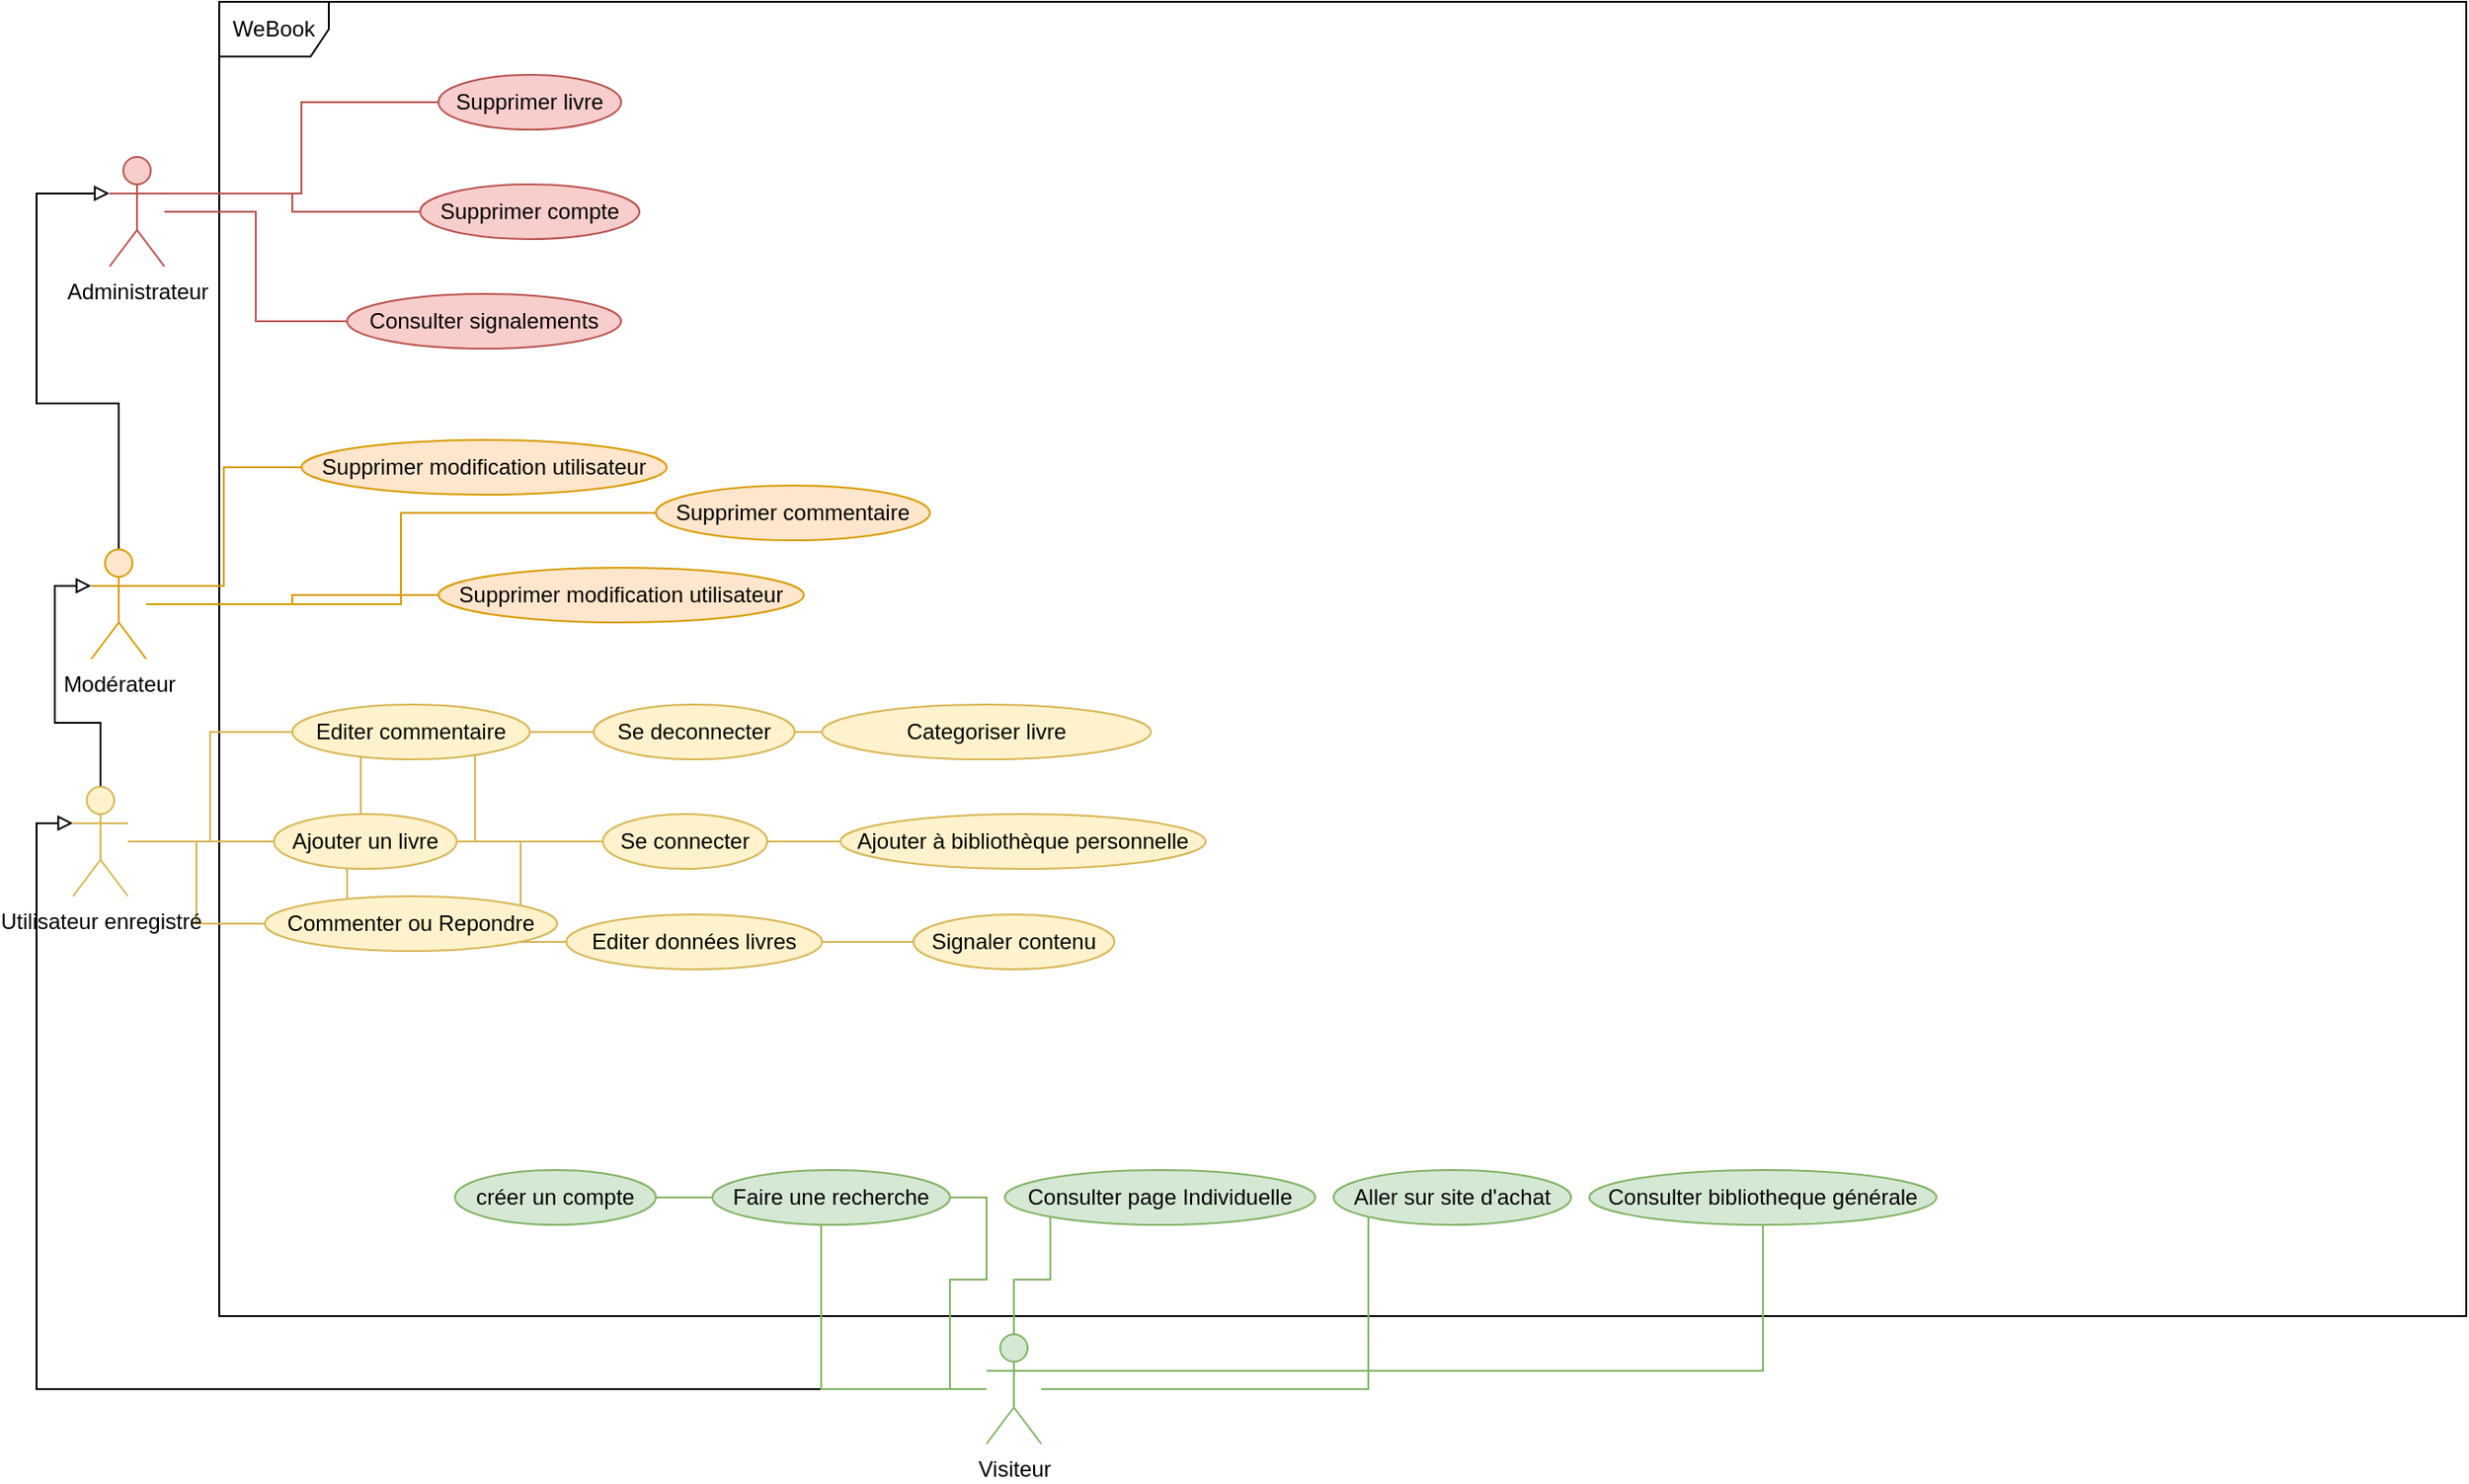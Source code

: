 <mxfile version="20.8.5" type="device" pages="6"><diagram id="wIYNi1u0ON8zr8fVcuYM" name="useCases"><mxGraphModel dx="1434" dy="1965" grid="1" gridSize="10" guides="1" tooltips="1" connect="1" arrows="1" fold="1" page="1" pageScale="1" pageWidth="827" pageHeight="1169" math="0" shadow="0"><root><mxCell id="0"/><mxCell id="1" parent="0"/><mxCell id="WPzQV7hwAxl7SX7QEhGJ-31" value="WeBook" style="shape=umlFrame;whiteSpace=wrap;html=1;" parent="1" vertex="1"><mxGeometry x="170" y="-240" width="1230" height="720" as="geometry"/></mxCell><mxCell id="WPzQV7hwAxl7SX7QEhGJ-34" style="edgeStyle=orthogonalEdgeStyle;rounded=0;orthogonalLoop=1;jettySize=auto;html=1;entryX=0;entryY=0.333;entryDx=0;entryDy=0;entryPerimeter=0;endArrow=block;endFill=0;" parent="1" source="WPzQV7hwAxl7SX7QEhGJ-1" target="WPzQV7hwAxl7SX7QEhGJ-2" edge="1"><mxGeometry relative="1" as="geometry"/></mxCell><mxCell id="WPzQV7hwAxl7SX7QEhGJ-51" style="edgeStyle=orthogonalEdgeStyle;rounded=0;orthogonalLoop=1;jettySize=auto;html=1;exitX=1;exitY=0.333;exitDx=0;exitDy=0;exitPerimeter=0;endArrow=none;endFill=0;fillColor=#d5e8d4;strokeColor=#82b366;" parent="1" source="WPzQV7hwAxl7SX7QEhGJ-1" target="WPzQV7hwAxl7SX7QEhGJ-8" edge="1"><mxGeometry relative="1" as="geometry"/></mxCell><mxCell id="WPzQV7hwAxl7SX7QEhGJ-52" style="edgeStyle=orthogonalEdgeStyle;rounded=0;orthogonalLoop=1;jettySize=auto;html=1;entryX=0;entryY=1;entryDx=0;entryDy=0;endArrow=none;endFill=0;fillColor=#d5e8d4;strokeColor=#82b366;" parent="1" source="WPzQV7hwAxl7SX7QEhGJ-1" target="WPzQV7hwAxl7SX7QEhGJ-6" edge="1"><mxGeometry relative="1" as="geometry"/></mxCell><mxCell id="WPzQV7hwAxl7SX7QEhGJ-55" style="edgeStyle=orthogonalEdgeStyle;rounded=0;orthogonalLoop=1;jettySize=auto;html=1;entryX=1;entryY=0.5;entryDx=0;entryDy=0;endArrow=none;endFill=0;fillColor=#d5e8d4;strokeColor=#82b366;" parent="1" source="WPzQV7hwAxl7SX7QEhGJ-1" target="WPzQV7hwAxl7SX7QEhGJ-10" edge="1"><mxGeometry relative="1" as="geometry"/></mxCell><mxCell id="WPzQV7hwAxl7SX7QEhGJ-58" style="edgeStyle=orthogonalEdgeStyle;rounded=0;orthogonalLoop=1;jettySize=auto;html=1;entryX=0;entryY=1;entryDx=0;entryDy=0;endArrow=none;endFill=0;fillColor=#d5e8d4;strokeColor=#82b366;" parent="1" source="WPzQV7hwAxl7SX7QEhGJ-1" target="WPzQV7hwAxl7SX7QEhGJ-7" edge="1"><mxGeometry relative="1" as="geometry"/></mxCell><mxCell id="WPzQV7hwAxl7SX7QEhGJ-59" style="edgeStyle=orthogonalEdgeStyle;rounded=0;orthogonalLoop=1;jettySize=auto;html=1;entryX=1;entryY=0.5;entryDx=0;entryDy=0;endArrow=none;endFill=0;fillColor=#d5e8d4;strokeColor=#82b366;" parent="1" source="WPzQV7hwAxl7SX7QEhGJ-1" target="WPzQV7hwAxl7SX7QEhGJ-12" edge="1"><mxGeometry relative="1" as="geometry"/></mxCell><mxCell id="WPzQV7hwAxl7SX7QEhGJ-1" value="Visiteur" style="shape=umlActor;verticalLabelPosition=bottom;verticalAlign=top;html=1;fillColor=#d5e8d4;strokeColor=#82b366;" parent="1" vertex="1"><mxGeometry x="590" y="490" width="30" height="60" as="geometry"/></mxCell><mxCell id="WPzQV7hwAxl7SX7QEhGJ-35" style="edgeStyle=orthogonalEdgeStyle;rounded=0;orthogonalLoop=1;jettySize=auto;html=1;endArrow=block;endFill=0;entryX=0;entryY=0.333;entryDx=0;entryDy=0;entryPerimeter=0;" parent="1" source="WPzQV7hwAxl7SX7QEhGJ-2" target="WPzQV7hwAxl7SX7QEhGJ-4" edge="1"><mxGeometry relative="1" as="geometry"><mxPoint x="100" y="100" as="targetPoint"/></mxGeometry></mxCell><mxCell id="WPzQV7hwAxl7SX7QEhGJ-61" style="edgeStyle=orthogonalEdgeStyle;rounded=0;orthogonalLoop=1;jettySize=auto;html=1;entryX=0;entryY=0.5;entryDx=0;entryDy=0;endArrow=none;endFill=0;fillColor=#fff2cc;strokeColor=#d6b656;" parent="1" source="WPzQV7hwAxl7SX7QEhGJ-2" target="WPzQV7hwAxl7SX7QEhGJ-18" edge="1"><mxGeometry relative="1" as="geometry"/></mxCell><mxCell id="WPzQV7hwAxl7SX7QEhGJ-62" style="edgeStyle=orthogonalEdgeStyle;rounded=0;orthogonalLoop=1;jettySize=auto;html=1;entryX=0;entryY=0.5;entryDx=0;entryDy=0;endArrow=none;endFill=0;fillColor=#fff2cc;strokeColor=#d6b656;" parent="1" source="WPzQV7hwAxl7SX7QEhGJ-2" target="WPzQV7hwAxl7SX7QEhGJ-13" edge="1"><mxGeometry relative="1" as="geometry"/></mxCell><mxCell id="WPzQV7hwAxl7SX7QEhGJ-63" style="edgeStyle=orthogonalEdgeStyle;rounded=0;orthogonalLoop=1;jettySize=auto;html=1;entryX=0;entryY=0.5;entryDx=0;entryDy=0;endArrow=none;endFill=0;fillColor=#fff2cc;strokeColor=#d6b656;" parent="1" source="WPzQV7hwAxl7SX7QEhGJ-2" target="WPzQV7hwAxl7SX7QEhGJ-19" edge="1"><mxGeometry relative="1" as="geometry"/></mxCell><mxCell id="WPzQV7hwAxl7SX7QEhGJ-64" style="edgeStyle=orthogonalEdgeStyle;rounded=0;orthogonalLoop=1;jettySize=auto;html=1;entryX=0;entryY=0.5;entryDx=0;entryDy=0;endArrow=none;endFill=0;fillColor=#fff2cc;strokeColor=#d6b656;" parent="1" source="WPzQV7hwAxl7SX7QEhGJ-2" target="WPzQV7hwAxl7SX7QEhGJ-17" edge="1"><mxGeometry relative="1" as="geometry"/></mxCell><mxCell id="WPzQV7hwAxl7SX7QEhGJ-65" style="edgeStyle=orthogonalEdgeStyle;rounded=0;orthogonalLoop=1;jettySize=auto;html=1;entryX=0;entryY=0.5;entryDx=0;entryDy=0;endArrow=none;endFill=0;fillColor=#fff2cc;strokeColor=#d6b656;" parent="1" source="WPzQV7hwAxl7SX7QEhGJ-2" target="WPzQV7hwAxl7SX7QEhGJ-11" edge="1"><mxGeometry relative="1" as="geometry"/></mxCell><mxCell id="WPzQV7hwAxl7SX7QEhGJ-66" style="edgeStyle=orthogonalEdgeStyle;rounded=0;orthogonalLoop=1;jettySize=auto;html=1;entryX=0;entryY=0.5;entryDx=0;entryDy=0;endArrow=none;endFill=0;fillColor=#fff2cc;strokeColor=#d6b656;" parent="1" source="WPzQV7hwAxl7SX7QEhGJ-2" target="WPzQV7hwAxl7SX7QEhGJ-16" edge="1"><mxGeometry relative="1" as="geometry"/></mxCell><mxCell id="WPzQV7hwAxl7SX7QEhGJ-67" style="edgeStyle=orthogonalEdgeStyle;rounded=0;orthogonalLoop=1;jettySize=auto;html=1;entryX=0;entryY=0.5;entryDx=0;entryDy=0;endArrow=none;endFill=0;fillColor=#fff2cc;strokeColor=#d6b656;" parent="1" source="WPzQV7hwAxl7SX7QEhGJ-2" target="WPzQV7hwAxl7SX7QEhGJ-15" edge="1"><mxGeometry relative="1" as="geometry"/></mxCell><mxCell id="WPzQV7hwAxl7SX7QEhGJ-68" style="edgeStyle=orthogonalEdgeStyle;rounded=0;orthogonalLoop=1;jettySize=auto;html=1;entryX=0;entryY=0.5;entryDx=0;entryDy=0;endArrow=none;endFill=0;fillColor=#fff2cc;strokeColor=#d6b656;" parent="1" source="WPzQV7hwAxl7SX7QEhGJ-2" target="WPzQV7hwAxl7SX7QEhGJ-14" edge="1"><mxGeometry relative="1" as="geometry"/></mxCell><mxCell id="WPzQV7hwAxl7SX7QEhGJ-69" style="edgeStyle=orthogonalEdgeStyle;rounded=0;orthogonalLoop=1;jettySize=auto;html=1;entryX=0;entryY=0.5;entryDx=0;entryDy=0;endArrow=none;endFill=0;fillColor=#fff2cc;strokeColor=#d6b656;" parent="1" source="WPzQV7hwAxl7SX7QEhGJ-2" target="WPzQV7hwAxl7SX7QEhGJ-5" edge="1"><mxGeometry relative="1" as="geometry"/></mxCell><mxCell id="WPzQV7hwAxl7SX7QEhGJ-2" value="&lt;div&gt;Utilisateur enregistré&lt;/div&gt;&lt;div&gt;&lt;br&gt;&lt;/div&gt;" style="shape=umlActor;verticalLabelPosition=bottom;verticalAlign=top;html=1;fillColor=#fff2cc;strokeColor=#d6b656;" parent="1" vertex="1"><mxGeometry x="90" y="190" width="30" height="60" as="geometry"/></mxCell><mxCell id="WPzQV7hwAxl7SX7QEhGJ-71" style="edgeStyle=orthogonalEdgeStyle;rounded=0;orthogonalLoop=1;jettySize=auto;html=1;entryX=0;entryY=0.5;entryDx=0;entryDy=0;endArrow=none;endFill=0;fillColor=#f8cecc;strokeColor=#b85450;" parent="1" source="WPzQV7hwAxl7SX7QEhGJ-3" target="WPzQV7hwAxl7SX7QEhGJ-20" edge="1"><mxGeometry relative="1" as="geometry"/></mxCell><mxCell id="WPzQV7hwAxl7SX7QEhGJ-3" value="&lt;div&gt;Administrateur&lt;/div&gt;&lt;div&gt;&lt;br&gt;&lt;/div&gt;" style="shape=umlActor;verticalLabelPosition=bottom;verticalAlign=top;html=1;fillColor=#f8cecc;strokeColor=#b85450;" parent="1" vertex="1"><mxGeometry x="110" y="-155" width="30" height="60" as="geometry"/></mxCell><mxCell id="WPzQV7hwAxl7SX7QEhGJ-36" style="edgeStyle=orthogonalEdgeStyle;rounded=0;orthogonalLoop=1;jettySize=auto;html=1;exitX=0.5;exitY=0;exitDx=0;exitDy=0;exitPerimeter=0;entryX=0;entryY=0.333;entryDx=0;entryDy=0;entryPerimeter=0;endArrow=block;endFill=0;" parent="1" source="WPzQV7hwAxl7SX7QEhGJ-4" target="WPzQV7hwAxl7SX7QEhGJ-3" edge="1"><mxGeometry relative="1" as="geometry"><mxPoint x="125" y="-80" as="targetPoint"/><Array as="points"><mxPoint x="115" y="-20"/><mxPoint x="70" y="-20"/><mxPoint x="70" y="-135"/></Array></mxGeometry></mxCell><mxCell id="WPzQV7hwAxl7SX7QEhGJ-46" style="edgeStyle=orthogonalEdgeStyle;rounded=0;orthogonalLoop=1;jettySize=auto;html=1;exitX=1;exitY=0.333;exitDx=0;exitDy=0;exitPerimeter=0;entryX=0;entryY=0.5;entryDx=0;entryDy=0;endArrow=none;endFill=0;fillColor=#ffe6cc;strokeColor=#d79b00;" parent="1" source="WPzQV7hwAxl7SX7QEhGJ-4" target="WPzQV7hwAxl7SX7QEhGJ-21" edge="1"><mxGeometry relative="1" as="geometry"/></mxCell><mxCell id="WPzQV7hwAxl7SX7QEhGJ-47" style="edgeStyle=orthogonalEdgeStyle;rounded=0;orthogonalLoop=1;jettySize=auto;html=1;entryX=0;entryY=0.5;entryDx=0;entryDy=0;endArrow=none;endFill=0;fillColor=#ffe6cc;strokeColor=#d79b00;" parent="1" source="WPzQV7hwAxl7SX7QEhGJ-4" target="WPzQV7hwAxl7SX7QEhGJ-45" edge="1"><mxGeometry relative="1" as="geometry"/></mxCell><mxCell id="WPzQV7hwAxl7SX7QEhGJ-70" style="edgeStyle=orthogonalEdgeStyle;rounded=0;orthogonalLoop=1;jettySize=auto;html=1;entryX=0;entryY=0.5;entryDx=0;entryDy=0;endArrow=none;endFill=0;fillColor=#ffe6cc;strokeColor=#d79b00;" parent="1" source="WPzQV7hwAxl7SX7QEhGJ-4" target="WPzQV7hwAxl7SX7QEhGJ-22" edge="1"><mxGeometry relative="1" as="geometry"/></mxCell><mxCell id="WPzQV7hwAxl7SX7QEhGJ-4" value="Modérateur" style="shape=umlActor;verticalLabelPosition=bottom;verticalAlign=top;html=1;fillColor=#ffe6cc;strokeColor=#d79b00;" parent="1" vertex="1"><mxGeometry x="100" y="60" width="30" height="60" as="geometry"/></mxCell><mxCell id="WPzQV7hwAxl7SX7QEhGJ-5" value="Signaler contenu" style="ellipse;whiteSpace=wrap;html=1;fillColor=#fff2cc;strokeColor=#d6b656;" parent="1" vertex="1"><mxGeometry x="550" y="260" width="110" height="30" as="geometry"/></mxCell><mxCell id="WPzQV7hwAxl7SX7QEhGJ-6" value="&lt;div&gt;Aller sur site d'achat&lt;/div&gt;" style="ellipse;whiteSpace=wrap;html=1;fillColor=#d5e8d4;strokeColor=#82b366;" parent="1" vertex="1"><mxGeometry x="780" y="400" width="130" height="30" as="geometry"/></mxCell><mxCell id="WPzQV7hwAxl7SX7QEhGJ-7" value="Consulter page Individuelle" style="ellipse;whiteSpace=wrap;html=1;fillColor=#d5e8d4;strokeColor=#82b366;" parent="1" vertex="1"><mxGeometry x="600" y="400" width="170" height="30" as="geometry"/></mxCell><mxCell id="WPzQV7hwAxl7SX7QEhGJ-8" value="&lt;div&gt;Consulter bibliotheque générale&lt;/div&gt;" style="ellipse;whiteSpace=wrap;html=1;fillColor=#d5e8d4;strokeColor=#82b366;" parent="1" vertex="1"><mxGeometry x="920" y="400" width="190" height="30" as="geometry"/></mxCell><mxCell id="WPzQV7hwAxl7SX7QEhGJ-10" value="créer un compte" style="ellipse;whiteSpace=wrap;html=1;fillColor=#d5e8d4;strokeColor=#82b366;" parent="1" vertex="1"><mxGeometry x="299" y="400" width="110" height="30" as="geometry"/></mxCell><mxCell id="WPzQV7hwAxl7SX7QEhGJ-11" value="Se connecter" style="ellipse;whiteSpace=wrap;html=1;fillColor=#fff2cc;strokeColor=#d6b656;" parent="1" vertex="1"><mxGeometry x="380" y="205" width="90" height="30" as="geometry"/></mxCell><mxCell id="WPzQV7hwAxl7SX7QEhGJ-13" value="Ajouter un livre" style="ellipse;whiteSpace=wrap;html=1;fillColor=#fff2cc;strokeColor=#d6b656;" parent="1" vertex="1"><mxGeometry x="200" y="205" width="100" height="30" as="geometry"/></mxCell><mxCell id="WPzQV7hwAxl7SX7QEhGJ-14" value="Ajouter à bibliothèque personnelle" style="ellipse;whiteSpace=wrap;html=1;fillColor=#fff2cc;strokeColor=#d6b656;" parent="1" vertex="1"><mxGeometry x="510" y="205" width="200" height="30" as="geometry"/></mxCell><mxCell id="WPzQV7hwAxl7SX7QEhGJ-15" value="Categoriser livre" style="ellipse;whiteSpace=wrap;html=1;fillColor=#fff2cc;strokeColor=#d6b656;" parent="1" vertex="1"><mxGeometry x="500" y="145" width="180" height="30" as="geometry"/></mxCell><mxCell id="WPzQV7hwAxl7SX7QEhGJ-16" value="Editer données livres" style="ellipse;whiteSpace=wrap;html=1;fillColor=#fff2cc;strokeColor=#d6b656;" parent="1" vertex="1"><mxGeometry x="360" y="260" width="140" height="30" as="geometry"/></mxCell><mxCell id="WPzQV7hwAxl7SX7QEhGJ-17" value="Se deconnecter" style="ellipse;whiteSpace=wrap;html=1;fillColor=#fff2cc;strokeColor=#d6b656;" parent="1" vertex="1"><mxGeometry x="375" y="145" width="110" height="30" as="geometry"/></mxCell><mxCell id="WPzQV7hwAxl7SX7QEhGJ-18" value="Editer commentaire" style="ellipse;whiteSpace=wrap;html=1;fillColor=#fff2cc;strokeColor=#d6b656;" parent="1" vertex="1"><mxGeometry x="210" y="145" width="130" height="30" as="geometry"/></mxCell><mxCell id="WPzQV7hwAxl7SX7QEhGJ-19" value="Commenter ou Repondre" style="ellipse;whiteSpace=wrap;html=1;fillColor=#fff2cc;strokeColor=#d6b656;" parent="1" vertex="1"><mxGeometry x="195" y="250" width="160" height="30" as="geometry"/></mxCell><mxCell id="WPzQV7hwAxl7SX7QEhGJ-20" value="Consulter signalements" style="ellipse;whiteSpace=wrap;html=1;fillColor=#f8cecc;strokeColor=#b85450;" parent="1" vertex="1"><mxGeometry x="240" y="-80" width="150" height="30" as="geometry"/></mxCell><mxCell id="WPzQV7hwAxl7SX7QEhGJ-21" value="Supprimer modification utilisateur" style="ellipse;whiteSpace=wrap;html=1;fillColor=#ffe6cc;strokeColor=#d79b00;" parent="1" vertex="1"><mxGeometry x="215" width="200" height="30" as="geometry"/></mxCell><mxCell id="WPzQV7hwAxl7SX7QEhGJ-22" value="Supprimer modification utilisateur" style="ellipse;whiteSpace=wrap;html=1;fillColor=#ffe6cc;strokeColor=#d79b00;" parent="1" vertex="1"><mxGeometry x="290" y="70" width="200" height="30" as="geometry"/></mxCell><mxCell id="WPzQV7hwAxl7SX7QEhGJ-23" value="Supprimer livre" style="ellipse;whiteSpace=wrap;html=1;fillColor=#f8cecc;strokeColor=#b85450;" parent="1" vertex="1"><mxGeometry x="290" y="-200" width="100" height="30" as="geometry"/></mxCell><mxCell id="WPzQV7hwAxl7SX7QEhGJ-26" value="Supprimer compte" style="ellipse;whiteSpace=wrap;html=1;fillColor=#f8cecc;strokeColor=#b85450;" parent="1" vertex="1"><mxGeometry x="280" y="-140" width="120" height="30" as="geometry"/></mxCell><mxCell id="WPzQV7hwAxl7SX7QEhGJ-42" value="" style="endArrow=none;html=1;rounded=0;entryX=0;entryY=0.5;entryDx=0;entryDy=0;exitX=1;exitY=0.333;exitDx=0;exitDy=0;exitPerimeter=0;fillColor=#f8cecc;strokeColor=#b85450;edgeStyle=orthogonalEdgeStyle;" parent="1" source="WPzQV7hwAxl7SX7QEhGJ-3" target="WPzQV7hwAxl7SX7QEhGJ-23" edge="1"><mxGeometry width="50" height="50" relative="1" as="geometry"><mxPoint x="170" y="-110" as="sourcePoint"/><mxPoint x="220" y="-160" as="targetPoint"/></mxGeometry></mxCell><mxCell id="WPzQV7hwAxl7SX7QEhGJ-43" value="" style="endArrow=none;html=1;rounded=0;exitX=1;exitY=0.333;exitDx=0;exitDy=0;exitPerimeter=0;entryX=0;entryY=0.5;entryDx=0;entryDy=0;fillColor=#f8cecc;strokeColor=#b85450;edgeStyle=orthogonalEdgeStyle;" parent="1" source="WPzQV7hwAxl7SX7QEhGJ-3" target="WPzQV7hwAxl7SX7QEhGJ-26" edge="1"><mxGeometry width="50" height="50" relative="1" as="geometry"><mxPoint x="200" y="-70" as="sourcePoint"/><mxPoint x="250" y="-120" as="targetPoint"/></mxGeometry></mxCell><mxCell id="WPzQV7hwAxl7SX7QEhGJ-45" value="&lt;div&gt;Supprimer commentaire&lt;/div&gt;" style="ellipse;whiteSpace=wrap;html=1;fillColor=#ffe6cc;strokeColor=#d79b00;" parent="1" vertex="1"><mxGeometry x="409" y="25" width="150" height="30" as="geometry"/></mxCell><mxCell id="WPzQV7hwAxl7SX7QEhGJ-12" value="Faire une recherche" style="ellipse;whiteSpace=wrap;html=1;fillColor=#d5e8d4;strokeColor=#82b366;" parent="1" vertex="1"><mxGeometry x="440" y="400" width="130" height="30" as="geometry"/></mxCell></root></mxGraphModel></diagram><diagram id="miLaTKCQhLI4lzKffE7h" name="Sequence"><mxGraphModel dx="858" dy="1429" grid="1" gridSize="10" guides="1" tooltips="1" connect="1" arrows="1" fold="1" page="1" pageScale="1" pageWidth="827" pageHeight="1169" math="0" shadow="0"><root><mxCell id="0"/><mxCell id="1" parent="0"/><mxCell id="QOvPO_ZjdiaH8lnMwcZq-1" value="" style="swimlane;startSize=0;align=center;verticalAlign=middle;" vertex="1" parent="1"><mxGeometry y="40" width="830" height="480" as="geometry"/></mxCell><mxCell id="QOvPO_ZjdiaH8lnMwcZq-2" value="Modele vide" style="text;html=1;strokeColor=none;fillColor=none;align=center;verticalAlign=middle;whiteSpace=wrap;rounded=0;" vertex="1" parent="QOvPO_ZjdiaH8lnMwcZq-1"><mxGeometry x="20" width="90" height="20" as="geometry"/></mxCell><mxCell id="QOvPO_ZjdiaH8lnMwcZq-3" value="Utilisateur" style="swimlane;whiteSpace=wrap;html=1;align=center;verticalAlign=middle;" vertex="1" parent="QOvPO_ZjdiaH8lnMwcZq-1"><mxGeometry y="40" width="260" height="440" as="geometry"/></mxCell><mxCell id="QOvPO_ZjdiaH8lnMwcZq-4" value="SI" style="swimlane;whiteSpace=wrap;html=1;align=center;verticalAlign=middle;" vertex="1" parent="QOvPO_ZjdiaH8lnMwcZq-1"><mxGeometry x="280" y="40" width="246" height="440" as="geometry"/></mxCell><mxCell id="QOvPO_ZjdiaH8lnMwcZq-5" value="BDD" style="swimlane;whiteSpace=wrap;html=1;align=center;verticalAlign=middle;" vertex="1" parent="QOvPO_ZjdiaH8lnMwcZq-1"><mxGeometry x="581" y="40" width="246" height="440" as="geometry"/></mxCell><mxCell id="QOvPO_ZjdiaH8lnMwcZq-6" value="" style="swimlane;startSize=0;fillColor=#f8cecc;strokeColor=#b85450;align=center;verticalAlign=middle;" vertex="1" parent="1"><mxGeometry y="540" width="830" height="480" as="geometry"/></mxCell><mxCell id="QOvPO_ZjdiaH8lnMwcZq-7" value="Supprimer un livre" style="text;html=1;strokeColor=#b85450;fillColor=#f8cecc;align=center;verticalAlign=middle;whiteSpace=wrap;rounded=0;" vertex="1" parent="QOvPO_ZjdiaH8lnMwcZq-6"><mxGeometry x="20" width="110" height="20" as="geometry"/></mxCell><mxCell id="QOvPO_ZjdiaH8lnMwcZq-8" value="Administrateur" style="swimlane;whiteSpace=wrap;html=1;fillColor=#f8cecc;strokeColor=#b85450;align=center;verticalAlign=middle;" vertex="1" parent="QOvPO_ZjdiaH8lnMwcZq-6"><mxGeometry y="40" width="260" height="440" as="geometry"/></mxCell><mxCell id="QOvPO_ZjdiaH8lnMwcZq-12" value="Administrator selects the &quot;Delete Book&quot; option" style="ellipse;whiteSpace=wrap;html=1;fillColor=#f8cecc;strokeColor=#b85450;align=center;verticalAlign=middle;" vertex="1" parent="QOvPO_ZjdiaH8lnMwcZq-8"><mxGeometry x="80" y="60" width="120" height="80" as="geometry"/></mxCell><mxCell id="QOvPO_ZjdiaH8lnMwcZq-14" value="Administrator confirms the deletion" style="ellipse;whiteSpace=wrap;html=1;fillColor=#f8cecc;strokeColor=#b85450;align=center;verticalAlign=middle;" vertex="1" parent="QOvPO_ZjdiaH8lnMwcZq-8"><mxGeometry x="70" y="180" width="120" height="80" as="geometry"/></mxCell><mxCell id="QOvPO_ZjdiaH8lnMwcZq-9" value="SI" style="swimlane;whiteSpace=wrap;html=1;align=center;verticalAlign=middle;" vertex="1" parent="QOvPO_ZjdiaH8lnMwcZq-6"><mxGeometry x="280" y="40" width="370" height="440" as="geometry"/></mxCell><mxCell id="QOvPO_ZjdiaH8lnMwcZq-21" style="edgeStyle=orthogonalEdgeStyle;rounded=0;orthogonalLoop=1;jettySize=auto;html=1;align=center;verticalAlign=middle;" edge="1" parent="QOvPO_ZjdiaH8lnMwcZq-9" source="QOvPO_ZjdiaH8lnMwcZq-15" target="QOvPO_ZjdiaH8lnMwcZq-16"><mxGeometry relative="1" as="geometry"/></mxCell><mxCell id="QOvPO_ZjdiaH8lnMwcZq-15" value="The system removes the book from the library and updates the database" style="ellipse;whiteSpace=wrap;html=1;align=center;verticalAlign=middle;" vertex="1" parent="QOvPO_ZjdiaH8lnMwcZq-9"><mxGeometry x="100" y="220" width="120" height="80" as="geometry"/></mxCell><mxCell id="QOvPO_ZjdiaH8lnMwcZq-16" value="&lt;br style=&quot;border-color: var(--border-color);&quot;&gt;The system sends a notification to the administrator that the book has been deleted" style="ellipse;whiteSpace=wrap;html=1;align=center;verticalAlign=middle;" vertex="1" parent="QOvPO_ZjdiaH8lnMwcZq-9"><mxGeometry x="10" y="340" width="260" height="65" as="geometry"/></mxCell><mxCell id="QOvPO_ZjdiaH8lnMwcZq-13" value="The system prompts the administrator to confirm the deletion" style="ellipse;whiteSpace=wrap;html=1;align=center;verticalAlign=middle;" vertex="1" parent="QOvPO_ZjdiaH8lnMwcZq-9"><mxGeometry x="100" y="70" width="120" height="80" as="geometry"/></mxCell><mxCell id="QOvPO_ZjdiaH8lnMwcZq-10" value="BDD" style="swimlane;whiteSpace=wrap;html=1;align=center;verticalAlign=middle;" vertex="1" parent="QOvPO_ZjdiaH8lnMwcZq-6"><mxGeometry x="581" y="40" width="246" height="440" as="geometry"/></mxCell><mxCell id="QOvPO_ZjdiaH8lnMwcZq-18" style="edgeStyle=orthogonalEdgeStyle;rounded=0;orthogonalLoop=1;jettySize=auto;html=1;entryX=0;entryY=0.5;entryDx=0;entryDy=0;align=center;verticalAlign=middle;" edge="1" parent="QOvPO_ZjdiaH8lnMwcZq-6" source="QOvPO_ZjdiaH8lnMwcZq-12" target="QOvPO_ZjdiaH8lnMwcZq-13"><mxGeometry relative="1" as="geometry"/></mxCell><mxCell id="QOvPO_ZjdiaH8lnMwcZq-19" style="edgeStyle=orthogonalEdgeStyle;rounded=0;orthogonalLoop=1;jettySize=auto;html=1;entryX=1;entryY=0.5;entryDx=0;entryDy=0;align=center;verticalAlign=middle;" edge="1" parent="QOvPO_ZjdiaH8lnMwcZq-6" source="QOvPO_ZjdiaH8lnMwcZq-13" target="QOvPO_ZjdiaH8lnMwcZq-14"><mxGeometry relative="1" as="geometry"><Array as="points"><mxPoint x="350" y="180"/><mxPoint x="350" y="240"/><mxPoint x="190" y="240"/></Array></mxGeometry></mxCell><mxCell id="QOvPO_ZjdiaH8lnMwcZq-20" style="edgeStyle=orthogonalEdgeStyle;rounded=0;orthogonalLoop=1;jettySize=auto;html=1;entryX=0;entryY=0.5;entryDx=0;entryDy=0;align=center;verticalAlign=middle;" edge="1" parent="QOvPO_ZjdiaH8lnMwcZq-6" source="QOvPO_ZjdiaH8lnMwcZq-14" target="QOvPO_ZjdiaH8lnMwcZq-15"><mxGeometry relative="1" as="geometry"/></mxCell><mxCell id="QOvPO_ZjdiaH8lnMwcZq-22" value="" style="swimlane;startSize=0;align=center;verticalAlign=middle;" vertex="1" parent="1"><mxGeometry y="1070" width="830" height="480" as="geometry"/></mxCell><mxCell id="QOvPO_ZjdiaH8lnMwcZq-23" value="Supprimer un compte" style="text;html=1;strokeColor=#b85450;fillColor=#f8cecc;align=center;verticalAlign=middle;whiteSpace=wrap;rounded=0;" vertex="1" parent="QOvPO_ZjdiaH8lnMwcZq-22"><mxGeometry x="20" width="90" height="20" as="geometry"/></mxCell><mxCell id="QOvPO_ZjdiaH8lnMwcZq-24" value="Administrateur" style="swimlane;whiteSpace=wrap;html=1;fillColor=#f8cecc;strokeColor=#b85450;align=center;verticalAlign=middle;" vertex="1" parent="QOvPO_ZjdiaH8lnMwcZq-22"><mxGeometry y="40" width="260" height="440" as="geometry"/></mxCell><mxCell id="QOvPO_ZjdiaH8lnMwcZq-27" value="Administrator selects the &quot;Delete Account&quot; option" style="ellipse;whiteSpace=wrap;html=1;fillColor=#f8cecc;strokeColor=#b85450;align=center;verticalAlign=middle;" vertex="1" parent="QOvPO_ZjdiaH8lnMwcZq-24"><mxGeometry x="70" y="59" width="120" height="80" as="geometry"/></mxCell><mxCell id="QOvPO_ZjdiaH8lnMwcZq-29" value="Administrator confirms the deletion" style="ellipse;whiteSpace=wrap;html=1;fillColor=#f8cecc;strokeColor=#b85450;align=center;verticalAlign=middle;" vertex="1" parent="QOvPO_ZjdiaH8lnMwcZq-24"><mxGeometry x="80" y="190" width="120" height="80" as="geometry"/></mxCell><mxCell id="QOvPO_ZjdiaH8lnMwcZq-25" value="SI" style="swimlane;whiteSpace=wrap;html=1;align=center;verticalAlign=middle;" vertex="1" parent="QOvPO_ZjdiaH8lnMwcZq-22"><mxGeometry x="280" y="40" width="246" height="440" as="geometry"/></mxCell><mxCell id="QOvPO_ZjdiaH8lnMwcZq-28" value="The system prompts the administrator to confirm the deletion" style="ellipse;whiteSpace=wrap;html=1;align=center;verticalAlign=middle;" vertex="1" parent="QOvPO_ZjdiaH8lnMwcZq-25"><mxGeometry x="63" y="70" width="120" height="80" as="geometry"/></mxCell><mxCell id="QOvPO_ZjdiaH8lnMwcZq-36" style="edgeStyle=orthogonalEdgeStyle;rounded=0;orthogonalLoop=1;jettySize=auto;html=1;exitX=0.5;exitY=1;exitDx=0;exitDy=0;entryX=0.648;entryY=0.025;entryDx=0;entryDy=0;entryPerimeter=0;align=center;verticalAlign=middle;" edge="1" parent="QOvPO_ZjdiaH8lnMwcZq-25" source="QOvPO_ZjdiaH8lnMwcZq-30" target="QOvPO_ZjdiaH8lnMwcZq-31"><mxGeometry relative="1" as="geometry"/></mxCell><mxCell id="QOvPO_ZjdiaH8lnMwcZq-30" value="The system removes the account from the database and updates the user list" style="ellipse;whiteSpace=wrap;html=1;align=center;verticalAlign=middle;" vertex="1" parent="QOvPO_ZjdiaH8lnMwcZq-25"><mxGeometry x="70" y="200" width="120" height="80" as="geometry"/></mxCell><mxCell id="QOvPO_ZjdiaH8lnMwcZq-31" value="The system sends a notification to the administrator that the account has been deleted" style="ellipse;whiteSpace=wrap;html=1;align=center;verticalAlign=middle;" vertex="1" parent="QOvPO_ZjdiaH8lnMwcZq-25"><mxGeometry x="60" y="310" width="120" height="80" as="geometry"/></mxCell><mxCell id="QOvPO_ZjdiaH8lnMwcZq-26" value="BDD" style="swimlane;whiteSpace=wrap;html=1;align=center;verticalAlign=middle;" vertex="1" parent="QOvPO_ZjdiaH8lnMwcZq-22"><mxGeometry x="581" y="40" width="246" height="440" as="geometry"/></mxCell><mxCell id="QOvPO_ZjdiaH8lnMwcZq-32" style="edgeStyle=orthogonalEdgeStyle;rounded=0;orthogonalLoop=1;jettySize=auto;html=1;entryX=0;entryY=0.5;entryDx=0;entryDy=0;align=center;verticalAlign=middle;" edge="1" parent="QOvPO_ZjdiaH8lnMwcZq-22" source="QOvPO_ZjdiaH8lnMwcZq-27" target="QOvPO_ZjdiaH8lnMwcZq-28"><mxGeometry relative="1" as="geometry"/></mxCell><mxCell id="QOvPO_ZjdiaH8lnMwcZq-34" style="edgeStyle=orthogonalEdgeStyle;rounded=0;orthogonalLoop=1;jettySize=auto;html=1;exitX=0;exitY=1;exitDx=0;exitDy=0;entryX=1;entryY=0;entryDx=0;entryDy=0;align=center;verticalAlign=middle;" edge="1" parent="QOvPO_ZjdiaH8lnMwcZq-22" source="QOvPO_ZjdiaH8lnMwcZq-28" target="QOvPO_ZjdiaH8lnMwcZq-29"><mxGeometry relative="1" as="geometry"/></mxCell><mxCell id="QOvPO_ZjdiaH8lnMwcZq-35" style="edgeStyle=orthogonalEdgeStyle;rounded=0;orthogonalLoop=1;jettySize=auto;html=1;exitX=1;exitY=0.5;exitDx=0;exitDy=0;align=center;verticalAlign=middle;" edge="1" parent="1" source="QOvPO_ZjdiaH8lnMwcZq-29"><mxGeometry relative="1" as="geometry"><mxPoint x="340.0" y="1339.5" as="targetPoint"/></mxGeometry></mxCell><mxCell id="QOvPO_ZjdiaH8lnMwcZq-37" value="" style="swimlane;startSize=0;align=center;verticalAlign=middle;" vertex="1" parent="1"><mxGeometry x="920" y="540" width="830" height="480" as="geometry"/></mxCell><mxCell id="QOvPO_ZjdiaH8lnMwcZq-38" value="&lt;div style=&quot;&quot;&gt;&lt;font face=&quot;Söhne, ui-sans-serif, system-ui, -apple-system, Segoe UI, Roboto, Ubuntu, Cantarell, Noto Sans, sans-serif, Helvetica Neue, Arial, Apple Color Emoji, Segoe UI Emoji, Segoe UI Symbol, Noto Color Emoji&quot; color=&quot;#374151&quot;&gt;&lt;span style=&quot;font-size: 16px;&quot;&gt;Delete user modification&lt;/span&gt;&lt;/font&gt;&lt;/div&gt;" style="text;html=1;strokeColor=#d79b00;fillColor=#ffe6cc;align=center;verticalAlign=middle;whiteSpace=wrap;rounded=0;" vertex="1" parent="QOvPO_ZjdiaH8lnMwcZq-37"><mxGeometry x="20" width="230" height="20" as="geometry"/></mxCell><mxCell id="QOvPO_ZjdiaH8lnMwcZq-39" value="Moderateur" style="swimlane;whiteSpace=wrap;html=1;fillColor=#ffe6cc;strokeColor=#d79b00;align=center;verticalAlign=middle;" vertex="1" parent="QOvPO_ZjdiaH8lnMwcZq-37"><mxGeometry y="40" width="260" height="440" as="geometry"/></mxCell><mxCell id="QOvPO_ZjdiaH8lnMwcZq-42" value="Moderator selects the &quot;Delete User Modifications&quot; option" style="ellipse;whiteSpace=wrap;html=1;fillColor=#ffe6cc;strokeColor=#d79b00;align=center;verticalAlign=middle;" vertex="1" parent="QOvPO_ZjdiaH8lnMwcZq-39"><mxGeometry x="70" y="60" width="120" height="80" as="geometry"/></mxCell><mxCell id="QOvPO_ZjdiaH8lnMwcZq-44" value="Moderator selects the modifications" style="ellipse;whiteSpace=wrap;html=1;fillColor=#ffe6cc;strokeColor=#d79b00;align=center;verticalAlign=middle;" vertex="1" parent="QOvPO_ZjdiaH8lnMwcZq-39"><mxGeometry x="60" y="180" width="120" height="80" as="geometry"/></mxCell><mxCell id="QOvPO_ZjdiaH8lnMwcZq-40" value="SI" style="swimlane;whiteSpace=wrap;html=1;align=center;verticalAlign=middle;" vertex="1" parent="QOvPO_ZjdiaH8lnMwcZq-37"><mxGeometry x="280" y="40" width="246" height="440" as="geometry"/></mxCell><mxCell id="QOvPO_ZjdiaH8lnMwcZq-43" value="The system prompts the moderator to select the specific modifications to delete" style="ellipse;whiteSpace=wrap;html=1;align=center;verticalAlign=middle;" vertex="1" parent="QOvPO_ZjdiaH8lnMwcZq-40"><mxGeometry x="60" y="60" width="120" height="80" as="geometry"/></mxCell><mxCell id="QOvPO_ZjdiaH8lnMwcZq-46" value="The system sends a notification to the moderator that the modifications have been deleted" style="ellipse;whiteSpace=wrap;html=1;align=center;verticalAlign=middle;" vertex="1" parent="QOvPO_ZjdiaH8lnMwcZq-40"><mxGeometry x="50" y="290" width="120" height="80" as="geometry"/></mxCell><mxCell id="QOvPO_ZjdiaH8lnMwcZq-50" style="edgeStyle=orthogonalEdgeStyle;rounded=0;orthogonalLoop=1;jettySize=auto;html=1;exitX=0.5;exitY=1;exitDx=0;exitDy=0;entryX=0.575;entryY=0.025;entryDx=0;entryDy=0;entryPerimeter=0;align=center;verticalAlign=middle;" edge="1" parent="QOvPO_ZjdiaH8lnMwcZq-40" source="QOvPO_ZjdiaH8lnMwcZq-45" target="QOvPO_ZjdiaH8lnMwcZq-46"><mxGeometry relative="1" as="geometry"/></mxCell><mxCell id="QOvPO_ZjdiaH8lnMwcZq-45" value="The system removes the selected modifications and updates the database" style="ellipse;whiteSpace=wrap;html=1;align=center;verticalAlign=middle;" vertex="1" parent="QOvPO_ZjdiaH8lnMwcZq-40"><mxGeometry x="60" y="160" width="120" height="80" as="geometry"/></mxCell><mxCell id="QOvPO_ZjdiaH8lnMwcZq-41" value="BDD" style="swimlane;whiteSpace=wrap;html=1;align=center;verticalAlign=middle;" vertex="1" parent="QOvPO_ZjdiaH8lnMwcZq-37"><mxGeometry x="581" y="40" width="246" height="440" as="geometry"/></mxCell><mxCell id="QOvPO_ZjdiaH8lnMwcZq-47" style="edgeStyle=orthogonalEdgeStyle;rounded=0;orthogonalLoop=1;jettySize=auto;html=1;entryX=0;entryY=0.5;entryDx=0;entryDy=0;align=center;verticalAlign=middle;" edge="1" parent="QOvPO_ZjdiaH8lnMwcZq-37" source="QOvPO_ZjdiaH8lnMwcZq-42" target="QOvPO_ZjdiaH8lnMwcZq-43"><mxGeometry relative="1" as="geometry"/></mxCell><mxCell id="QOvPO_ZjdiaH8lnMwcZq-48" style="edgeStyle=orthogonalEdgeStyle;rounded=0;orthogonalLoop=1;jettySize=auto;html=1;exitX=0;exitY=1;exitDx=0;exitDy=0;entryX=1;entryY=0;entryDx=0;entryDy=0;align=center;verticalAlign=middle;" edge="1" parent="QOvPO_ZjdiaH8lnMwcZq-37" source="QOvPO_ZjdiaH8lnMwcZq-43" target="QOvPO_ZjdiaH8lnMwcZq-44"><mxGeometry relative="1" as="geometry"><Array as="points"><mxPoint x="358" y="190"/><mxPoint x="162" y="190"/></Array></mxGeometry></mxCell><mxCell id="QOvPO_ZjdiaH8lnMwcZq-49" style="edgeStyle=orthogonalEdgeStyle;rounded=0;orthogonalLoop=1;jettySize=auto;html=1;exitX=1;exitY=0.5;exitDx=0;exitDy=0;entryX=0.083;entryY=0.744;entryDx=0;entryDy=0;entryPerimeter=0;align=center;verticalAlign=middle;" edge="1" parent="QOvPO_ZjdiaH8lnMwcZq-37" source="QOvPO_ZjdiaH8lnMwcZq-44" target="QOvPO_ZjdiaH8lnMwcZq-45"><mxGeometry relative="1" as="geometry"/></mxCell><mxCell id="QOvPO_ZjdiaH8lnMwcZq-51" value="" style="swimlane;startSize=0;align=center;verticalAlign=middle;" vertex="1" parent="1"><mxGeometry x="920" y="1060" width="830" height="480" as="geometry"/></mxCell><mxCell id="QOvPO_ZjdiaH8lnMwcZq-52" value="Delete comments" style="text;html=1;strokeColor=#d79b00;fillColor=#ffe6cc;align=center;verticalAlign=middle;whiteSpace=wrap;rounded=0;" vertex="1" parent="QOvPO_ZjdiaH8lnMwcZq-51"><mxGeometry x="20" width="130" height="20" as="geometry"/></mxCell><mxCell id="QOvPO_ZjdiaH8lnMwcZq-53" value="Moderateur" style="swimlane;whiteSpace=wrap;html=1;fillColor=#ffe6cc;strokeColor=#d79b00;align=center;verticalAlign=middle;" vertex="1" parent="QOvPO_ZjdiaH8lnMwcZq-51"><mxGeometry y="40" width="320" height="440" as="geometry"/></mxCell><mxCell id="QOvPO_ZjdiaH8lnMwcZq-56" value="Moderator selects the the delete comments section" style="ellipse;whiteSpace=wrap;html=1;fillColor=#ffe6cc;strokeColor=#d79b00;align=center;verticalAlign=middle;" vertex="1" parent="QOvPO_ZjdiaH8lnMwcZq-53"><mxGeometry x="30" y="79" width="240" height="60" as="geometry"/></mxCell><mxCell id="QOvPO_ZjdiaH8lnMwcZq-58" value="Moderator selects the comments" style="ellipse;whiteSpace=wrap;html=1;fillColor=#ffe6cc;strokeColor=#d79b00;align=center;verticalAlign=middle;" vertex="1" parent="QOvPO_ZjdiaH8lnMwcZq-53"><mxGeometry x="90" y="180" width="120" height="80" as="geometry"/></mxCell><mxCell id="QOvPO_ZjdiaH8lnMwcZq-54" value="SI" style="swimlane;whiteSpace=wrap;html=1;align=center;verticalAlign=middle;" vertex="1" parent="QOvPO_ZjdiaH8lnMwcZq-51"><mxGeometry x="280" y="40" width="246" height="440" as="geometry"/></mxCell><mxCell id="QOvPO_ZjdiaH8lnMwcZq-57" value="The system prompts the moderator to select the specific comments to delete" style="ellipse;whiteSpace=wrap;html=1;align=center;verticalAlign=middle;" vertex="1" parent="QOvPO_ZjdiaH8lnMwcZq-54"><mxGeometry x="75" y="80" width="120" height="80" as="geometry"/></mxCell><mxCell id="QOvPO_ZjdiaH8lnMwcZq-60" value="The system sends a notification to the moderator that the comments have been deleted" style="ellipse;whiteSpace=wrap;html=1;align=center;verticalAlign=middle;" vertex="1" parent="QOvPO_ZjdiaH8lnMwcZq-54"><mxGeometry x="75" y="290" width="120" height="80" as="geometry"/></mxCell><mxCell id="QOvPO_ZjdiaH8lnMwcZq-64" style="edgeStyle=orthogonalEdgeStyle;rounded=0;orthogonalLoop=1;jettySize=auto;html=1;exitX=0.5;exitY=1;exitDx=0;exitDy=0;entryX=0.5;entryY=0;entryDx=0;entryDy=0;align=center;verticalAlign=middle;" edge="1" parent="QOvPO_ZjdiaH8lnMwcZq-54" source="QOvPO_ZjdiaH8lnMwcZq-59" target="QOvPO_ZjdiaH8lnMwcZq-60"><mxGeometry relative="1" as="geometry"/></mxCell><mxCell id="QOvPO_ZjdiaH8lnMwcZq-59" value="The system removes the selected comments and updates the database" style="ellipse;whiteSpace=wrap;html=1;align=center;verticalAlign=middle;" vertex="1" parent="QOvPO_ZjdiaH8lnMwcZq-54"><mxGeometry x="75" y="180" width="120" height="80" as="geometry"/></mxCell><mxCell id="QOvPO_ZjdiaH8lnMwcZq-55" value="BDD" style="swimlane;whiteSpace=wrap;html=1;align=center;verticalAlign=middle;" vertex="1" parent="QOvPO_ZjdiaH8lnMwcZq-51"><mxGeometry x="581" y="40" width="246" height="440" as="geometry"/></mxCell><mxCell id="QOvPO_ZjdiaH8lnMwcZq-61" style="edgeStyle=orthogonalEdgeStyle;rounded=0;orthogonalLoop=1;jettySize=auto;html=1;exitX=1;exitY=0.5;exitDx=0;exitDy=0;entryX=0;entryY=0;entryDx=0;entryDy=0;align=center;verticalAlign=middle;" edge="1" parent="QOvPO_ZjdiaH8lnMwcZq-51" source="QOvPO_ZjdiaH8lnMwcZq-56" target="QOvPO_ZjdiaH8lnMwcZq-57"><mxGeometry relative="1" as="geometry"/></mxCell><mxCell id="QOvPO_ZjdiaH8lnMwcZq-62" style="edgeStyle=orthogonalEdgeStyle;rounded=0;orthogonalLoop=1;jettySize=auto;html=1;exitX=0;exitY=0.5;exitDx=0;exitDy=0;entryX=1;entryY=0.5;entryDx=0;entryDy=0;align=center;verticalAlign=middle;" edge="1" parent="QOvPO_ZjdiaH8lnMwcZq-51" source="QOvPO_ZjdiaH8lnMwcZq-57" target="QOvPO_ZjdiaH8lnMwcZq-58"><mxGeometry relative="1" as="geometry"/></mxCell><mxCell id="QOvPO_ZjdiaH8lnMwcZq-63" style="edgeStyle=orthogonalEdgeStyle;rounded=0;orthogonalLoop=1;jettySize=auto;html=1;exitX=1;exitY=1;exitDx=0;exitDy=0;entryX=0;entryY=1;entryDx=0;entryDy=0;align=center;verticalAlign=middle;" edge="1" parent="QOvPO_ZjdiaH8lnMwcZq-51" source="QOvPO_ZjdiaH8lnMwcZq-58" target="QOvPO_ZjdiaH8lnMwcZq-59"><mxGeometry relative="1" as="geometry"/></mxCell><mxCell id="QOvPO_ZjdiaH8lnMwcZq-65" value="" style="swimlane;startSize=0;align=center;verticalAlign=middle;" vertex="1" parent="1"><mxGeometry x="920" y="1570" width="830" height="480" as="geometry"/></mxCell><mxCell id="QOvPO_ZjdiaH8lnMwcZq-66" value="Consult Signaling" style="text;html=1;strokeColor=#d79b00;fillColor=#ffe6cc;align=center;verticalAlign=middle;whiteSpace=wrap;rounded=0;" vertex="1" parent="QOvPO_ZjdiaH8lnMwcZq-65"><mxGeometry x="20" width="120" height="20" as="geometry"/></mxCell><mxCell id="QOvPO_ZjdiaH8lnMwcZq-67" value="moderateur" style="swimlane;whiteSpace=wrap;html=1;fillColor=#ffe6cc;strokeColor=#d79b00;align=center;verticalAlign=middle;" vertex="1" parent="QOvPO_ZjdiaH8lnMwcZq-65"><mxGeometry y="40" width="260" height="440" as="geometry"/></mxCell><mxCell id="QOvPO_ZjdiaH8lnMwcZq-70" value="Moderator selects the &quot;Access to Reporting&quot; option" style="ellipse;whiteSpace=wrap;html=1;fillColor=#ffe6cc;strokeColor=#d79b00;align=center;verticalAlign=middle;" vertex="1" parent="QOvPO_ZjdiaH8lnMwcZq-67"><mxGeometry x="50" y="30" width="120" height="80" as="geometry"/></mxCell><mxCell id="QOvPO_ZjdiaH8lnMwcZq-72" value="Moderator selects a reported item to review" style="ellipse;whiteSpace=wrap;html=1;fillColor=#ffe6cc;strokeColor=#d79b00;align=center;verticalAlign=middle;" vertex="1" parent="QOvPO_ZjdiaH8lnMwcZq-67"><mxGeometry x="100" y="130" width="120" height="80" as="geometry"/></mxCell><mxCell id="QOvPO_ZjdiaH8lnMwcZq-74" value="Moderator can choose to take an action (e.g. delete the item, warn the user)" style="ellipse;whiteSpace=wrap;html=1;fillColor=#ffe6cc;strokeColor=#d79b00;align=center;verticalAlign=middle;" vertex="1" parent="QOvPO_ZjdiaH8lnMwcZq-67"><mxGeometry x="90" y="270" width="120" height="80" as="geometry"/></mxCell><mxCell id="QOvPO_ZjdiaH8lnMwcZq-68" value="SI" style="swimlane;whiteSpace=wrap;html=1;align=center;verticalAlign=middle;" vertex="1" parent="QOvPO_ZjdiaH8lnMwcZq-65"><mxGeometry x="280" y="40" width="246" height="440" as="geometry"/></mxCell><mxCell id="QOvPO_ZjdiaH8lnMwcZq-71" value="The system displays a list of reported items (e.g. comments, user profiles)" style="ellipse;whiteSpace=wrap;html=1;align=center;verticalAlign=middle;" vertex="1" parent="QOvPO_ZjdiaH8lnMwcZq-68"><mxGeometry x="110" y="40" width="120" height="80" as="geometry"/></mxCell><mxCell id="QOvPO_ZjdiaH8lnMwcZq-73" value="The system displays the reported item and its details" style="ellipse;whiteSpace=wrap;html=1;align=center;verticalAlign=middle;" vertex="1" parent="QOvPO_ZjdiaH8lnMwcZq-68"><mxGeometry x="50" y="170" width="120" height="80" as="geometry"/></mxCell><mxCell id="QOvPO_ZjdiaH8lnMwcZq-82" style="edgeStyle=orthogonalEdgeStyle;rounded=0;orthogonalLoop=1;jettySize=auto;html=1;exitX=1;exitY=1;exitDx=0;exitDy=0;entryX=0;entryY=0;entryDx=0;entryDy=0;align=center;verticalAlign=middle;" edge="1" parent="QOvPO_ZjdiaH8lnMwcZq-68" source="QOvPO_ZjdiaH8lnMwcZq-75" target="QOvPO_ZjdiaH8lnMwcZq-76"><mxGeometry relative="1" as="geometry"/></mxCell><mxCell id="QOvPO_ZjdiaH8lnMwcZq-75" value="The system takes the action and update the database" style="ellipse;whiteSpace=wrap;html=1;align=center;verticalAlign=middle;" vertex="1" parent="QOvPO_ZjdiaH8lnMwcZq-68"><mxGeometry x="10" y="280" width="120" height="80" as="geometry"/></mxCell><mxCell id="QOvPO_ZjdiaH8lnMwcZq-76" value="The system sends a notification to the moderator about the action taken" style="ellipse;whiteSpace=wrap;html=1;align=center;verticalAlign=middle;" vertex="1" parent="QOvPO_ZjdiaH8lnMwcZq-68"><mxGeometry x="120" y="360" width="120" height="80" as="geometry"/></mxCell><mxCell id="QOvPO_ZjdiaH8lnMwcZq-69" value="BDD" style="swimlane;whiteSpace=wrap;html=1;align=center;verticalAlign=middle;" vertex="1" parent="QOvPO_ZjdiaH8lnMwcZq-65"><mxGeometry x="581" y="40" width="246" height="440" as="geometry"/></mxCell><mxCell id="QOvPO_ZjdiaH8lnMwcZq-77" style="edgeStyle=orthogonalEdgeStyle;rounded=0;orthogonalLoop=1;jettySize=auto;html=1;exitX=1;exitY=0.5;exitDx=0;exitDy=0;entryX=0;entryY=0.5;entryDx=0;entryDy=0;align=center;verticalAlign=middle;" edge="1" parent="QOvPO_ZjdiaH8lnMwcZq-65" source="QOvPO_ZjdiaH8lnMwcZq-70" target="QOvPO_ZjdiaH8lnMwcZq-71"><mxGeometry relative="1" as="geometry"/></mxCell><mxCell id="QOvPO_ZjdiaH8lnMwcZq-78" style="edgeStyle=orthogonalEdgeStyle;rounded=0;orthogonalLoop=1;jettySize=auto;html=1;exitX=0;exitY=1;exitDx=0;exitDy=0;entryX=1;entryY=0.5;entryDx=0;entryDy=0;align=center;verticalAlign=middle;" edge="1" parent="QOvPO_ZjdiaH8lnMwcZq-65" source="QOvPO_ZjdiaH8lnMwcZq-71" target="QOvPO_ZjdiaH8lnMwcZq-72"><mxGeometry relative="1" as="geometry"/></mxCell><mxCell id="QOvPO_ZjdiaH8lnMwcZq-79" style="edgeStyle=orthogonalEdgeStyle;rounded=0;orthogonalLoop=1;jettySize=auto;html=1;exitX=1;exitY=1;exitDx=0;exitDy=0;entryX=0;entryY=1;entryDx=0;entryDy=0;align=center;verticalAlign=middle;" edge="1" parent="QOvPO_ZjdiaH8lnMwcZq-65" source="QOvPO_ZjdiaH8lnMwcZq-72" target="QOvPO_ZjdiaH8lnMwcZq-73"><mxGeometry relative="1" as="geometry"/></mxCell><mxCell id="QOvPO_ZjdiaH8lnMwcZq-80" style="edgeStyle=orthogonalEdgeStyle;rounded=0;orthogonalLoop=1;jettySize=auto;html=1;exitX=0.5;exitY=1;exitDx=0;exitDy=0;entryX=0.5;entryY=0;entryDx=0;entryDy=0;align=center;verticalAlign=middle;" edge="1" parent="QOvPO_ZjdiaH8lnMwcZq-65" source="QOvPO_ZjdiaH8lnMwcZq-73" target="QOvPO_ZjdiaH8lnMwcZq-74"><mxGeometry relative="1" as="geometry"/></mxCell><mxCell id="QOvPO_ZjdiaH8lnMwcZq-81" style="edgeStyle=orthogonalEdgeStyle;rounded=0;orthogonalLoop=1;jettySize=auto;html=1;exitX=1;exitY=0;exitDx=0;exitDy=0;entryX=0;entryY=0.5;entryDx=0;entryDy=0;align=center;verticalAlign=middle;" edge="1" parent="QOvPO_ZjdiaH8lnMwcZq-65" source="QOvPO_ZjdiaH8lnMwcZq-74" target="QOvPO_ZjdiaH8lnMwcZq-75"><mxGeometry relative="1" as="geometry"/></mxCell><mxCell id="QOvPO_ZjdiaH8lnMwcZq-83" value="" style="swimlane;startSize=0;align=center;verticalAlign=middle;" vertex="1" parent="1"><mxGeometry x="1800" y="540" width="830" height="490" as="geometry"/></mxCell><mxCell id="QOvPO_ZjdiaH8lnMwcZq-84" value="Log in" style="text;html=1;strokeColor=#d6b656;fillColor=#fff2cc;align=center;verticalAlign=middle;whiteSpace=wrap;rounded=0;" vertex="1" parent="QOvPO_ZjdiaH8lnMwcZq-83"><mxGeometry x="20" width="90" height="20" as="geometry"/></mxCell><mxCell id="QOvPO_ZjdiaH8lnMwcZq-85" value="Visiteur enregistré" style="swimlane;whiteSpace=wrap;html=1;fillColor=#fff2cc;strokeColor=#d6b656;align=center;verticalAlign=middle;" vertex="1" parent="QOvPO_ZjdiaH8lnMwcZq-83"><mxGeometry y="40" width="190" height="440" as="geometry"/></mxCell><mxCell id="QOvPO_ZjdiaH8lnMwcZq-103" value="User enters their username and password" style="ellipse;whiteSpace=wrap;html=1;fillColor=#fff2cc;strokeColor=#d6b656;align=center;verticalAlign=middle;" vertex="1" parent="QOvPO_ZjdiaH8lnMwcZq-85"><mxGeometry x="30" y="50" width="120" height="60" as="geometry"/></mxCell><mxCell id="QOvPO_ZjdiaH8lnMwcZq-86" value="SI" style="swimlane;whiteSpace=wrap;html=1;align=center;verticalAlign=middle;" vertex="1" parent="QOvPO_ZjdiaH8lnMwcZq-83"><mxGeometry x="240" y="40" width="330" height="440" as="geometry"/></mxCell><mxCell id="QOvPO_ZjdiaH8lnMwcZq-114" style="edgeStyle=orthogonalEdgeStyle;rounded=0;orthogonalLoop=1;jettySize=auto;html=1;exitX=0.5;exitY=1;exitDx=0;exitDy=0;entryX=0.5;entryY=0;entryDx=0;entryDy=0;align=center;verticalAlign=middle;" edge="1" parent="QOvPO_ZjdiaH8lnMwcZq-86" source="QOvPO_ZjdiaH8lnMwcZq-104" target="QOvPO_ZjdiaH8lnMwcZq-105"><mxGeometry relative="1" as="geometry"/></mxCell><mxCell id="QOvPO_ZjdiaH8lnMwcZq-104" value="The system performs input validation and sanitization:" style="ellipse;whiteSpace=wrap;html=1;align=center;verticalAlign=middle;" vertex="1" parent="QOvPO_ZjdiaH8lnMwcZq-86"><mxGeometry x="10" y="30" width="120" height="60" as="geometry"/></mxCell><mxCell id="QOvPO_ZjdiaH8lnMwcZq-105" value="removes any unwanted characters or tags from the inputs" style="ellipse;whiteSpace=wrap;html=1;align=center;verticalAlign=middle;" vertex="1" parent="QOvPO_ZjdiaH8lnMwcZq-86"><mxGeometry y="100" width="120" height="80" as="geometry"/></mxCell><mxCell id="QOvPO_ZjdiaH8lnMwcZq-110" value="The system grants access to the user's account, updates the user's login status in the database and displays the user's profile page" style="ellipse;whiteSpace=wrap;html=1;align=center;verticalAlign=middle;" vertex="1" parent="QOvPO_ZjdiaH8lnMwcZq-86"><mxGeometry x="10" y="200" width="150" height="150" as="geometry"/></mxCell><mxCell id="QOvPO_ZjdiaH8lnMwcZq-124" style="edgeStyle=orthogonalEdgeStyle;rounded=0;orthogonalLoop=1;jettySize=auto;html=1;exitX=0.5;exitY=1;exitDx=0;exitDy=0;entryX=0.5;entryY=0;entryDx=0;entryDy=0;align=center;verticalAlign=middle;" edge="1" parent="QOvPO_ZjdiaH8lnMwcZq-86" source="QOvPO_ZjdiaH8lnMwcZq-106" target="QOvPO_ZjdiaH8lnMwcZq-123"><mxGeometry relative="1" as="geometry"/></mxCell><mxCell id="QOvPO_ZjdiaH8lnMwcZq-106" value="check if the inputs match the expected format&amp;nbsp;" style="ellipse;whiteSpace=wrap;html=1;align=center;verticalAlign=middle;" vertex="1" parent="QOvPO_ZjdiaH8lnMwcZq-86"><mxGeometry x="200" y="30" width="120" height="70" as="geometry"/></mxCell><mxCell id="QOvPO_ZjdiaH8lnMwcZq-115" style="edgeStyle=orthogonalEdgeStyle;rounded=0;orthogonalLoop=1;jettySize=auto;html=1;exitX=1;exitY=1;exitDx=0;exitDy=0;entryX=0;entryY=0.5;entryDx=0;entryDy=0;align=center;verticalAlign=middle;" edge="1" parent="QOvPO_ZjdiaH8lnMwcZq-86" source="QOvPO_ZjdiaH8lnMwcZq-105" target="QOvPO_ZjdiaH8lnMwcZq-106"><mxGeometry relative="1" as="geometry"/></mxCell><mxCell id="QOvPO_ZjdiaH8lnMwcZq-121" value="Sends a request to the DB" style="ellipse;whiteSpace=wrap;html=1;align=center;verticalAlign=middle;" vertex="1" parent="QOvPO_ZjdiaH8lnMwcZq-86"><mxGeometry x="170" y="210" width="120" height="80" as="geometry"/></mxCell><mxCell id="QOvPO_ZjdiaH8lnMwcZq-125" style="edgeStyle=orthogonalEdgeStyle;rounded=0;orthogonalLoop=1;jettySize=auto;html=1;exitX=1;exitY=1;exitDx=0;exitDy=0;entryX=0.721;entryY=0.072;entryDx=0;entryDy=0;entryPerimeter=0;align=center;verticalAlign=middle;" edge="1" parent="QOvPO_ZjdiaH8lnMwcZq-86" source="QOvPO_ZjdiaH8lnMwcZq-123" target="QOvPO_ZjdiaH8lnMwcZq-121"><mxGeometry relative="1" as="geometry"/></mxCell><mxCell id="QOvPO_ZjdiaH8lnMwcZq-123" value="prepare a request" style="ellipse;whiteSpace=wrap;html=1;align=center;verticalAlign=middle;" vertex="1" parent="QOvPO_ZjdiaH8lnMwcZq-86"><mxGeometry x="200" y="120" width="120" height="80" as="geometry"/></mxCell><mxCell id="QOvPO_ZjdiaH8lnMwcZq-112" value="The system denies access and displays an error message &quot;Invalid username or password&quot;" style="ellipse;whiteSpace=wrap;html=1;align=center;verticalAlign=middle;" vertex="1" parent="QOvPO_ZjdiaH8lnMwcZq-86"><mxGeometry x="170" y="340" width="140" height="100" as="geometry"/></mxCell><mxCell id="QOvPO_ZjdiaH8lnMwcZq-87" value="BDD" style="swimlane;whiteSpace=wrap;html=1;align=center;verticalAlign=middle;" vertex="1" parent="QOvPO_ZjdiaH8lnMwcZq-83"><mxGeometry x="581" y="40" width="246" height="450" as="geometry"/></mxCell><mxCell id="QOvPO_ZjdiaH8lnMwcZq-118" style="edgeStyle=orthogonalEdgeStyle;rounded=0;orthogonalLoop=1;jettySize=auto;html=1;exitX=0.5;exitY=1;exitDx=0;exitDy=0;entryX=0.5;entryY=0;entryDx=0;entryDy=0;align=center;verticalAlign=middle;" edge="1" parent="QOvPO_ZjdiaH8lnMwcZq-87" source="QOvPO_ZjdiaH8lnMwcZq-108" target="QOvPO_ZjdiaH8lnMwcZq-117"><mxGeometry relative="1" as="geometry"/></mxCell><mxCell id="QOvPO_ZjdiaH8lnMwcZq-108" value="The database checks the entered credentials against the stored usernames and hashed passwords" style="ellipse;whiteSpace=wrap;html=1;align=center;verticalAlign=middle;" vertex="1" parent="QOvPO_ZjdiaH8lnMwcZq-87"><mxGeometry x="48.5" y="30" width="149" height="100" as="geometry"/></mxCell><mxCell id="QOvPO_ZjdiaH8lnMwcZq-109" value="If the credentials match, the database returns a success message to the system" style="ellipse;whiteSpace=wrap;html=1;align=center;verticalAlign=middle;" vertex="1" parent="QOvPO_ZjdiaH8lnMwcZq-87"><mxGeometry y="270" width="120" height="80" as="geometry"/></mxCell><mxCell id="QOvPO_ZjdiaH8lnMwcZq-111" value="If the credentials do not match, the database returns a failure message to the system" style="ellipse;whiteSpace=wrap;html=1;align=center;verticalAlign=middle;" vertex="1" parent="QOvPO_ZjdiaH8lnMwcZq-87"><mxGeometry x="126" y="270" width="120" height="80" as="geometry"/></mxCell><mxCell id="QOvPO_ZjdiaH8lnMwcZq-119" value="no" style="edgeStyle=orthogonalEdgeStyle;rounded=0;orthogonalLoop=1;jettySize=auto;html=1;exitX=1;exitY=1;exitDx=0;exitDy=0;align=center;verticalAlign=middle;" edge="1" parent="QOvPO_ZjdiaH8lnMwcZq-87" source="QOvPO_ZjdiaH8lnMwcZq-117" target="QOvPO_ZjdiaH8lnMwcZq-111"><mxGeometry relative="1" as="geometry"/></mxCell><mxCell id="QOvPO_ZjdiaH8lnMwcZq-120" value="yes" style="edgeStyle=orthogonalEdgeStyle;rounded=0;orthogonalLoop=1;jettySize=auto;html=1;exitX=0;exitY=1;exitDx=0;exitDy=0;entryX=0.5;entryY=0;entryDx=0;entryDy=0;align=center;verticalAlign=middle;" edge="1" parent="QOvPO_ZjdiaH8lnMwcZq-87" source="QOvPO_ZjdiaH8lnMwcZq-117" target="QOvPO_ZjdiaH8lnMwcZq-109"><mxGeometry relative="1" as="geometry"/></mxCell><mxCell id="QOvPO_ZjdiaH8lnMwcZq-117" value="Match" style="rhombus;whiteSpace=wrap;html=1;align=center;verticalAlign=middle;" vertex="1" parent="QOvPO_ZjdiaH8lnMwcZq-87"><mxGeometry x="92.5" y="160" width="61" height="30" as="geometry"/></mxCell><mxCell id="QOvPO_ZjdiaH8lnMwcZq-113" style="edgeStyle=orthogonalEdgeStyle;rounded=0;orthogonalLoop=1;jettySize=auto;html=1;exitX=1;exitY=0;exitDx=0;exitDy=0;entryX=0.002;entryY=0.275;entryDx=0;entryDy=0;entryPerimeter=0;align=center;verticalAlign=middle;" edge="1" parent="QOvPO_ZjdiaH8lnMwcZq-83" source="QOvPO_ZjdiaH8lnMwcZq-103" target="QOvPO_ZjdiaH8lnMwcZq-104"><mxGeometry relative="1" as="geometry"/></mxCell><mxCell id="QOvPO_ZjdiaH8lnMwcZq-126" style="edgeStyle=orthogonalEdgeStyle;rounded=0;orthogonalLoop=1;jettySize=auto;html=1;exitX=1;exitY=0.5;exitDx=0;exitDy=0;entryX=0;entryY=0.5;entryDx=0;entryDy=0;align=center;verticalAlign=middle;" edge="1" parent="QOvPO_ZjdiaH8lnMwcZq-83" source="QOvPO_ZjdiaH8lnMwcZq-121" target="QOvPO_ZjdiaH8lnMwcZq-108"><mxGeometry relative="1" as="geometry"/></mxCell><mxCell id="QOvPO_ZjdiaH8lnMwcZq-127" style="edgeStyle=orthogonalEdgeStyle;rounded=0;orthogonalLoop=1;jettySize=auto;html=1;exitX=0;exitY=0.5;exitDx=0;exitDy=0;entryX=0.977;entryY=0.663;entryDx=0;entryDy=0;entryPerimeter=0;align=center;verticalAlign=middle;" edge="1" parent="QOvPO_ZjdiaH8lnMwcZq-83" source="QOvPO_ZjdiaH8lnMwcZq-109" target="QOvPO_ZjdiaH8lnMwcZq-110"><mxGeometry relative="1" as="geometry"><mxPoint x="460" y="349.5" as="targetPoint"/></mxGeometry></mxCell><mxCell id="QOvPO_ZjdiaH8lnMwcZq-128" style="edgeStyle=orthogonalEdgeStyle;rounded=0;orthogonalLoop=1;jettySize=auto;html=1;exitX=0;exitY=1;exitDx=0;exitDy=0;entryX=0.966;entryY=0.682;entryDx=0;entryDy=0;entryPerimeter=0;align=center;verticalAlign=middle;" edge="1" parent="QOvPO_ZjdiaH8lnMwcZq-83" source="QOvPO_ZjdiaH8lnMwcZq-111" target="QOvPO_ZjdiaH8lnMwcZq-112"><mxGeometry relative="1" as="geometry"><Array as="points"><mxPoint x="725" y="410"/><mxPoint x="628" y="410"/><mxPoint x="628" y="448"/></Array></mxGeometry></mxCell><mxCell id="QOvPO_ZjdiaH8lnMwcZq-88" value="" style="swimlane;startSize=0;align=center;verticalAlign=middle;" vertex="1" parent="1"><mxGeometry x="1800" y="3160" width="1010" height="480" as="geometry"/></mxCell><mxCell id="QOvPO_ZjdiaH8lnMwcZq-89" value="Add a book" style="text;html=1;strokeColor=#d6b656;fillColor=#fff2cc;align=center;verticalAlign=middle;whiteSpace=wrap;rounded=0;" vertex="1" parent="QOvPO_ZjdiaH8lnMwcZq-88"><mxGeometry x="20" width="90" height="20" as="geometry"/></mxCell><mxCell id="QOvPO_ZjdiaH8lnMwcZq-90" value="Utilisateur enregistré" style="swimlane;whiteSpace=wrap;html=1;fillColor=#fff2cc;strokeColor=#d6b656;align=center;verticalAlign=middle;" vertex="1" parent="QOvPO_ZjdiaH8lnMwcZq-88"><mxGeometry y="40" width="160" height="440" as="geometry"/></mxCell><mxCell id="QOvPO_ZjdiaH8lnMwcZq-134" value="User selects the &quot;Add a book&quot; option" style="ellipse;whiteSpace=wrap;html=1;fillColor=#fff2cc;strokeColor=#d6b656;align=center;verticalAlign=middle;" vertex="1" parent="QOvPO_ZjdiaH8lnMwcZq-90"><mxGeometry y="30" width="120" height="80" as="geometry"/></mxCell><mxCell id="QOvPO_ZjdiaH8lnMwcZq-138" value="User enters the information" style="ellipse;whiteSpace=wrap;html=1;fillColor=#fff2cc;strokeColor=#d6b656;align=center;verticalAlign=middle;" vertex="1" parent="QOvPO_ZjdiaH8lnMwcZq-90"><mxGeometry x="12.5" y="140" width="95" height="30" as="geometry"/></mxCell><mxCell id="QOvPO_ZjdiaH8lnMwcZq-91" value="SI" style="swimlane;whiteSpace=wrap;html=1;align=center;verticalAlign=middle;" vertex="1" parent="QOvPO_ZjdiaH8lnMwcZq-88"><mxGeometry x="200" y="40" width="326" height="440" as="geometry"/></mxCell><mxCell id="QOvPO_ZjdiaH8lnMwcZq-136" value="The system prompts the user to enter the book's title, author, and other relevant information" style="ellipse;whiteSpace=wrap;html=1;align=center;verticalAlign=middle;" vertex="1" parent="QOvPO_ZjdiaH8lnMwcZq-91"><mxGeometry x="30" y="130" width="120" height="80" as="geometry"/></mxCell><mxCell id="QOvPO_ZjdiaH8lnMwcZq-151" style="edgeStyle=orthogonalEdgeStyle;rounded=0;orthogonalLoop=1;jettySize=auto;html=1;exitX=0.5;exitY=1;exitDx=0;exitDy=0;entryX=0.5;entryY=0;entryDx=0;entryDy=0;align=center;verticalAlign=middle;" edge="1" parent="QOvPO_ZjdiaH8lnMwcZq-91" source="QOvPO_ZjdiaH8lnMwcZq-137" target="QOvPO_ZjdiaH8lnMwcZq-136"><mxGeometry relative="1" as="geometry"/></mxCell><mxCell id="QOvPO_ZjdiaH8lnMwcZq-137" value="The system make the new book modal appear" style="ellipse;whiteSpace=wrap;html=1;align=center;verticalAlign=middle;" vertex="1" parent="QOvPO_ZjdiaH8lnMwcZq-91"><mxGeometry x="30" y="30" width="120" height="80" as="geometry"/></mxCell><mxCell id="QOvPO_ZjdiaH8lnMwcZq-154" style="edgeStyle=orthogonalEdgeStyle;rounded=0;orthogonalLoop=1;jettySize=auto;html=1;exitX=1;exitY=0.5;exitDx=0;exitDy=0;entryX=0.004;entryY=0.275;entryDx=0;entryDy=0;entryPerimeter=0;align=center;verticalAlign=middle;" edge="1" parent="QOvPO_ZjdiaH8lnMwcZq-91" source="QOvPO_ZjdiaH8lnMwcZq-140" target="QOvPO_ZjdiaH8lnMwcZq-142"><mxGeometry relative="1" as="geometry"/></mxCell><mxCell id="QOvPO_ZjdiaH8lnMwcZq-140" value="The system performs input validation and sanitization on the entered information," style="ellipse;whiteSpace=wrap;html=1;align=center;verticalAlign=middle;" vertex="1" parent="QOvPO_ZjdiaH8lnMwcZq-91"><mxGeometry x="20" y="230" width="120" height="80" as="geometry"/></mxCell><mxCell id="QOvPO_ZjdiaH8lnMwcZq-156" style="edgeStyle=orthogonalEdgeStyle;rounded=0;orthogonalLoop=1;jettySize=auto;html=1;exitX=0;exitY=1;exitDx=0;exitDy=0;entryX=0.325;entryY=-0.006;entryDx=0;entryDy=0;entryPerimeter=0;align=center;verticalAlign=middle;" edge="1" parent="QOvPO_ZjdiaH8lnMwcZq-91" source="QOvPO_ZjdiaH8lnMwcZq-141" target="QOvPO_ZjdiaH8lnMwcZq-143"><mxGeometry relative="1" as="geometry"/></mxCell><mxCell id="QOvPO_ZjdiaH8lnMwcZq-141" value="removing any unwanted characters or tags" style="ellipse;whiteSpace=wrap;html=1;align=center;verticalAlign=middle;" vertex="1" parent="QOvPO_ZjdiaH8lnMwcZq-91"><mxGeometry x="170" y="130" width="120" height="80" as="geometry"/></mxCell><mxCell id="QOvPO_ZjdiaH8lnMwcZq-155" style="edgeStyle=orthogonalEdgeStyle;rounded=0;orthogonalLoop=1;jettySize=auto;html=1;exitX=0;exitY=1;exitDx=0;exitDy=0;entryX=0.19;entryY=0.056;entryDx=0;entryDy=0;entryPerimeter=0;align=center;verticalAlign=middle;" edge="1" parent="QOvPO_ZjdiaH8lnMwcZq-91" source="QOvPO_ZjdiaH8lnMwcZq-142" target="QOvPO_ZjdiaH8lnMwcZq-141"><mxGeometry relative="1" as="geometry"/></mxCell><mxCell id="QOvPO_ZjdiaH8lnMwcZq-142" value="checking if the inputs are in the correct format and not empty" style="ellipse;whiteSpace=wrap;html=1;align=center;verticalAlign=middle;" vertex="1" parent="QOvPO_ZjdiaH8lnMwcZq-91"><mxGeometry x="206" y="30" width="120" height="80" as="geometry"/></mxCell><mxCell id="QOvPO_ZjdiaH8lnMwcZq-157" style="edgeStyle=orthogonalEdgeStyle;rounded=0;orthogonalLoop=1;jettySize=auto;html=1;exitX=0;exitY=1;exitDx=0;exitDy=0;entryX=0;entryY=0;entryDx=0;entryDy=0;align=center;verticalAlign=middle;" edge="1" parent="QOvPO_ZjdiaH8lnMwcZq-91" source="QOvPO_ZjdiaH8lnMwcZq-143" target="QOvPO_ZjdiaH8lnMwcZq-144"><mxGeometry relative="1" as="geometry"/></mxCell><mxCell id="QOvPO_ZjdiaH8lnMwcZq-143" value="prepare a request" style="ellipse;whiteSpace=wrap;html=1;align=center;verticalAlign=middle;" vertex="1" parent="QOvPO_ZjdiaH8lnMwcZq-91"><mxGeometry x="170" y="220" width="120" height="80" as="geometry"/></mxCell><mxCell id="QOvPO_ZjdiaH8lnMwcZq-144" value="Sends a request to the DB" style="ellipse;whiteSpace=wrap;html=1;align=center;verticalAlign=middle;" vertex="1" parent="QOvPO_ZjdiaH8lnMwcZq-91"><mxGeometry x="170" y="310" width="120" height="80" as="geometry"/></mxCell><mxCell id="QOvPO_ZjdiaH8lnMwcZq-149" value="The system sends a notification to the user that the book has been added" style="ellipse;whiteSpace=wrap;html=1;align=center;verticalAlign=middle;" vertex="1" parent="QOvPO_ZjdiaH8lnMwcZq-91"><mxGeometry x="30" y="350" width="120" height="80" as="geometry"/></mxCell><mxCell id="QOvPO_ZjdiaH8lnMwcZq-92" value="BDD" style="swimlane;whiteSpace=wrap;html=1;align=center;verticalAlign=middle;" vertex="1" parent="QOvPO_ZjdiaH8lnMwcZq-88"><mxGeometry x="581" y="40" width="429" height="440" as="geometry"/></mxCell><mxCell id="QOvPO_ZjdiaH8lnMwcZq-159" style="edgeStyle=orthogonalEdgeStyle;rounded=0;orthogonalLoop=1;jettySize=auto;html=1;exitX=0.5;exitY=1;exitDx=0;exitDy=0;entryX=0.5;entryY=0;entryDx=0;entryDy=0;align=center;verticalAlign=middle;" edge="1" parent="QOvPO_ZjdiaH8lnMwcZq-92" source="QOvPO_ZjdiaH8lnMwcZq-145" target="QOvPO_ZjdiaH8lnMwcZq-146"><mxGeometry relative="1" as="geometry"/></mxCell><mxCell id="QOvPO_ZjdiaH8lnMwcZq-145" value="The database performs a second step of sanitization on the entered information, such as removing any unwanted characters or tags and checking if the inputs are in the correct format and not empty." style="ellipse;whiteSpace=wrap;html=1;align=center;verticalAlign=middle;" vertex="1" parent="QOvPO_ZjdiaH8lnMwcZq-92"><mxGeometry x="19.5" y="40" width="350.5" height="90" as="geometry"/></mxCell><mxCell id="QOvPO_ZjdiaH8lnMwcZq-160" style="edgeStyle=orthogonalEdgeStyle;rounded=0;orthogonalLoop=1;jettySize=auto;html=1;exitX=0.5;exitY=1;exitDx=0;exitDy=0;entryX=0.5;entryY=0;entryDx=0;entryDy=0;align=center;verticalAlign=middle;" edge="1" parent="QOvPO_ZjdiaH8lnMwcZq-92" source="QOvPO_ZjdiaH8lnMwcZq-146" target="QOvPO_ZjdiaH8lnMwcZq-147"><mxGeometry relative="1" as="geometry"/></mxCell><mxCell id="QOvPO_ZjdiaH8lnMwcZq-146" value="The database adds the book to the library, and stores&amp;nbsp; sanitized information in the appropriate fields" style="ellipse;whiteSpace=wrap;html=1;align=center;verticalAlign=middle;" vertex="1" parent="QOvPO_ZjdiaH8lnMwcZq-92"><mxGeometry x="63" y="160" width="231" height="80" as="geometry"/></mxCell><mxCell id="QOvPO_ZjdiaH8lnMwcZq-161" style="edgeStyle=orthogonalEdgeStyle;rounded=0;orthogonalLoop=1;jettySize=auto;html=1;exitX=0.5;exitY=1;exitDx=0;exitDy=0;entryX=0.5;entryY=0;entryDx=0;entryDy=0;align=center;verticalAlign=middle;" edge="1" parent="QOvPO_ZjdiaH8lnMwcZq-92" source="QOvPO_ZjdiaH8lnMwcZq-147" target="QOvPO_ZjdiaH8lnMwcZq-148"><mxGeometry relative="1" as="geometry"/></mxCell><mxCell id="QOvPO_ZjdiaH8lnMwcZq-147" value="The database assigns a unique ID to the book and updates the database" style="ellipse;whiteSpace=wrap;html=1;align=center;verticalAlign=middle;" vertex="1" parent="QOvPO_ZjdiaH8lnMwcZq-92"><mxGeometry x="64.5" y="260" width="237" height="50" as="geometry"/></mxCell><mxCell id="QOvPO_ZjdiaH8lnMwcZq-148" value="Confirm addition to SI" style="ellipse;whiteSpace=wrap;html=1;align=center;verticalAlign=middle;" vertex="1" parent="QOvPO_ZjdiaH8lnMwcZq-92"><mxGeometry x="63" y="350" width="120" height="80" as="geometry"/></mxCell><mxCell id="QOvPO_ZjdiaH8lnMwcZq-150" style="edgeStyle=orthogonalEdgeStyle;rounded=0;orthogonalLoop=1;jettySize=auto;html=1;exitX=1;exitY=0.5;exitDx=0;exitDy=0;align=center;verticalAlign=middle;" edge="1" parent="QOvPO_ZjdiaH8lnMwcZq-88" source="QOvPO_ZjdiaH8lnMwcZq-134" target="QOvPO_ZjdiaH8lnMwcZq-137"><mxGeometry relative="1" as="geometry"/></mxCell><mxCell id="QOvPO_ZjdiaH8lnMwcZq-152" style="edgeStyle=orthogonalEdgeStyle;rounded=0;orthogonalLoop=1;jettySize=auto;html=1;exitX=0;exitY=0.5;exitDx=0;exitDy=0;entryX=1;entryY=0.5;entryDx=0;entryDy=0;align=center;verticalAlign=middle;" edge="1" parent="QOvPO_ZjdiaH8lnMwcZq-88" source="QOvPO_ZjdiaH8lnMwcZq-136" target="QOvPO_ZjdiaH8lnMwcZq-138"><mxGeometry relative="1" as="geometry"/></mxCell><mxCell id="QOvPO_ZjdiaH8lnMwcZq-153" style="edgeStyle=orthogonalEdgeStyle;rounded=0;orthogonalLoop=1;jettySize=auto;html=1;exitX=0.5;exitY=1;exitDx=0;exitDy=0;entryX=0;entryY=0.5;entryDx=0;entryDy=0;align=center;verticalAlign=middle;" edge="1" parent="QOvPO_ZjdiaH8lnMwcZq-88" source="QOvPO_ZjdiaH8lnMwcZq-138" target="QOvPO_ZjdiaH8lnMwcZq-140"><mxGeometry relative="1" as="geometry"/></mxCell><mxCell id="QOvPO_ZjdiaH8lnMwcZq-158" style="edgeStyle=orthogonalEdgeStyle;rounded=0;orthogonalLoop=1;jettySize=auto;html=1;entryX=0;entryY=0.5;entryDx=0;entryDy=0;align=center;verticalAlign=middle;" edge="1" parent="QOvPO_ZjdiaH8lnMwcZq-88" source="QOvPO_ZjdiaH8lnMwcZq-144" target="QOvPO_ZjdiaH8lnMwcZq-145"><mxGeometry relative="1" as="geometry"/></mxCell><mxCell id="QOvPO_ZjdiaH8lnMwcZq-162" style="edgeStyle=orthogonalEdgeStyle;rounded=0;orthogonalLoop=1;jettySize=auto;html=1;entryX=1;entryY=1;entryDx=0;entryDy=0;align=center;verticalAlign=middle;" edge="1" parent="QOvPO_ZjdiaH8lnMwcZq-88" source="QOvPO_ZjdiaH8lnMwcZq-148" target="QOvPO_ZjdiaH8lnMwcZq-149"><mxGeometry relative="1" as="geometry"/></mxCell><mxCell id="QOvPO_ZjdiaH8lnMwcZq-93" value="" style="swimlane;startSize=0;align=center;verticalAlign=middle;" vertex="1" parent="1"><mxGeometry x="1800" y="1570" width="830" height="480" as="geometry"/></mxCell><mxCell id="QOvPO_ZjdiaH8lnMwcZq-94" value="Add to personal library" style="text;html=1;strokeColor=#d6b656;fillColor=#fff2cc;align=center;verticalAlign=middle;whiteSpace=wrap;rounded=0;labelBackgroundColor=none;" vertex="1" parent="QOvPO_ZjdiaH8lnMwcZq-93"><mxGeometry x="20" width="130" height="20" as="geometry"/></mxCell><mxCell id="QOvPO_ZjdiaH8lnMwcZq-95" value="Utilisateur enregistré" style="swimlane;whiteSpace=wrap;html=1;startSize=23;labelBackgroundColor=none;fillColor=#fff2cc;strokeColor=#d6b656;align=center;verticalAlign=middle;" vertex="1" parent="QOvPO_ZjdiaH8lnMwcZq-93"><mxGeometry y="40" width="260" height="440" as="geometry"/></mxCell><mxCell id="QOvPO_ZjdiaH8lnMwcZq-169" style="edgeStyle=orthogonalEdgeStyle;rounded=0;orthogonalLoop=1;jettySize=auto;html=1;exitX=0.5;exitY=1;exitDx=0;exitDy=0;entryX=0.5;entryY=0;entryDx=0;entryDy=0;fillColor=#fff2cc;strokeColor=#d6b656;align=center;verticalAlign=middle;" edge="1" parent="QOvPO_ZjdiaH8lnMwcZq-95" source="QOvPO_ZjdiaH8lnMwcZq-163" target="QOvPO_ZjdiaH8lnMwcZq-164"><mxGeometry relative="1" as="geometry"/></mxCell><mxCell id="QOvPO_ZjdiaH8lnMwcZq-163" value="&lt;span style=&quot;&quot;&gt;User selects a Book individual page&lt;/span&gt;" style="ellipse;whiteSpace=wrap;html=1;labelBackgroundColor=none;fillColor=#fff2cc;strokeColor=#d6b656;align=center;verticalAlign=middle;" vertex="1" parent="QOvPO_ZjdiaH8lnMwcZq-95"><mxGeometry x="70" y="50" width="120" height="80" as="geometry"/></mxCell><mxCell id="QOvPO_ZjdiaH8lnMwcZq-164" value="User uses the &quot;add to personnal library&quot;" style="ellipse;whiteSpace=wrap;html=1;labelBackgroundColor=none;fillColor=#fff2cc;strokeColor=#d6b656;align=center;verticalAlign=middle;" vertex="1" parent="QOvPO_ZjdiaH8lnMwcZq-95"><mxGeometry x="80" y="160" width="120" height="80" as="geometry"/></mxCell><mxCell id="QOvPO_ZjdiaH8lnMwcZq-96" value="SI" style="swimlane;whiteSpace=wrap;html=1;labelBackgroundColor=none;align=center;verticalAlign=middle;" vertex="1" parent="QOvPO_ZjdiaH8lnMwcZq-93"><mxGeometry x="280" y="40" width="246" height="440" as="geometry"/></mxCell><mxCell id="QOvPO_ZjdiaH8lnMwcZq-171" style="edgeStyle=orthogonalEdgeStyle;rounded=0;orthogonalLoop=1;jettySize=auto;html=1;exitX=0.5;exitY=1;exitDx=0;exitDy=0;entryX=0.5;entryY=0;entryDx=0;entryDy=0;align=center;verticalAlign=middle;" edge="1" parent="QOvPO_ZjdiaH8lnMwcZq-96" source="QOvPO_ZjdiaH8lnMwcZq-165" target="QOvPO_ZjdiaH8lnMwcZq-166"><mxGeometry relative="1" as="geometry"/></mxCell><mxCell id="QOvPO_ZjdiaH8lnMwcZq-165" value="The system prompts the user to confirm the addition of the selected book to the personal library" style="ellipse;whiteSpace=wrap;html=1;labelBackgroundColor=none;align=center;verticalAlign=middle;" vertex="1" parent="QOvPO_ZjdiaH8lnMwcZq-96"><mxGeometry x="50" y="50" width="150" height="94" as="geometry"/></mxCell><mxCell id="QOvPO_ZjdiaH8lnMwcZq-172" style="edgeStyle=orthogonalEdgeStyle;rounded=0;orthogonalLoop=1;jettySize=auto;html=1;exitX=0.5;exitY=1;exitDx=0;exitDy=0;entryX=0.5;entryY=0;entryDx=0;entryDy=0;align=center;verticalAlign=middle;" edge="1" parent="QOvPO_ZjdiaH8lnMwcZq-96" source="QOvPO_ZjdiaH8lnMwcZq-166" target="QOvPO_ZjdiaH8lnMwcZq-167"><mxGeometry relative="1" as="geometry"/></mxCell><mxCell id="QOvPO_ZjdiaH8lnMwcZq-166" value="The system adds the book to the user's personnal library in the database" style="ellipse;whiteSpace=wrap;html=1;labelBackgroundColor=none;align=center;verticalAlign=middle;" vertex="1" parent="QOvPO_ZjdiaH8lnMwcZq-96"><mxGeometry x="50" y="200" width="120" height="80" as="geometry"/></mxCell><mxCell id="QOvPO_ZjdiaH8lnMwcZq-167" value="The system sends a notification to the user that the book has been added to their personal library" style="ellipse;whiteSpace=wrap;html=1;labelBackgroundColor=none;align=center;verticalAlign=middle;" vertex="1" parent="QOvPO_ZjdiaH8lnMwcZq-96"><mxGeometry x="40" y="340" width="120" height="80" as="geometry"/></mxCell><mxCell id="QOvPO_ZjdiaH8lnMwcZq-97" value="BDD" style="swimlane;whiteSpace=wrap;html=1;align=center;verticalAlign=middle;" vertex="1" parent="QOvPO_ZjdiaH8lnMwcZq-93"><mxGeometry x="581" y="40" width="246" height="440" as="geometry"/></mxCell><mxCell id="QOvPO_ZjdiaH8lnMwcZq-170" style="edgeStyle=orthogonalEdgeStyle;rounded=0;orthogonalLoop=1;jettySize=auto;html=1;exitX=1;exitY=0;exitDx=0;exitDy=0;entryX=0;entryY=0.5;entryDx=0;entryDy=0;align=center;verticalAlign=middle;" edge="1" parent="QOvPO_ZjdiaH8lnMwcZq-93" source="QOvPO_ZjdiaH8lnMwcZq-164" target="QOvPO_ZjdiaH8lnMwcZq-165"><mxGeometry relative="1" as="geometry"/></mxCell><mxCell id="QOvPO_ZjdiaH8lnMwcZq-98" value="" style="swimlane;startSize=0;align=center;verticalAlign=middle;" vertex="1" parent="1"><mxGeometry x="1800" y="2090" width="830" height="480" as="geometry"/></mxCell><mxCell id="QOvPO_ZjdiaH8lnMwcZq-99" value="Categoriser un livre" style="text;html=1;strokeColor=#d6b656;fillColor=#fff2cc;align=center;verticalAlign=middle;whiteSpace=wrap;rounded=0;" vertex="1" parent="QOvPO_ZjdiaH8lnMwcZq-98"><mxGeometry x="20" width="140" height="20" as="geometry"/></mxCell><mxCell id="QOvPO_ZjdiaH8lnMwcZq-100" value="Utilisateur enregistré" style="swimlane;whiteSpace=wrap;html=1;fillColor=#fff2cc;strokeColor=#d6b656;align=center;verticalAlign=middle;" vertex="1" parent="QOvPO_ZjdiaH8lnMwcZq-98"><mxGeometry y="40" width="260" height="440" as="geometry"/></mxCell><mxCell id="ZP5v4NPZ-JHWUKJTbc0X-9" style="edgeStyle=orthogonalEdgeStyle;rounded=0;orthogonalLoop=1;jettySize=auto;html=1;exitX=0;exitY=1;exitDx=0;exitDy=0;entryX=0;entryY=0;entryDx=0;entryDy=0;fillColor=#fff2cc;strokeColor=#d6b656;align=center;verticalAlign=middle;" edge="1" parent="QOvPO_ZjdiaH8lnMwcZq-100" source="ZP5v4NPZ-JHWUKJTbc0X-1" target="ZP5v4NPZ-JHWUKJTbc0X-5"><mxGeometry relative="1" as="geometry"/></mxCell><mxCell id="ZP5v4NPZ-JHWUKJTbc0X-1" value="User selects a book from the individual page" style="ellipse;whiteSpace=wrap;html=1;labelBackgroundColor=none;fillColor=#fff2cc;strokeColor=#d6b656;align=center;verticalAlign=middle;" vertex="1" parent="QOvPO_ZjdiaH8lnMwcZq-100"><mxGeometry y="30" width="180" height="50" as="geometry"/></mxCell><mxCell id="ZP5v4NPZ-JHWUKJTbc0X-5" value="User selects a categorisation button&lt;br&gt; (e.g. &quot;Likes&quot;, &quot;I've read it&quot;, etc.)" style="ellipse;whiteSpace=wrap;html=1;labelBackgroundColor=none;fillColor=#fff2cc;strokeColor=#d6b656;align=center;verticalAlign=middle;" vertex="1" parent="QOvPO_ZjdiaH8lnMwcZq-100"><mxGeometry x="30" y="110" width="120" height="80" as="geometry"/></mxCell><mxCell id="QOvPO_ZjdiaH8lnMwcZq-101" value="SI" style="swimlane;whiteSpace=wrap;html=1;align=center;verticalAlign=middle;" vertex="1" parent="QOvPO_ZjdiaH8lnMwcZq-98"><mxGeometry x="280" y="40" width="530" height="440" as="geometry"/></mxCell><mxCell id="ZP5v4NPZ-JHWUKJTbc0X-6" value="The system sends a request to the database to update the book's information with the selected category" style="ellipse;whiteSpace=wrap;html=1;labelBackgroundColor=none;align=center;verticalAlign=middle;" vertex="1" parent="QOvPO_ZjdiaH8lnMwcZq-101"><mxGeometry x="40" y="60" width="120" height="80" as="geometry"/></mxCell><mxCell id="ZP5v4NPZ-JHWUKJTbc0X-8" value="The system updates the book's individual page to show the new category selection" style="ellipse;whiteSpace=wrap;html=1;labelBackgroundColor=none;align=center;verticalAlign=middle;" vertex="1" parent="QOvPO_ZjdiaH8lnMwcZq-101"><mxGeometry x="140" y="270" width="120" height="80" as="geometry"/></mxCell><mxCell id="QOvPO_ZjdiaH8lnMwcZq-102" value="BDD" style="swimlane;whiteSpace=wrap;html=1;align=center;verticalAlign=middle;" vertex="1" parent="QOvPO_ZjdiaH8lnMwcZq-98"><mxGeometry x="581" y="40" width="246" height="440" as="geometry"/></mxCell><mxCell id="ZP5v4NPZ-JHWUKJTbc0X-7" value="The database updates the book's information and updates the database" style="ellipse;whiteSpace=wrap;html=1;labelBackgroundColor=none;align=center;verticalAlign=middle;" vertex="1" parent="QOvPO_ZjdiaH8lnMwcZq-102"><mxGeometry x="64.5" y="110" width="120" height="80" as="geometry"/></mxCell><mxCell id="ZP5v4NPZ-JHWUKJTbc0X-10" style="edgeStyle=orthogonalEdgeStyle;rounded=0;orthogonalLoop=1;jettySize=auto;html=1;exitX=1;exitY=0.5;exitDx=0;exitDy=0;entryX=0;entryY=0;entryDx=0;entryDy=0;align=center;verticalAlign=middle;" edge="1" parent="QOvPO_ZjdiaH8lnMwcZq-98" source="ZP5v4NPZ-JHWUKJTbc0X-5" target="ZP5v4NPZ-JHWUKJTbc0X-6"><mxGeometry relative="1" as="geometry"/></mxCell><mxCell id="ZP5v4NPZ-JHWUKJTbc0X-11" style="edgeStyle=orthogonalEdgeStyle;rounded=0;orthogonalLoop=1;jettySize=auto;html=1;exitX=1;exitY=0.5;exitDx=0;exitDy=0;entryX=0.5;entryY=0;entryDx=0;entryDy=0;align=center;verticalAlign=middle;" edge="1" parent="QOvPO_ZjdiaH8lnMwcZq-98" source="ZP5v4NPZ-JHWUKJTbc0X-6" target="ZP5v4NPZ-JHWUKJTbc0X-7"><mxGeometry relative="1" as="geometry"/></mxCell><mxCell id="ZP5v4NPZ-JHWUKJTbc0X-12" style="edgeStyle=orthogonalEdgeStyle;rounded=0;orthogonalLoop=1;jettySize=auto;html=1;exitX=0.5;exitY=1;exitDx=0;exitDy=0;entryX=1;entryY=0.5;entryDx=0;entryDy=0;align=center;verticalAlign=middle;" edge="1" parent="QOvPO_ZjdiaH8lnMwcZq-98" source="ZP5v4NPZ-JHWUKJTbc0X-7" target="ZP5v4NPZ-JHWUKJTbc0X-8"><mxGeometry relative="1" as="geometry"/></mxCell><mxCell id="ZP5v4NPZ-JHWUKJTbc0X-13" value="" style="swimlane;startSize=0;align=center;verticalAlign=middle;" vertex="1" parent="1"><mxGeometry x="1800" y="2610" width="830" height="480" as="geometry"/></mxCell><mxCell id="ZP5v4NPZ-JHWUKJTbc0X-14" value="Comment /reply" style="text;html=1;strokeColor=#d6b656;fillColor=#fff2cc;align=center;verticalAlign=middle;whiteSpace=wrap;rounded=0;" vertex="1" parent="ZP5v4NPZ-JHWUKJTbc0X-13"><mxGeometry x="20" width="90" height="20" as="geometry"/></mxCell><mxCell id="ZP5v4NPZ-JHWUKJTbc0X-15" value="Utilisateur enregistré" style="swimlane;whiteSpace=wrap;html=1;fillColor=#fff2cc;strokeColor=#d6b656;align=center;verticalAlign=middle;" vertex="1" parent="ZP5v4NPZ-JHWUKJTbc0X-13"><mxGeometry y="40" width="260" height="440" as="geometry"/></mxCell><mxCell id="ZP5v4NPZ-JHWUKJTbc0X-18" value="User selects a book from the individual page" style="ellipse;whiteSpace=wrap;html=1;labelBackgroundColor=none;fillColor=#fff2cc;strokeColor=#d6b656;align=center;verticalAlign=middle;" vertex="1" parent="ZP5v4NPZ-JHWUKJTbc0X-15"><mxGeometry x="30" y="70" width="120" height="80" as="geometry"/></mxCell><mxCell id="ZP5v4NPZ-JHWUKJTbc0X-20" value="User enters the comment or reply" style="ellipse;whiteSpace=wrap;html=1;labelBackgroundColor=none;fillColor=#fff2cc;strokeColor=#d6b656;align=center;verticalAlign=middle;" vertex="1" parent="ZP5v4NPZ-JHWUKJTbc0X-15"><mxGeometry x="50" y="230" width="120" height="80" as="geometry"/></mxCell><mxCell id="ZP5v4NPZ-JHWUKJTbc0X-16" value="SI" style="swimlane;whiteSpace=wrap;html=1;align=center;verticalAlign=middle;" vertex="1" parent="ZP5v4NPZ-JHWUKJTbc0X-13"><mxGeometry x="280" y="40" width="246" height="440" as="geometry"/></mxCell><mxCell id="ZP5v4NPZ-JHWUKJTbc0X-19" value="The system prompts the user to enter a comment or reply" style="ellipse;whiteSpace=wrap;html=1;labelBackgroundColor=none;align=center;verticalAlign=middle;" vertex="1" parent="ZP5v4NPZ-JHWUKJTbc0X-16"><mxGeometry x="10" y="30" width="120" height="80" as="geometry"/></mxCell><mxCell id="ZP5v4NPZ-JHWUKJTbc0X-31" style="edgeStyle=orthogonalEdgeStyle;rounded=0;orthogonalLoop=1;jettySize=auto;html=1;exitX=1;exitY=0;exitDx=0;exitDy=0;entryX=0.762;entryY=0.097;entryDx=0;entryDy=0;entryPerimeter=0;align=center;verticalAlign=middle;" edge="1" parent="ZP5v4NPZ-JHWUKJTbc0X-16" source="ZP5v4NPZ-JHWUKJTbc0X-21" target="ZP5v4NPZ-JHWUKJTbc0X-23"><mxGeometry relative="1" as="geometry"><Array as="points"><mxPoint x="112" y="120"/><mxPoint x="150" y="120"/><mxPoint x="150" y="173"/><mxPoint x="211" y="173"/></Array></mxGeometry></mxCell><mxCell id="ZP5v4NPZ-JHWUKJTbc0X-21" value="{Sanitization}" style="ellipse;whiteSpace=wrap;html=1;labelBackgroundColor=none;align=center;verticalAlign=middle;" vertex="1" parent="ZP5v4NPZ-JHWUKJTbc0X-16"><mxGeometry x="10" y="140" width="120" height="80" as="geometry"/></mxCell><mxCell id="ZP5v4NPZ-JHWUKJTbc0X-22" value="The system sends a request to the database&amp;nbsp;" style="ellipse;whiteSpace=wrap;html=1;labelBackgroundColor=none;align=center;verticalAlign=middle;" vertex="1" parent="ZP5v4NPZ-JHWUKJTbc0X-16"><mxGeometry x="20" y="273" width="120" height="80" as="geometry"/></mxCell><mxCell id="ZP5v4NPZ-JHWUKJTbc0X-32" style="edgeStyle=orthogonalEdgeStyle;rounded=0;orthogonalLoop=1;jettySize=auto;html=1;exitX=0;exitY=1;exitDx=0;exitDy=0;entryX=0.773;entryY=0.003;entryDx=0;entryDy=0;entryPerimeter=0;align=center;verticalAlign=middle;" edge="1" parent="ZP5v4NPZ-JHWUKJTbc0X-16" source="ZP5v4NPZ-JHWUKJTbc0X-23" target="ZP5v4NPZ-JHWUKJTbc0X-22"><mxGeometry relative="1" as="geometry"/></mxCell><mxCell id="ZP5v4NPZ-JHWUKJTbc0X-23" value="prepare a request" style="ellipse;whiteSpace=wrap;html=1;align=center;verticalAlign=middle;" vertex="1" parent="ZP5v4NPZ-JHWUKJTbc0X-16"><mxGeometry x="120" y="193" width="120" height="80" as="geometry"/></mxCell><mxCell id="ZP5v4NPZ-JHWUKJTbc0X-27" value="The system sends a notification to the user that the comment or reply has been added" style="ellipse;whiteSpace=wrap;html=1;labelBackgroundColor=none;align=center;verticalAlign=middle;" vertex="1" parent="ZP5v4NPZ-JHWUKJTbc0X-16"><mxGeometry x="90" y="353" width="120" height="80" as="geometry"/></mxCell><mxCell id="ZP5v4NPZ-JHWUKJTbc0X-17" value="BDD" style="swimlane;whiteSpace=wrap;html=1;align=center;verticalAlign=middle;" vertex="1" parent="ZP5v4NPZ-JHWUKJTbc0X-13"><mxGeometry x="581" y="40" width="246" height="440" as="geometry"/></mxCell><mxCell id="ZP5v4NPZ-JHWUKJTbc0X-34" style="edgeStyle=orthogonalEdgeStyle;rounded=0;orthogonalLoop=1;jettySize=auto;html=1;exitX=1;exitY=1;exitDx=0;exitDy=0;entryX=0.617;entryY=-0.022;entryDx=0;entryDy=0;entryPerimeter=0;align=center;verticalAlign=middle;" edge="1" parent="ZP5v4NPZ-JHWUKJTbc0X-17" source="ZP5v4NPZ-JHWUKJTbc0X-24" target="ZP5v4NPZ-JHWUKJTbc0X-25"><mxGeometry relative="1" as="geometry"/></mxCell><mxCell id="ZP5v4NPZ-JHWUKJTbc0X-24" value="{Sanitization}" style="ellipse;whiteSpace=wrap;html=1;labelBackgroundColor=none;align=center;verticalAlign=middle;" vertex="1" parent="ZP5v4NPZ-JHWUKJTbc0X-17"><mxGeometry x="19" y="40" width="120" height="80" as="geometry"/></mxCell><mxCell id="ZP5v4NPZ-JHWUKJTbc0X-25" value="The database adds the comment or reply and updates the database" style="ellipse;whiteSpace=wrap;html=1;labelBackgroundColor=none;align=center;verticalAlign=middle;" vertex="1" parent="ZP5v4NPZ-JHWUKJTbc0X-17"><mxGeometry x="29" y="310" width="120" height="80" as="geometry"/></mxCell><mxCell id="ZP5v4NPZ-JHWUKJTbc0X-28" style="edgeStyle=orthogonalEdgeStyle;rounded=0;orthogonalLoop=1;jettySize=auto;html=1;exitX=1;exitY=0;exitDx=0;exitDy=0;entryX=0;entryY=0.5;entryDx=0;entryDy=0;align=center;verticalAlign=middle;" edge="1" parent="ZP5v4NPZ-JHWUKJTbc0X-13" source="ZP5v4NPZ-JHWUKJTbc0X-18" target="ZP5v4NPZ-JHWUKJTbc0X-19"><mxGeometry relative="1" as="geometry"/></mxCell><mxCell id="ZP5v4NPZ-JHWUKJTbc0X-29" style="edgeStyle=orthogonalEdgeStyle;rounded=0;orthogonalLoop=1;jettySize=auto;html=1;exitX=0;exitY=1;exitDx=0;exitDy=0;entryX=1.002;entryY=0.369;entryDx=0;entryDy=0;entryPerimeter=0;align=center;verticalAlign=middle;" edge="1" parent="ZP5v4NPZ-JHWUKJTbc0X-13" source="ZP5v4NPZ-JHWUKJTbc0X-19" target="ZP5v4NPZ-JHWUKJTbc0X-20"><mxGeometry relative="1" as="geometry"/></mxCell><mxCell id="ZP5v4NPZ-JHWUKJTbc0X-30" style="edgeStyle=orthogonalEdgeStyle;rounded=0;orthogonalLoop=1;jettySize=auto;html=1;exitX=1;exitY=1;exitDx=0;exitDy=0;align=center;verticalAlign=middle;" edge="1" parent="ZP5v4NPZ-JHWUKJTbc0X-13" source="ZP5v4NPZ-JHWUKJTbc0X-20" target="ZP5v4NPZ-JHWUKJTbc0X-21"><mxGeometry relative="1" as="geometry"><Array as="points"><mxPoint x="190" y="338"/><mxPoint x="190" y="310"/><mxPoint x="320" y="310"/></Array></mxGeometry></mxCell><mxCell id="ZP5v4NPZ-JHWUKJTbc0X-33" style="edgeStyle=orthogonalEdgeStyle;rounded=0;orthogonalLoop=1;jettySize=auto;html=1;exitX=1;exitY=0;exitDx=0;exitDy=0;align=center;verticalAlign=middle;" edge="1" parent="ZP5v4NPZ-JHWUKJTbc0X-13" source="ZP5v4NPZ-JHWUKJTbc0X-22" target="ZP5v4NPZ-JHWUKJTbc0X-24"><mxGeometry relative="1" as="geometry"/></mxCell><mxCell id="ZP5v4NPZ-JHWUKJTbc0X-35" style="edgeStyle=orthogonalEdgeStyle;rounded=0;orthogonalLoop=1;jettySize=auto;html=1;exitX=0;exitY=1;exitDx=0;exitDy=0;align=center;verticalAlign=middle;" edge="1" parent="ZP5v4NPZ-JHWUKJTbc0X-13" source="ZP5v4NPZ-JHWUKJTbc0X-25" target="ZP5v4NPZ-JHWUKJTbc0X-27"><mxGeometry relative="1" as="geometry"/></mxCell><mxCell id="ZP5v4NPZ-JHWUKJTbc0X-36" value="" style="swimlane;startSize=0;align=center;verticalAlign=middle;" vertex="1" parent="1"><mxGeometry x="1800" y="1060" width="830" height="480" as="geometry"/></mxCell><mxCell id="ZP5v4NPZ-JHWUKJTbc0X-37" value="Log out" style="text;html=1;strokeColor=#d6b656;fillColor=#fff2cc;align=center;verticalAlign=middle;whiteSpace=wrap;rounded=0;" vertex="1" parent="ZP5v4NPZ-JHWUKJTbc0X-36"><mxGeometry x="20" width="90" height="20" as="geometry"/></mxCell><mxCell id="ZP5v4NPZ-JHWUKJTbc0X-38" value="Utilisateur enregistré" style="swimlane;whiteSpace=wrap;html=1;fillColor=#fff2cc;strokeColor=#d6b656;align=center;verticalAlign=middle;" vertex="1" parent="ZP5v4NPZ-JHWUKJTbc0X-36"><mxGeometry y="40" width="260" height="440" as="geometry"/></mxCell><mxCell id="ZP5v4NPZ-JHWUKJTbc0X-41" value="User selects the &quot;disconnect&quot; option" style="ellipse;whiteSpace=wrap;html=1;labelBackgroundColor=none;fillColor=#fff2cc;strokeColor=#d6b656;align=center;verticalAlign=middle;" vertex="1" parent="ZP5v4NPZ-JHWUKJTbc0X-38"><mxGeometry x="60" y="59" width="120" height="80" as="geometry"/></mxCell><mxCell id="ZP5v4NPZ-JHWUKJTbc0X-46" value="The system redirects the user to the Main page" style="ellipse;whiteSpace=wrap;html=1;labelBackgroundColor=none;fillColor=#fff2cc;strokeColor=#d6b656;align=center;verticalAlign=middle;" vertex="1" parent="ZP5v4NPZ-JHWUKJTbc0X-38"><mxGeometry x="70" y="250" width="120" height="80" as="geometry"/></mxCell><mxCell id="ZP5v4NPZ-JHWUKJTbc0X-39" value="SI" style="swimlane;whiteSpace=wrap;html=1;align=center;verticalAlign=middle;" vertex="1" parent="ZP5v4NPZ-JHWUKJTbc0X-36"><mxGeometry x="280" y="40" width="246" height="440" as="geometry"/></mxCell><mxCell id="ZP5v4NPZ-JHWUKJTbc0X-42" value="The system sends a request to the database to update the user's status as disconnected" style="ellipse;whiteSpace=wrap;html=1;labelBackgroundColor=none;align=center;verticalAlign=middle;" vertex="1" parent="ZP5v4NPZ-JHWUKJTbc0X-39"><mxGeometry x="70" y="59" width="120" height="80" as="geometry"/></mxCell><mxCell id="ZP5v4NPZ-JHWUKJTbc0X-45" value="The system destroys the session and removes the session ID from the user's browser" style="ellipse;whiteSpace=wrap;html=1;labelBackgroundColor=none;align=center;verticalAlign=middle;" vertex="1" parent="ZP5v4NPZ-JHWUKJTbc0X-39"><mxGeometry x="75" y="230" width="120" height="80" as="geometry"/></mxCell><mxCell id="ZP5v4NPZ-JHWUKJTbc0X-40" value="BDD" style="swimlane;whiteSpace=wrap;html=1;align=center;verticalAlign=middle;" vertex="1" parent="ZP5v4NPZ-JHWUKJTbc0X-36"><mxGeometry x="581" y="40" width="246" height="440" as="geometry"/></mxCell><mxCell id="ZP5v4NPZ-JHWUKJTbc0X-44" value="The database updates the user's status as disconnected" style="ellipse;whiteSpace=wrap;html=1;labelBackgroundColor=none;align=center;verticalAlign=middle;" vertex="1" parent="ZP5v4NPZ-JHWUKJTbc0X-40"><mxGeometry x="39" y="69" width="120" height="80" as="geometry"/></mxCell><mxCell id="ZP5v4NPZ-JHWUKJTbc0X-47" style="edgeStyle=orthogonalEdgeStyle;rounded=0;orthogonalLoop=1;jettySize=auto;html=1;exitX=1;exitY=0.5;exitDx=0;exitDy=0;entryX=0;entryY=0.5;entryDx=0;entryDy=0;align=center;verticalAlign=middle;" edge="1" parent="ZP5v4NPZ-JHWUKJTbc0X-36" source="ZP5v4NPZ-JHWUKJTbc0X-41" target="ZP5v4NPZ-JHWUKJTbc0X-42"><mxGeometry relative="1" as="geometry"/></mxCell><mxCell id="ZP5v4NPZ-JHWUKJTbc0X-48" style="edgeStyle=orthogonalEdgeStyle;rounded=0;orthogonalLoop=1;jettySize=auto;html=1;exitX=1;exitY=0.5;exitDx=0;exitDy=0;entryX=0;entryY=0.5;entryDx=0;entryDy=0;align=center;verticalAlign=middle;" edge="1" parent="ZP5v4NPZ-JHWUKJTbc0X-36" source="ZP5v4NPZ-JHWUKJTbc0X-42" target="ZP5v4NPZ-JHWUKJTbc0X-44"><mxGeometry relative="1" as="geometry"/></mxCell><mxCell id="ZP5v4NPZ-JHWUKJTbc0X-49" style="edgeStyle=orthogonalEdgeStyle;rounded=0;orthogonalLoop=1;jettySize=auto;html=1;exitX=0.5;exitY=1;exitDx=0;exitDy=0;entryX=1;entryY=0.5;entryDx=0;entryDy=0;align=center;verticalAlign=middle;" edge="1" parent="ZP5v4NPZ-JHWUKJTbc0X-36" source="ZP5v4NPZ-JHWUKJTbc0X-44" target="ZP5v4NPZ-JHWUKJTbc0X-45"><mxGeometry relative="1" as="geometry"/></mxCell><mxCell id="ZP5v4NPZ-JHWUKJTbc0X-50" style="edgeStyle=orthogonalEdgeStyle;rounded=0;orthogonalLoop=1;jettySize=auto;html=1;exitX=0;exitY=0.5;exitDx=0;exitDy=0;entryX=1;entryY=0.5;entryDx=0;entryDy=0;align=center;verticalAlign=middle;" edge="1" parent="ZP5v4NPZ-JHWUKJTbc0X-36" source="ZP5v4NPZ-JHWUKJTbc0X-45" target="ZP5v4NPZ-JHWUKJTbc0X-46"><mxGeometry relative="1" as="geometry"/></mxCell><mxCell id="dgDatelCQUybE-uJh6l9-6" value="" style="swimlane;startSize=0;align=center;verticalAlign=middle;" vertex="1" parent="1"><mxGeometry x="2720" y="1060" width="830" height="480" as="geometry"/></mxCell><mxCell id="dgDatelCQUybE-uJh6l9-7" value="View individual book page" style="text;html=1;strokeColor=#82b366;fillColor=#d5e8d4;align=center;verticalAlign=middle;whiteSpace=wrap;rounded=0;" vertex="1" parent="dgDatelCQUybE-uJh6l9-6"><mxGeometry x="20" width="170" height="20" as="geometry"/></mxCell><mxCell id="dgDatelCQUybE-uJh6l9-8" value="Visiteur" style="swimlane;whiteSpace=wrap;html=1;align=center;verticalAlign=middle;" vertex="1" parent="dgDatelCQUybE-uJh6l9-6"><mxGeometry x="10" y="40" width="260" height="440" as="geometry"/></mxCell><mxCell id="dgDatelCQUybE-uJh6l9-36" value="Selects a book from the general library" style="ellipse;whiteSpace=wrap;html=1;labelBackgroundColor=none;align=center;verticalAlign=middle;fillColor=#d5e8d4;strokeColor=#82b366;" vertex="1" parent="dgDatelCQUybE-uJh6l9-8"><mxGeometry x="70" y="69" width="120" height="80" as="geometry"/></mxCell><mxCell id="dgDatelCQUybE-uJh6l9-40" value="user click on open detailled page" style="ellipse;whiteSpace=wrap;html=1;labelBackgroundColor=none;align=center;verticalAlign=middle;fillColor=#d5e8d4;strokeColor=#82b366;" vertex="1" parent="dgDatelCQUybE-uJh6l9-8"><mxGeometry x="30" y="210" width="120" height="80" as="geometry"/></mxCell><mxCell id="dgDatelCQUybE-uJh6l9-9" value="SI" style="swimlane;whiteSpace=wrap;html=1;align=center;verticalAlign=middle;" vertex="1" parent="dgDatelCQUybE-uJh6l9-6"><mxGeometry x="280" y="40" width="246" height="440" as="geometry"/></mxCell><mxCell id="dgDatelCQUybE-uJh6l9-37" value="Retrieves partially detailed book information&lt;br&gt;((tags, publication year, summary, social network data)&lt;br&gt;)" style="ellipse;whiteSpace=wrap;html=1;labelBackgroundColor=none;align=center;verticalAlign=middle;" vertex="1" parent="dgDatelCQUybE-uJh6l9-9"><mxGeometry x="60" y="69" width="120" height="80" as="geometry"/></mxCell><mxCell id="dgDatelCQUybE-uJh6l9-39" value="Displays modal with detailed book information&amp;nbsp;" style="ellipse;whiteSpace=wrap;html=1;labelBackgroundColor=none;align=center;verticalAlign=middle;" vertex="1" parent="dgDatelCQUybE-uJh6l9-9"><mxGeometry x="60" y="170" width="120" height="80" as="geometry"/></mxCell><mxCell id="dgDatelCQUybE-uJh6l9-41" value="Retrieves&amp;nbsp; detailed book information" style="ellipse;whiteSpace=wrap;html=1;labelBackgroundColor=none;align=center;verticalAlign=middle;" vertex="1" parent="dgDatelCQUybE-uJh6l9-9"><mxGeometry x="60" y="260" width="120" height="80" as="geometry"/></mxCell><mxCell id="dgDatelCQUybE-uJh6l9-49" value="Open new page with full info" style="ellipse;whiteSpace=wrap;html=1;labelBackgroundColor=none;align=center;verticalAlign=middle;" vertex="1" parent="dgDatelCQUybE-uJh6l9-9"><mxGeometry x="60" y="350" width="120" height="80" as="geometry"/></mxCell><mxCell id="dgDatelCQUybE-uJh6l9-10" value="BDD" style="swimlane;whiteSpace=wrap;html=1;align=center;verticalAlign=middle;" vertex="1" parent="dgDatelCQUybE-uJh6l9-6"><mxGeometry x="581" y="40" width="246" height="440" as="geometry"/></mxCell><mxCell id="dgDatelCQUybE-uJh6l9-38" value="Sends partially detailed book information" style="ellipse;whiteSpace=wrap;html=1;labelBackgroundColor=none;align=center;verticalAlign=middle;" vertex="1" parent="dgDatelCQUybE-uJh6l9-10"><mxGeometry x="59" y="80" width="120" height="80" as="geometry"/></mxCell><mxCell id="dgDatelCQUybE-uJh6l9-43" style="edgeStyle=orthogonalEdgeStyle;rounded=0;orthogonalLoop=1;jettySize=auto;html=1;exitX=1;exitY=0;exitDx=0;exitDy=0;align=center;verticalAlign=middle;" edge="1" parent="dgDatelCQUybE-uJh6l9-6" source="dgDatelCQUybE-uJh6l9-36" target="dgDatelCQUybE-uJh6l9-37"><mxGeometry relative="1" as="geometry"/></mxCell><mxCell id="dgDatelCQUybE-uJh6l9-44" style="edgeStyle=orthogonalEdgeStyle;rounded=0;orthogonalLoop=1;jettySize=auto;html=1;exitX=1;exitY=0;exitDx=0;exitDy=0;entryX=0.01;entryY=0.4;entryDx=0;entryDy=0;entryPerimeter=0;align=center;verticalAlign=middle;" edge="1" parent="dgDatelCQUybE-uJh6l9-6" source="dgDatelCQUybE-uJh6l9-37" target="dgDatelCQUybE-uJh6l9-38"><mxGeometry relative="1" as="geometry"/></mxCell><mxCell id="dgDatelCQUybE-uJh6l9-45" style="edgeStyle=orthogonalEdgeStyle;rounded=0;orthogonalLoop=1;jettySize=auto;html=1;exitX=0;exitY=1;exitDx=0;exitDy=0;entryX=1;entryY=0.5;entryDx=0;entryDy=0;align=center;verticalAlign=middle;" edge="1" parent="dgDatelCQUybE-uJh6l9-6" source="dgDatelCQUybE-uJh6l9-38" target="dgDatelCQUybE-uJh6l9-39"><mxGeometry relative="1" as="geometry"/></mxCell><mxCell id="dgDatelCQUybE-uJh6l9-46" value="OPTIONAL" style="edgeStyle=orthogonalEdgeStyle;rounded=0;orthogonalLoop=1;jettySize=auto;html=1;exitX=0;exitY=0.5;exitDx=0;exitDy=0;entryX=1;entryY=0.5;entryDx=0;entryDy=0;align=center;verticalAlign=middle;" edge="1" parent="dgDatelCQUybE-uJh6l9-6" source="dgDatelCQUybE-uJh6l9-39" target="dgDatelCQUybE-uJh6l9-40"><mxGeometry relative="1" as="geometry"><Array as="points"><mxPoint x="240" y="270"/><mxPoint x="240" y="290"/></Array></mxGeometry></mxCell><mxCell id="dgDatelCQUybE-uJh6l9-47" style="edgeStyle=orthogonalEdgeStyle;rounded=0;orthogonalLoop=1;jettySize=auto;html=1;exitX=1;exitY=1;exitDx=0;exitDy=0;entryX=0;entryY=0.5;entryDx=0;entryDy=0;align=center;verticalAlign=middle;" edge="1" parent="dgDatelCQUybE-uJh6l9-6" source="dgDatelCQUybE-uJh6l9-40" target="dgDatelCQUybE-uJh6l9-41"><mxGeometry relative="1" as="geometry"/></mxCell><mxCell id="dgDatelCQUybE-uJh6l9-11" value="" style="swimlane;startSize=0;align=center;verticalAlign=middle;" vertex="1" parent="1"><mxGeometry x="2720" y="550" width="830" height="480" as="geometry"/></mxCell><mxCell id="dgDatelCQUybE-uJh6l9-12" value="Browse general Library" style="text;html=1;strokeColor=#82b366;fillColor=#d5e8d4;align=center;verticalAlign=middle;whiteSpace=wrap;rounded=0;" vertex="1" parent="dgDatelCQUybE-uJh6l9-11"><mxGeometry x="20" width="150" height="20" as="geometry"/></mxCell><mxCell id="dgDatelCQUybE-uJh6l9-13" value="Visiteur" style="swimlane;whiteSpace=wrap;html=1;align=center;verticalAlign=middle;fillColor=#d5e8d4;strokeColor=#82b366;" vertex="1" parent="dgDatelCQUybE-uJh6l9-11"><mxGeometry y="40" width="260" height="440" as="geometry"/></mxCell><mxCell id="dgDatelCQUybE-uJh6l9-21" value="Requests homepage" style="ellipse;whiteSpace=wrap;html=1;labelBackgroundColor=none;align=center;verticalAlign=middle;fillColor=#d5e8d4;strokeColor=#82b366;" vertex="1" parent="dgDatelCQUybE-uJh6l9-13"><mxGeometry x="31" y="40" width="120" height="80" as="geometry"/></mxCell><mxCell id="dgDatelCQUybE-uJh6l9-25" value="Clicks &quot;load more&quot; button&lt;br&gt;&lt;br&gt;" style="ellipse;whiteSpace=wrap;html=1;labelBackgroundColor=none;align=center;verticalAlign=middle;fillColor=#d5e8d4;strokeColor=#82b366;" vertex="1" parent="dgDatelCQUybE-uJh6l9-13"><mxGeometry x="80" y="140" width="120" height="80" as="geometry"/></mxCell><mxCell id="dgDatelCQUybE-uJh6l9-14" value="SI" style="swimlane;whiteSpace=wrap;html=1;align=center;verticalAlign=middle;" vertex="1" parent="dgDatelCQUybE-uJh6l9-11"><mxGeometry x="280" y="40" width="246" height="440" as="geometry"/></mxCell><mxCell id="dgDatelCQUybE-uJh6l9-22" value="Retrieves book information" style="ellipse;whiteSpace=wrap;html=1;labelBackgroundColor=none;align=center;verticalAlign=middle;" vertex="1" parent="dgDatelCQUybE-uJh6l9-14"><mxGeometry x="30" y="40" width="120" height="80" as="geometry"/></mxCell><mxCell id="dgDatelCQUybE-uJh6l9-24" value="Displays general library (titles and authors)" style="ellipse;whiteSpace=wrap;html=1;labelBackgroundColor=none;align=center;verticalAlign=middle;" vertex="1" parent="dgDatelCQUybE-uJh6l9-14"><mxGeometry x="70" y="140" width="120" height="80" as="geometry"/></mxCell><mxCell id="dgDatelCQUybE-uJh6l9-26" value="Database: Retrieves additional book information" style="ellipse;whiteSpace=wrap;html=1;labelBackgroundColor=none;align=center;verticalAlign=middle;" vertex="1" parent="dgDatelCQUybE-uJh6l9-14"><mxGeometry x="50" y="250" width="120" height="80" as="geometry"/></mxCell><mxCell id="dgDatelCQUybE-uJh6l9-28" value="Displays additional books in the library" style="ellipse;whiteSpace=wrap;html=1;labelBackgroundColor=none;align=center;verticalAlign=middle;" vertex="1" parent="dgDatelCQUybE-uJh6l9-14"><mxGeometry x="60" y="340" width="120" height="80" as="geometry"/></mxCell><mxCell id="dgDatelCQUybE-uJh6l9-15" value="BDD" style="swimlane;whiteSpace=wrap;html=1;align=center;verticalAlign=middle;" vertex="1" parent="dgDatelCQUybE-uJh6l9-11"><mxGeometry x="581" y="40" width="246" height="440" as="geometry"/></mxCell><mxCell id="dgDatelCQUybE-uJh6l9-23" value="Sends book information" style="ellipse;whiteSpace=wrap;html=1;labelBackgroundColor=none;align=center;verticalAlign=middle;" vertex="1" parent="dgDatelCQUybE-uJh6l9-15"><mxGeometry x="69" y="30" width="120" height="80" as="geometry"/></mxCell><mxCell id="dgDatelCQUybE-uJh6l9-27" value="Sends additional book information" style="ellipse;whiteSpace=wrap;html=1;labelBackgroundColor=none;align=center;verticalAlign=middle;" vertex="1" parent="dgDatelCQUybE-uJh6l9-15"><mxGeometry x="79" y="250" width="120" height="80" as="geometry"/></mxCell><mxCell id="dgDatelCQUybE-uJh6l9-29" style="edgeStyle=orthogonalEdgeStyle;rounded=0;orthogonalLoop=1;jettySize=auto;html=1;exitX=1;exitY=0.5;exitDx=0;exitDy=0;entryX=0;entryY=1;entryDx=0;entryDy=0;align=center;verticalAlign=middle;" edge="1" parent="dgDatelCQUybE-uJh6l9-11" source="dgDatelCQUybE-uJh6l9-21" target="dgDatelCQUybE-uJh6l9-22"><mxGeometry relative="1" as="geometry"/></mxCell><mxCell id="dgDatelCQUybE-uJh6l9-30" style="edgeStyle=orthogonalEdgeStyle;rounded=0;orthogonalLoop=1;jettySize=auto;html=1;exitX=1;exitY=0.5;exitDx=0;exitDy=0;align=center;verticalAlign=middle;" edge="1" parent="dgDatelCQUybE-uJh6l9-11" source="dgDatelCQUybE-uJh6l9-22" target="dgDatelCQUybE-uJh6l9-23"><mxGeometry relative="1" as="geometry"/></mxCell><mxCell id="dgDatelCQUybE-uJh6l9-31" style="edgeStyle=orthogonalEdgeStyle;rounded=0;orthogonalLoop=1;jettySize=auto;html=1;exitX=0;exitY=1;exitDx=0;exitDy=0;entryX=1;entryY=0.5;entryDx=0;entryDy=0;align=center;verticalAlign=middle;" edge="1" parent="dgDatelCQUybE-uJh6l9-11" source="dgDatelCQUybE-uJh6l9-23" target="dgDatelCQUybE-uJh6l9-24"><mxGeometry relative="1" as="geometry"/></mxCell><mxCell id="dgDatelCQUybE-uJh6l9-32" style="edgeStyle=orthogonalEdgeStyle;rounded=0;orthogonalLoop=1;jettySize=auto;html=1;exitX=0;exitY=0.5;exitDx=0;exitDy=0;entryX=1;entryY=0.5;entryDx=0;entryDy=0;align=center;verticalAlign=middle;" edge="1" parent="dgDatelCQUybE-uJh6l9-11" source="dgDatelCQUybE-uJh6l9-24" target="dgDatelCQUybE-uJh6l9-25"><mxGeometry relative="1" as="geometry"/></mxCell><mxCell id="dgDatelCQUybE-uJh6l9-33" style="edgeStyle=orthogonalEdgeStyle;rounded=0;orthogonalLoop=1;jettySize=auto;html=1;exitX=1;exitY=1;exitDx=0;exitDy=0;entryX=0;entryY=0.5;entryDx=0;entryDy=0;align=center;verticalAlign=middle;" edge="1" parent="dgDatelCQUybE-uJh6l9-11" source="dgDatelCQUybE-uJh6l9-25" target="dgDatelCQUybE-uJh6l9-26"><mxGeometry relative="1" as="geometry"/></mxCell><mxCell id="dgDatelCQUybE-uJh6l9-34" style="edgeStyle=orthogonalEdgeStyle;rounded=0;orthogonalLoop=1;jettySize=auto;html=1;exitX=1;exitY=0;exitDx=0;exitDy=0;entryX=0;entryY=0;entryDx=0;entryDy=0;align=center;verticalAlign=middle;" edge="1" parent="dgDatelCQUybE-uJh6l9-11" source="dgDatelCQUybE-uJh6l9-26" target="dgDatelCQUybE-uJh6l9-27"><mxGeometry relative="1" as="geometry"><Array as="points"><mxPoint x="445" y="300"/><mxPoint x="630" y="300"/><mxPoint x="630" y="262"/></Array></mxGeometry></mxCell><mxCell id="dgDatelCQUybE-uJh6l9-35" style="edgeStyle=orthogonalEdgeStyle;rounded=0;orthogonalLoop=1;jettySize=auto;html=1;exitX=0;exitY=1;exitDx=0;exitDy=0;entryX=1;entryY=1;entryDx=0;entryDy=0;align=center;verticalAlign=middle;" edge="1" parent="dgDatelCQUybE-uJh6l9-11" source="dgDatelCQUybE-uJh6l9-27" target="dgDatelCQUybE-uJh6l9-28"><mxGeometry relative="1" as="geometry"><Array as="points"><mxPoint x="662" y="468"/></Array></mxGeometry></mxCell><mxCell id="dgDatelCQUybE-uJh6l9-16" value="" style="swimlane;startSize=0;align=center;verticalAlign=middle;" vertex="1" parent="1"><mxGeometry x="2720" y="1570" width="830" height="480" as="geometry"/></mxCell><mxCell id="dgDatelCQUybE-uJh6l9-17" value="Go to purchase Site" style="text;html=1;strokeColor=#82b366;fillColor=#d5e8d4;align=center;verticalAlign=middle;whiteSpace=wrap;rounded=0;" vertex="1" parent="dgDatelCQUybE-uJh6l9-16"><mxGeometry x="20" width="140" height="20" as="geometry"/></mxCell><mxCell id="dgDatelCQUybE-uJh6l9-18" value="Visiteur" style="swimlane;whiteSpace=wrap;html=1;align=center;verticalAlign=middle;fillColor=#d5e8d4;strokeColor=#82b366;" vertex="1" parent="dgDatelCQUybE-uJh6l9-16"><mxGeometry y="40" width="260" height="440" as="geometry"/></mxCell><mxCell id="dgDatelCQUybE-uJh6l9-51" value="user open individual page" style="ellipse;whiteSpace=wrap;html=1;labelBackgroundColor=none;align=center;verticalAlign=middle;fillColor=#d5e8d4;strokeColor=#82b366;" vertex="1" parent="dgDatelCQUybE-uJh6l9-18"><mxGeometry x="40" y="50" width="120" height="80" as="geometry"/></mxCell><mxCell id="dgDatelCQUybE-uJh6l9-53" value="user chose a buying option" style="ellipse;whiteSpace=wrap;html=1;labelBackgroundColor=none;align=center;verticalAlign=middle;fillColor=#d5e8d4;strokeColor=#82b366;" vertex="1" parent="dgDatelCQUybE-uJh6l9-18"><mxGeometry x="55" y="170" width="120" height="80" as="geometry"/></mxCell><mxCell id="dgDatelCQUybE-uJh6l9-19" value="SI" style="swimlane;whiteSpace=wrap;html=1;align=center;verticalAlign=middle;" vertex="1" parent="dgDatelCQUybE-uJh6l9-16"><mxGeometry x="280" y="40" width="246" height="440" as="geometry"/></mxCell><mxCell id="dgDatelCQUybE-uJh6l9-52" value="system fetch &quot;buying options&quot; and display them in the individual book modal" style="ellipse;whiteSpace=wrap;html=1;labelBackgroundColor=none;align=center;verticalAlign=middle;" vertex="1" parent="dgDatelCQUybE-uJh6l9-19"><mxGeometry x="60" y="64" width="120" height="80" as="geometry"/></mxCell><mxCell id="dgDatelCQUybE-uJh6l9-54" value="&amp;nbsp;redirect user to tier shopping website" style="ellipse;whiteSpace=wrap;html=1;labelBackgroundColor=none;align=center;verticalAlign=middle;" vertex="1" parent="dgDatelCQUybE-uJh6l9-19"><mxGeometry x="60" y="180" width="120" height="80" as="geometry"/></mxCell><mxCell id="dgDatelCQUybE-uJh6l9-20" value="BDD" style="swimlane;whiteSpace=wrap;html=1;startSize=23;align=center;verticalAlign=middle;" vertex="1" parent="dgDatelCQUybE-uJh6l9-16"><mxGeometry x="581" y="40" width="246" height="440" as="geometry"/></mxCell><mxCell id="dgDatelCQUybE-uJh6l9-55" style="edgeStyle=orthogonalEdgeStyle;rounded=0;orthogonalLoop=1;jettySize=auto;html=1;exitX=1;exitY=0;exitDx=0;exitDy=0;entryX=0;entryY=0.5;entryDx=0;entryDy=0;align=center;verticalAlign=middle;" edge="1" parent="dgDatelCQUybE-uJh6l9-16" source="dgDatelCQUybE-uJh6l9-51" target="dgDatelCQUybE-uJh6l9-52"><mxGeometry relative="1" as="geometry"/></mxCell><mxCell id="dgDatelCQUybE-uJh6l9-56" style="edgeStyle=orthogonalEdgeStyle;rounded=0;orthogonalLoop=1;jettySize=auto;html=1;exitX=0;exitY=1;exitDx=0;exitDy=0;entryX=1;entryY=0;entryDx=0;entryDy=0;align=center;verticalAlign=middle;" edge="1" parent="dgDatelCQUybE-uJh6l9-16" source="dgDatelCQUybE-uJh6l9-52" target="dgDatelCQUybE-uJh6l9-53"><mxGeometry relative="1" as="geometry"/></mxCell><mxCell id="dgDatelCQUybE-uJh6l9-57" style="edgeStyle=orthogonalEdgeStyle;rounded=0;orthogonalLoop=1;jettySize=auto;html=1;exitX=1;exitY=1;exitDx=0;exitDy=0;entryX=0;entryY=0.5;entryDx=0;entryDy=0;align=center;verticalAlign=middle;" edge="1" parent="dgDatelCQUybE-uJh6l9-16" source="dgDatelCQUybE-uJh6l9-53" target="dgDatelCQUybE-uJh6l9-54"><mxGeometry relative="1" as="geometry"/></mxCell><mxCell id="dgDatelCQUybE-uJh6l9-50" style="edgeStyle=orthogonalEdgeStyle;rounded=0;orthogonalLoop=1;jettySize=auto;html=1;exitX=0;exitY=1;exitDx=0;exitDy=0;entryX=0.979;entryY=0.681;entryDx=0;entryDy=0;entryPerimeter=0;align=center;verticalAlign=middle;" edge="1" parent="1" source="dgDatelCQUybE-uJh6l9-42" target="dgDatelCQUybE-uJh6l9-49"><mxGeometry relative="1" as="geometry"/></mxCell><mxCell id="dgDatelCQUybE-uJh6l9-42" value="Sends&amp;nbsp; detailed book information" style="ellipse;whiteSpace=wrap;html=1;labelBackgroundColor=none;align=center;verticalAlign=middle;" vertex="1" parent="1"><mxGeometry x="3360" y="1380" width="120" height="80" as="geometry"/></mxCell><mxCell id="dgDatelCQUybE-uJh6l9-48" style="edgeStyle=orthogonalEdgeStyle;rounded=0;orthogonalLoop=1;jettySize=auto;html=1;exitX=1;exitY=0;exitDx=0;exitDy=0;entryX=0;entryY=0.5;entryDx=0;entryDy=0;align=center;verticalAlign=middle;" edge="1" parent="1" source="dgDatelCQUybE-uJh6l9-41" target="dgDatelCQUybE-uJh6l9-42"><mxGeometry relative="1" as="geometry"/></mxCell><mxCell id="dgDatelCQUybE-uJh6l9-58" value="" style="swimlane;startSize=0;labelBackgroundColor=none;align=center;verticalAlign=middle;" vertex="1" parent="1"><mxGeometry x="2720" y="2080" width="830" height="490" as="geometry"/></mxCell><mxCell id="dgDatelCQUybE-uJh6l9-59" value="Créer un compte" style="text;html=1;strokeColor=#82b366;fillColor=#d5e8d4;align=center;verticalAlign=middle;whiteSpace=wrap;rounded=0;labelBackgroundColor=none;" vertex="1" parent="dgDatelCQUybE-uJh6l9-58"><mxGeometry x="20" width="130" height="20" as="geometry"/></mxCell><mxCell id="dgDatelCQUybE-uJh6l9-60" value="Visiteur" style="swimlane;whiteSpace=wrap;html=1;labelBackgroundColor=none;fontSize=12;align=center;verticalAlign=middle;fillColor=#d5e8d4;strokeColor=#82b366;" vertex="1" parent="dgDatelCQUybE-uJh6l9-58"><mxGeometry y="40" width="240" height="450" as="geometry"/></mxCell><mxCell id="dgDatelCQUybE-uJh6l9-68" value="&lt;div style=&quot;font-size: 12px;&quot;&gt;&lt;ol style=&quot;border: 0px solid rgb(217, 217, 227); box-sizing: border-box; --tw-border-spacing-x:0; --tw-border-spacing-y:0; --tw-translate-x:0; --tw-translate-y:0; --tw-rotate:0; --tw-skew-x:0; --tw-skew-y:0; --tw-scale-x:1; --tw-scale-y:1; --tw-pan-x: ; --tw-pan-y: ; --tw-pinch-zoom: ; --tw-scroll-snap-strictness:proximity; --tw-ordinal: ; --tw-slashed-zero: ; --tw-numeric-figure: ; --tw-numeric-spacing: ; --tw-numeric-fraction: ; --tw-ring-inset: ; --tw-ring-offset-width:0px; --tw-ring-offset-color:#fff; --tw-ring-color:rgba(59,130,246,0.5); --tw-ring-offset-shadow:0 0 transparent; --tw-ring-shadow:0 0 transparent; --tw-shadow:0 0 transparent; --tw-shadow-colored:0 0 transparent; --tw-blur: ; --tw-brightness: ; --tw-contrast: ; --tw-grayscale: ; --tw-hue-rotate: ; --tw-invert: ; --tw-saturate: ; --tw-sepia: ; --tw-drop-shadow: ; --tw-backdrop-blur: ; --tw-backdrop-brightness: ; --tw-backdrop-contrast: ; --tw-backdrop-grayscale: ; --tw-backdrop-hue-rotate: ; --tw-backdrop-invert: ; --tw-backdrop-opacity: ; --tw-backdrop-saturate: ; --tw-backdrop-sepia: ; list-style-position: initial; list-style-image: initial; margin: 1.25em 0px 0px; padding: 0px 0px 0px 1rem; counter-reset: item 0; display: flex; flex-direction: column; color: rgb(55, 65, 81); font-family: Söhne, ui-sans-serif, system-ui, -apple-system, &amp;quot;Segoe UI&amp;quot;, Roboto, Ubuntu, Cantarell, &amp;quot;Noto Sans&amp;quot;, sans-serif, &amp;quot;Helvetica Neue&amp;quot;, Arial, &amp;quot;Apple Color Emoji&amp;quot;, &amp;quot;Segoe UI Emoji&amp;quot;, &amp;quot;Segoe UI Symbol&amp;quot;, &amp;quot;Noto Color Emoji&amp;quot;; font-size: 12px;&quot;&gt;&lt;li style=&quot;border: 0px solid rgb(217, 217, 227); box-sizing: border-box; --tw-border-spacing-x:0; --tw-border-spacing-y:0; --tw-translate-x:0; --tw-translate-y:0; --tw-rotate:0; --tw-skew-x:0; --tw-skew-y:0; --tw-scale-x:1; --tw-scale-y:1; --tw-pan-x: ; --tw-pan-y: ; --tw-pinch-zoom: ; --tw-scroll-snap-strictness:proximity; --tw-ordinal: ; --tw-slashed-zero: ; --tw-numeric-figure: ; --tw-numeric-spacing: ; --tw-numeric-fraction: ; --tw-ring-inset: ; --tw-ring-offset-width:0px; --tw-ring-offset-color:#fff; --tw-ring-color:rgba(59,130,246,0.5); --tw-ring-offset-shadow:0 0 transparent; --tw-ring-shadow:0 0 transparent; --tw-shadow:0 0 transparent; --tw-shadow-colored:0 0 transparent; --tw-blur: ; --tw-brightness: ; --tw-contrast: ; --tw-grayscale: ; --tw-hue-rotate: ; --tw-invert: ; --tw-saturate: ; --tw-sepia: ; --tw-drop-shadow: ; --tw-backdrop-blur: ; --tw-backdrop-brightness: ; --tw-backdrop-contrast: ; --tw-backdrop-grayscale: ; --tw-backdrop-hue-rotate: ; --tw-backdrop-invert: ; --tw-backdrop-opacity: ; --tw-backdrop-saturate: ; --tw-backdrop-sepia: ; margin: 0px; padding-left: 0.375em; font-size: 12px;&quot;&gt;Click &quot;create account button&quot;&lt;/li&gt;&lt;/ol&gt;&lt;/div&gt;" style="ellipse;whiteSpace=wrap;html=1;labelBackgroundColor=none;fontSize=12;align=center;verticalAlign=middle;points=[[0,0.5,0,0,0],[0.15,0.14,0,0,0],[0.15,0.86,0,0,0],[0.5,0,0,0,0],[0.5,1,0,0,0],[0.85,0.14,0,0,0],[0.85,0.86,0,0,0],[1,0.5,0,0,0]];fillColor=#d5e8d4;strokeColor=#82b366;" vertex="1" parent="dgDatelCQUybE-uJh6l9-60"><mxGeometry y="40" width="130" height="60" as="geometry"/></mxCell><mxCell id="dgDatelCQUybE-uJh6l9-70" value="&lt;ol style=&quot;border: 0px solid rgb(217, 217, 227); box-sizing: border-box; --tw-border-spacing-x:0; --tw-border-spacing-y:0; --tw-translate-x:0; --tw-translate-y:0; --tw-rotate:0; --tw-skew-x:0; --tw-skew-y:0; --tw-scale-x:1; --tw-scale-y:1; --tw-pan-x: ; --tw-pan-y: ; --tw-pinch-zoom: ; --tw-scroll-snap-strictness:proximity; --tw-ordinal: ; --tw-slashed-zero: ; --tw-numeric-figure: ; --tw-numeric-spacing: ; --tw-numeric-fraction: ; --tw-ring-inset: ; --tw-ring-offset-width:0px; --tw-ring-offset-color:#fff; --tw-ring-color:rgba(59,130,246,0.5); --tw-ring-offset-shadow:0 0 transparent; --tw-ring-shadow:0 0 transparent; --tw-shadow:0 0 transparent; --tw-shadow-colored:0 0 transparent; --tw-blur: ; --tw-brightness: ; --tw-contrast: ; --tw-grayscale: ; --tw-hue-rotate: ; --tw-invert: ; --tw-saturate: ; --tw-sepia: ; --tw-drop-shadow: ; --tw-backdrop-blur: ; --tw-backdrop-brightness: ; --tw-backdrop-contrast: ; --tw-backdrop-grayscale: ; --tw-backdrop-hue-rotate: ; --tw-backdrop-invert: ; --tw-backdrop-opacity: ; --tw-backdrop-saturate: ; --tw-backdrop-sepia: ; list-style-position: initial; list-style-image: initial; margin: 1.25em 0px; padding: 0px 0px 0px 1rem; counter-reset: item 0; display: flex; flex-direction: column; color: rgb(55, 65, 81); font-family: Söhne, ui-sans-serif, system-ui, -apple-system, &amp;quot;Segoe UI&amp;quot;, Roboto, Ubuntu, Cantarell, &amp;quot;Noto Sans&amp;quot;, sans-serif, &amp;quot;Helvetica Neue&amp;quot;, Arial, &amp;quot;Apple Color Emoji&amp;quot;, &amp;quot;Segoe UI Emoji&amp;quot;, &amp;quot;Segoe UI Symbol&amp;quot;, &amp;quot;Noto Color Emoji&amp;quot;; font-size: 12px;&quot;&gt;&lt;li style=&quot;border: 0px solid rgb(217, 217, 227); box-sizing: border-box; --tw-border-spacing-x:0; --tw-border-spacing-y:0; --tw-translate-x:0; --tw-translate-y:0; --tw-rotate:0; --tw-skew-x:0; --tw-skew-y:0; --tw-scale-x:1; --tw-scale-y:1; --tw-pan-x: ; --tw-pan-y: ; --tw-pinch-zoom: ; --tw-scroll-snap-strictness:proximity; --tw-ordinal: ; --tw-slashed-zero: ; --tw-numeric-figure: ; --tw-numeric-spacing: ; --tw-numeric-fraction: ; --tw-ring-inset: ; --tw-ring-offset-width:0px; --tw-ring-offset-color:#fff; --tw-ring-color:rgba(59,130,246,0.5); --tw-ring-offset-shadow:0 0 transparent; --tw-ring-shadow:0 0 transparent; --tw-shadow:0 0 transparent; --tw-shadow-colored:0 0 transparent; --tw-blur: ; --tw-brightness: ; --tw-contrast: ; --tw-grayscale: ; --tw-hue-rotate: ; --tw-invert: ; --tw-saturate: ; --tw-sepia: ; --tw-drop-shadow: ; --tw-backdrop-blur: ; --tw-backdrop-brightness: ; --tw-backdrop-contrast: ; --tw-backdrop-grayscale: ; --tw-backdrop-hue-rotate: ; --tw-backdrop-invert: ; --tw-backdrop-opacity: ; --tw-backdrop-saturate: ; --tw-backdrop-sepia: ; margin: 0px; padding-left: 0.375em; font-size: 12px;&quot;&gt;User submits personal information and username/password&lt;/li&gt;&lt;/ol&gt;" style="ellipse;whiteSpace=wrap;html=1;labelBackgroundColor=none;fontSize=12;align=center;verticalAlign=middle;fillColor=#d5e8d4;strokeColor=#82b366;" vertex="1" parent="dgDatelCQUybE-uJh6l9-60"><mxGeometry x="20" y="136" width="142.5" height="82" as="geometry"/></mxCell><mxCell id="dgDatelCQUybE-uJh6l9-77" value="&lt;ol style=&quot;border: 0px solid rgb(217, 217, 227); box-sizing: border-box; --tw-border-spacing-x:0; --tw-border-spacing-y:0; --tw-translate-x:0; --tw-translate-y:0; --tw-rotate:0; --tw-skew-x:0; --tw-skew-y:0; --tw-scale-x:1; --tw-scale-y:1; --tw-pan-x: ; --tw-pan-y: ; --tw-pinch-zoom: ; --tw-scroll-snap-strictness:proximity; --tw-ordinal: ; --tw-slashed-zero: ; --tw-numeric-figure: ; --tw-numeric-spacing: ; --tw-numeric-fraction: ; --tw-ring-inset: ; --tw-ring-offset-width:0px; --tw-ring-offset-color:#fff; --tw-ring-color:rgba(59,130,246,0.5); --tw-ring-offset-shadow:0 0 transparent; --tw-ring-shadow:0 0 transparent; --tw-shadow:0 0 transparent; --tw-shadow-colored:0 0 transparent; --tw-blur: ; --tw-brightness: ; --tw-contrast: ; --tw-grayscale: ; --tw-hue-rotate: ; --tw-invert: ; --tw-saturate: ; --tw-sepia: ; --tw-drop-shadow: ; --tw-backdrop-blur: ; --tw-backdrop-brightness: ; --tw-backdrop-contrast: ; --tw-backdrop-grayscale: ; --tw-backdrop-hue-rotate: ; --tw-backdrop-invert: ; --tw-backdrop-opacity: ; --tw-backdrop-saturate: ; --tw-backdrop-sepia: ; list-style-position: initial; list-style-image: initial; margin: 1.25em 0px; padding: 0px 0px 0px 1rem; counter-reset: item 0; display: flex; flex-direction: column; color: rgb(55, 65, 81); font-family: Söhne, ui-sans-serif, system-ui, -apple-system, &amp;quot;Segoe UI&amp;quot;, Roboto, Ubuntu, Cantarell, &amp;quot;Noto Sans&amp;quot;, sans-serif, &amp;quot;Helvetica Neue&amp;quot;, Arial, &amp;quot;Apple Color Emoji&amp;quot;, &amp;quot;Segoe UI Emoji&amp;quot;, &amp;quot;Segoe UI Symbol&amp;quot;, &amp;quot;Noto Color Emoji&amp;quot;; font-size: 12px;&quot;&gt;&lt;li style=&quot;border: 0px solid rgb(217, 217, 227); box-sizing: border-box; --tw-border-spacing-x:0; --tw-border-spacing-y:0; --tw-translate-x:0; --tw-translate-y:0; --tw-rotate:0; --tw-skew-x:0; --tw-skew-y:0; --tw-scale-x:1; --tw-scale-y:1; --tw-pan-x: ; --tw-pan-y: ; --tw-pinch-zoom: ; --tw-scroll-snap-strictness:proximity; --tw-ordinal: ; --tw-slashed-zero: ; --tw-numeric-figure: ; --tw-numeric-spacing: ; --tw-numeric-fraction: ; --tw-ring-inset: ; --tw-ring-offset-width:0px; --tw-ring-offset-color:#fff; --tw-ring-color:rgba(59,130,246,0.5); --tw-ring-offset-shadow:0 0 transparent; --tw-ring-shadow:0 0 transparent; --tw-shadow:0 0 transparent; --tw-shadow-colored:0 0 transparent; --tw-blur: ; --tw-brightness: ; --tw-contrast: ; --tw-grayscale: ; --tw-hue-rotate: ; --tw-invert: ; --tw-saturate: ; --tw-sepia: ; --tw-drop-shadow: ; --tw-backdrop-blur: ; --tw-backdrop-brightness: ; --tw-backdrop-contrast: ; --tw-backdrop-grayscale: ; --tw-backdrop-hue-rotate: ; --tw-backdrop-invert: ; --tw-backdrop-opacity: ; --tw-backdrop-saturate: ; --tw-backdrop-sepia: ; margin: 0px; padding-left: 0.375em; font-size: 12px;&quot;&gt;User clicks on the link to activate their account&lt;/li&gt;&lt;/ol&gt;" style="ellipse;whiteSpace=wrap;html=1;labelBackgroundColor=none;fontSize=12;align=center;verticalAlign=middle;fillColor=#d5e8d4;strokeColor=#82b366;" vertex="1" parent="dgDatelCQUybE-uJh6l9-60"><mxGeometry x="7.5" y="320" width="200" height="70" as="geometry"/></mxCell><mxCell id="dgDatelCQUybE-uJh6l9-62" value="BDD" style="swimlane;whiteSpace=wrap;html=1;labelBackgroundColor=none;fontSize=12;align=center;verticalAlign=middle;" vertex="1" parent="dgDatelCQUybE-uJh6l9-58"><mxGeometry x="620" y="40" width="210" height="450" as="geometry"/></mxCell><mxCell id="dgDatelCQUybE-uJh6l9-73" value="&lt;ol style=&quot;border: 0px solid rgb(217, 217, 227); box-sizing: border-box; --tw-border-spacing-x:0; --tw-border-spacing-y:0; --tw-translate-x:0; --tw-translate-y:0; --tw-rotate:0; --tw-skew-x:0; --tw-skew-y:0; --tw-scale-x:1; --tw-scale-y:1; --tw-pan-x: ; --tw-pan-y: ; --tw-pinch-zoom: ; --tw-scroll-snap-strictness:proximity; --tw-ordinal: ; --tw-slashed-zero: ; --tw-numeric-figure: ; --tw-numeric-spacing: ; --tw-numeric-fraction: ; --tw-ring-inset: ; --tw-ring-offset-width:0px; --tw-ring-offset-color:#fff; --tw-ring-color:rgba(59,130,246,0.5); --tw-ring-offset-shadow:0 0 transparent; --tw-ring-shadow:0 0 transparent; --tw-shadow:0 0 transparent; --tw-shadow-colored:0 0 transparent; --tw-blur: ; --tw-brightness: ; --tw-contrast: ; --tw-grayscale: ; --tw-hue-rotate: ; --tw-invert: ; --tw-saturate: ; --tw-sepia: ; --tw-drop-shadow: ; --tw-backdrop-blur: ; --tw-backdrop-brightness: ; --tw-backdrop-contrast: ; --tw-backdrop-grayscale: ; --tw-backdrop-hue-rotate: ; --tw-backdrop-invert: ; --tw-backdrop-opacity: ; --tw-backdrop-saturate: ; --tw-backdrop-sepia: ; list-style-position: initial; list-style-image: initial; margin: 1.25em 0px; padding: 0px 0px 0px 1rem; counter-reset: item 0; display: flex; flex-direction: column; color: rgb(55, 65, 81); font-family: Söhne, ui-sans-serif, system-ui, -apple-system, &amp;quot;Segoe UI&amp;quot;, Roboto, Ubuntu, Cantarell, &amp;quot;Noto Sans&amp;quot;, sans-serif, &amp;quot;Helvetica Neue&amp;quot;, Arial, &amp;quot;Apple Color Emoji&amp;quot;, &amp;quot;Segoe UI Emoji&amp;quot;, &amp;quot;Segoe UI Symbol&amp;quot;, &amp;quot;Noto Color Emoji&amp;quot;; font-size: 12px;&quot;&gt;&lt;li style=&quot;border: 0px solid rgb(217, 217, 227); box-sizing: border-box; --tw-border-spacing-x:0; --tw-border-spacing-y:0; --tw-translate-x:0; --tw-translate-y:0; --tw-rotate:0; --tw-skew-x:0; --tw-skew-y:0; --tw-scale-x:1; --tw-scale-y:1; --tw-pan-x: ; --tw-pan-y: ; --tw-pinch-zoom: ; --tw-scroll-snap-strictness:proximity; --tw-ordinal: ; --tw-slashed-zero: ; --tw-numeric-figure: ; --tw-numeric-spacing: ; --tw-numeric-fraction: ; --tw-ring-inset: ; --tw-ring-offset-width:0px; --tw-ring-offset-color:#fff; --tw-ring-color:rgba(59,130,246,0.5); --tw-ring-offset-shadow:0 0 transparent; --tw-ring-shadow:0 0 transparent; --tw-shadow:0 0 transparent; --tw-shadow-colored:0 0 transparent; --tw-blur: ; --tw-brightness: ; --tw-contrast: ; --tw-grayscale: ; --tw-hue-rotate: ; --tw-invert: ; --tw-saturate: ; --tw-sepia: ; --tw-drop-shadow: ; --tw-backdrop-blur: ; --tw-backdrop-brightness: ; --tw-backdrop-contrast: ; --tw-backdrop-grayscale: ; --tw-backdrop-hue-rotate: ; --tw-backdrop-invert: ; --tw-backdrop-opacity: ; --tw-backdrop-saturate: ; --tw-backdrop-sepia: ; margin: 0px; padding-left: 0.375em; font-size: 12px;&quot;&gt;&amp;nbsp; storing in the Database&lt;/li&gt;&lt;/ol&gt;" style="ellipse;whiteSpace=wrap;html=1;labelBackgroundColor=none;fontSize=12;align=center;verticalAlign=middle;" vertex="1" parent="dgDatelCQUybE-uJh6l9-62"><mxGeometry x="50" y="218" width="150" height="70" as="geometry"/></mxCell><mxCell id="dgDatelCQUybE-uJh6l9-90" style="edgeStyle=orthogonalEdgeStyle;rounded=0;orthogonalLoop=1;jettySize=auto;html=1;exitX=1;exitY=1;exitDx=0;exitDy=0;entryX=0.405;entryY=-0.036;entryDx=0;entryDy=0;entryPerimeter=0;fontSize=12;" edge="1" parent="dgDatelCQUybE-uJh6l9-62" source="dgDatelCQUybE-uJh6l9-83" target="dgDatelCQUybE-uJh6l9-73"><mxGeometry relative="1" as="geometry"/></mxCell><mxCell id="dgDatelCQUybE-uJh6l9-83" value="{sanitisation}" style="ellipse;whiteSpace=wrap;html=1;labelBackgroundColor=none;fontSize=12;align=center;verticalAlign=middle;" vertex="1" parent="dgDatelCQUybE-uJh6l9-62"><mxGeometry x="60" y="60" width="120" height="80" as="geometry"/></mxCell><mxCell id="dgDatelCQUybE-uJh6l9-84" style="edgeStyle=orthogonalEdgeStyle;rounded=0;orthogonalLoop=1;jettySize=auto;html=1;exitX=0.85;exitY=0.14;exitDx=0;exitDy=0;exitPerimeter=0;fontSize=12;" edge="1" parent="dgDatelCQUybE-uJh6l9-58" source="dgDatelCQUybE-uJh6l9-68" target="dgDatelCQUybE-uJh6l9-69"><mxGeometry relative="1" as="geometry"/></mxCell><mxCell id="dgDatelCQUybE-uJh6l9-85" style="edgeStyle=orthogonalEdgeStyle;rounded=0;orthogonalLoop=1;jettySize=auto;html=1;exitX=0;exitY=1;exitDx=0;exitDy=0;entryX=1;entryY=0.5;entryDx=0;entryDy=0;fontSize=12;" edge="1" parent="dgDatelCQUybE-uJh6l9-58" source="dgDatelCQUybE-uJh6l9-69" target="dgDatelCQUybE-uJh6l9-70"><mxGeometry relative="1" as="geometry"/></mxCell><mxCell id="dgDatelCQUybE-uJh6l9-86" style="edgeStyle=orthogonalEdgeStyle;rounded=0;orthogonalLoop=1;jettySize=auto;html=1;exitX=1;exitY=1;exitDx=0;exitDy=0;entryX=-0.025;entryY=0.625;entryDx=0;entryDy=0;entryPerimeter=0;fontSize=12;" edge="1" parent="dgDatelCQUybE-uJh6l9-58" source="dgDatelCQUybE-uJh6l9-70" target="dgDatelCQUybE-uJh6l9-80"><mxGeometry relative="1" as="geometry"/></mxCell><mxCell id="dgDatelCQUybE-uJh6l9-61" value="SI" style="swimlane;whiteSpace=wrap;html=1;labelBackgroundColor=none;fontSize=12;align=center;verticalAlign=middle;" vertex="1" parent="dgDatelCQUybE-uJh6l9-58"><mxGeometry x="280" y="40" width="320" height="450" as="geometry"/></mxCell><mxCell id="dgDatelCQUybE-uJh6l9-69" value="&lt;ol style=&quot;border: 0px solid rgb(217, 217, 227); box-sizing: border-box; --tw-border-spacing-x:0; --tw-border-spacing-y:0; --tw-translate-x:0; --tw-translate-y:0; --tw-rotate:0; --tw-skew-x:0; --tw-skew-y:0; --tw-scale-x:1; --tw-scale-y:1; --tw-pan-x: ; --tw-pan-y: ; --tw-pinch-zoom: ; --tw-scroll-snap-strictness:proximity; --tw-ordinal: ; --tw-slashed-zero: ; --tw-numeric-figure: ; --tw-numeric-spacing: ; --tw-numeric-fraction: ; --tw-ring-inset: ; --tw-ring-offset-width:0px; --tw-ring-offset-color:#fff; --tw-ring-color:rgba(59,130,246,0.5); --tw-ring-offset-shadow:0 0 transparent; --tw-ring-shadow:0 0 transparent; --tw-shadow:0 0 transparent; --tw-shadow-colored:0 0 transparent; --tw-blur: ; --tw-brightness: ; --tw-contrast: ; --tw-grayscale: ; --tw-hue-rotate: ; --tw-invert: ; --tw-saturate: ; --tw-sepia: ; --tw-drop-shadow: ; --tw-backdrop-blur: ; --tw-backdrop-brightness: ; --tw-backdrop-contrast: ; --tw-backdrop-grayscale: ; --tw-backdrop-hue-rotate: ; --tw-backdrop-invert: ; --tw-backdrop-opacity: ; --tw-backdrop-saturate: ; --tw-backdrop-sepia: ; list-style-position: initial; list-style-image: initial; margin: 1.25em 0px; padding: 0px 0px 0px 1rem; counter-reset: item 0; display: flex; flex-direction: column; color: rgb(55, 65, 81); font-family: Söhne, ui-sans-serif, system-ui, -apple-system, &amp;quot;Segoe UI&amp;quot;, Roboto, Ubuntu, Cantarell, &amp;quot;Noto Sans&amp;quot;, sans-serif, &amp;quot;Helvetica Neue&amp;quot;, Arial, &amp;quot;Apple Color Emoji&amp;quot;, &amp;quot;Segoe UI Emoji&amp;quot;, &amp;quot;Segoe UI Symbol&amp;quot;, &amp;quot;Noto Color Emoji&amp;quot;; font-size: 12px;&quot;&gt;&lt;li style=&quot;border: 0px solid rgb(217, 217, 227); box-sizing: border-box; --tw-border-spacing-x:0; --tw-border-spacing-y:0; --tw-translate-x:0; --tw-translate-y:0; --tw-rotate:0; --tw-skew-x:0; --tw-skew-y:0; --tw-scale-x:1; --tw-scale-y:1; --tw-pan-x: ; --tw-pan-y: ; --tw-pinch-zoom: ; --tw-scroll-snap-strictness:proximity; --tw-ordinal: ; --tw-slashed-zero: ; --tw-numeric-figure: ; --tw-numeric-spacing: ; --tw-numeric-fraction: ; --tw-ring-inset: ; --tw-ring-offset-width:0px; --tw-ring-offset-color:#fff; --tw-ring-color:rgba(59,130,246,0.5); --tw-ring-offset-shadow:0 0 transparent; --tw-ring-shadow:0 0 transparent; --tw-shadow:0 0 transparent; --tw-shadow-colored:0 0 transparent; --tw-blur: ; --tw-brightness: ; --tw-contrast: ; --tw-grayscale: ; --tw-hue-rotate: ; --tw-invert: ; --tw-saturate: ; --tw-sepia: ; --tw-drop-shadow: ; --tw-backdrop-blur: ; --tw-backdrop-brightness: ; --tw-backdrop-contrast: ; --tw-backdrop-grayscale: ; --tw-backdrop-hue-rotate: ; --tw-backdrop-invert: ; --tw-backdrop-opacity: ; --tw-backdrop-saturate: ; --tw-backdrop-sepia: ; margin: 0px; padding-left: 0.375em; font-size: 12px;&quot;&gt;prompts for personal information and username/password&lt;/li&gt;&lt;/ol&gt;" style="ellipse;whiteSpace=wrap;html=1;labelBackgroundColor=none;fontSize=12;align=center;verticalAlign=middle;" vertex="1" parent="dgDatelCQUybE-uJh6l9-61"><mxGeometry x="20" y="30" width="180" height="60" as="geometry"/></mxCell><mxCell id="dgDatelCQUybE-uJh6l9-78" value="&lt;ol style=&quot;border: 0px solid rgb(217, 217, 227); box-sizing: border-box; --tw-border-spacing-x:0; --tw-border-spacing-y:0; --tw-translate-x:0; --tw-translate-y:0; --tw-rotate:0; --tw-skew-x:0; --tw-skew-y:0; --tw-scale-x:1; --tw-scale-y:1; --tw-pan-x: ; --tw-pan-y: ; --tw-pinch-zoom: ; --tw-scroll-snap-strictness:proximity; --tw-ordinal: ; --tw-slashed-zero: ; --tw-numeric-figure: ; --tw-numeric-spacing: ; --tw-numeric-fraction: ; --tw-ring-inset: ; --tw-ring-offset-width:0px; --tw-ring-offset-color:#fff; --tw-ring-color:rgba(59,130,246,0.5); --tw-ring-offset-shadow:0 0 transparent; --tw-ring-shadow:0 0 transparent; --tw-shadow:0 0 transparent; --tw-shadow-colored:0 0 transparent; --tw-blur: ; --tw-brightness: ; --tw-contrast: ; --tw-grayscale: ; --tw-hue-rotate: ; --tw-invert: ; --tw-saturate: ; --tw-sepia: ; --tw-drop-shadow: ; --tw-backdrop-blur: ; --tw-backdrop-brightness: ; --tw-backdrop-contrast: ; --tw-backdrop-grayscale: ; --tw-backdrop-hue-rotate: ; --tw-backdrop-invert: ; --tw-backdrop-opacity: ; --tw-backdrop-saturate: ; --tw-backdrop-sepia: ; list-style-position: initial; list-style-image: initial; margin: 1.25em 0px; padding: 0px 0px 0px 1rem; counter-reset: item 0; display: flex; flex-direction: column; color: rgb(55, 65, 81); font-family: Söhne, ui-sans-serif, system-ui, -apple-system, &amp;quot;Segoe UI&amp;quot;, Roboto, Ubuntu, Cantarell, &amp;quot;Noto Sans&amp;quot;, sans-serif, &amp;quot;Helvetica Neue&amp;quot;, Arial, &amp;quot;Apple Color Emoji&amp;quot;, &amp;quot;Segoe UI Emoji&amp;quot;, &amp;quot;Segoe UI Symbol&amp;quot;, &amp;quot;Noto Color Emoji&amp;quot;; font-size: 12px;&quot;&gt;&lt;li style=&quot;border: 0px solid rgb(217, 217, 227); box-sizing: border-box; --tw-border-spacing-x:0; --tw-border-spacing-y:0; --tw-translate-x:0; --tw-translate-y:0; --tw-rotate:0; --tw-skew-x:0; --tw-skew-y:0; --tw-scale-x:1; --tw-scale-y:1; --tw-pan-x: ; --tw-pan-y: ; --tw-pinch-zoom: ; --tw-scroll-snap-strictness:proximity; --tw-ordinal: ; --tw-slashed-zero: ; --tw-numeric-figure: ; --tw-numeric-spacing: ; --tw-numeric-fraction: ; --tw-ring-inset: ; --tw-ring-offset-width:0px; --tw-ring-offset-color:#fff; --tw-ring-color:rgba(59,130,246,0.5); --tw-ring-offset-shadow:0 0 transparent; --tw-ring-shadow:0 0 transparent; --tw-shadow:0 0 transparent; --tw-shadow-colored:0 0 transparent; --tw-blur: ; --tw-brightness: ; --tw-contrast: ; --tw-grayscale: ; --tw-hue-rotate: ; --tw-invert: ; --tw-saturate: ; --tw-sepia: ; --tw-drop-shadow: ; --tw-backdrop-blur: ; --tw-backdrop-brightness: ; --tw-backdrop-contrast: ; --tw-backdrop-grayscale: ; --tw-backdrop-hue-rotate: ; --tw-backdrop-invert: ; --tw-backdrop-opacity: ; --tw-backdrop-saturate: ; --tw-backdrop-sepia: ; margin: 0px; padding-left: 0.375em; font-size: 12px;&quot;&gt;verifies the link and activate the account&lt;/li&gt;&lt;/ol&gt;" style="ellipse;whiteSpace=wrap;html=1;labelBackgroundColor=none;fontSize=12;align=center;verticalAlign=middle;" vertex="1" parent="dgDatelCQUybE-uJh6l9-61"><mxGeometry x="10" y="290" width="171" height="70" as="geometry"/></mxCell><mxCell id="dgDatelCQUybE-uJh6l9-76" value="&lt;ol style=&quot;border: 0px solid rgb(217, 217, 227); box-sizing: border-box; --tw-border-spacing-x:0; --tw-border-spacing-y:0; --tw-translate-x:0; --tw-translate-y:0; --tw-rotate:0; --tw-skew-x:0; --tw-skew-y:0; --tw-scale-x:1; --tw-scale-y:1; --tw-pan-x: ; --tw-pan-y: ; --tw-pinch-zoom: ; --tw-scroll-snap-strictness:proximity; --tw-ordinal: ; --tw-slashed-zero: ; --tw-numeric-figure: ; --tw-numeric-spacing: ; --tw-numeric-fraction: ; --tw-ring-inset: ; --tw-ring-offset-width:0px; --tw-ring-offset-color:#fff; --tw-ring-color:rgba(59,130,246,0.5); --tw-ring-offset-shadow:0 0 transparent; --tw-ring-shadow:0 0 transparent; --tw-shadow:0 0 transparent; --tw-shadow-colored:0 0 transparent; --tw-blur: ; --tw-brightness: ; --tw-contrast: ; --tw-grayscale: ; --tw-hue-rotate: ; --tw-invert: ; --tw-saturate: ; --tw-sepia: ; --tw-drop-shadow: ; --tw-backdrop-blur: ; --tw-backdrop-brightness: ; --tw-backdrop-contrast: ; --tw-backdrop-grayscale: ; --tw-backdrop-hue-rotate: ; --tw-backdrop-invert: ; --tw-backdrop-opacity: ; --tw-backdrop-saturate: ; --tw-backdrop-sepia: ; list-style-position: initial; list-style-image: initial; margin: 1.25em 0px; padding: 0px 0px 0px 1rem; counter-reset: item 0; display: flex; flex-direction: column; color: rgb(55, 65, 81); font-family: Söhne, ui-sans-serif, system-ui, -apple-system, &amp;quot;Segoe UI&amp;quot;, Roboto, Ubuntu, Cantarell, &amp;quot;Noto Sans&amp;quot;, sans-serif, &amp;quot;Helvetica Neue&amp;quot;, Arial, &amp;quot;Apple Color Emoji&amp;quot;, &amp;quot;Segoe UI Emoji&amp;quot;, &amp;quot;Segoe UI Symbol&amp;quot;, &amp;quot;Noto Color Emoji&amp;quot;; font-size: 12px;&quot;&gt;&lt;li style=&quot;border: 0px solid rgb(217, 217, 227); box-sizing: border-box; --tw-border-spacing-x:0; --tw-border-spacing-y:0; --tw-translate-x:0; --tw-translate-y:0; --tw-rotate:0; --tw-skew-x:0; --tw-skew-y:0; --tw-scale-x:1; --tw-scale-y:1; --tw-pan-x: ; --tw-pan-y: ; --tw-pinch-zoom: ; --tw-scroll-snap-strictness:proximity; --tw-ordinal: ; --tw-slashed-zero: ; --tw-numeric-figure: ; --tw-numeric-spacing: ; --tw-numeric-fraction: ; --tw-ring-inset: ; --tw-ring-offset-width:0px; --tw-ring-offset-color:#fff; --tw-ring-color:rgba(59,130,246,0.5); --tw-ring-offset-shadow:0 0 transparent; --tw-ring-shadow:0 0 transparent; --tw-shadow:0 0 transparent; --tw-shadow-colored:0 0 transparent; --tw-blur: ; --tw-brightness: ; --tw-contrast: ; --tw-grayscale: ; --tw-hue-rotate: ; --tw-invert: ; --tw-saturate: ; --tw-sepia: ; --tw-drop-shadow: ; --tw-backdrop-blur: ; --tw-backdrop-brightness: ; --tw-backdrop-contrast: ; --tw-backdrop-grayscale: ; --tw-backdrop-hue-rotate: ; --tw-backdrop-invert: ; --tw-backdrop-opacity: ; --tw-backdrop-saturate: ; --tw-backdrop-sepia: ; margin: 0px; padding-left: 0.375em; font-size: 12px;&quot;&gt;sends a confirmation email to the user with a activation link&lt;/li&gt;&lt;/ol&gt;" style="ellipse;whiteSpace=wrap;html=1;labelBackgroundColor=none;fontSize=12;align=center;verticalAlign=middle;" vertex="1" parent="dgDatelCQUybE-uJh6l9-61"><mxGeometry x="70" y="370" width="225" height="70" as="geometry"/></mxCell><mxCell id="dgDatelCQUybE-uJh6l9-87" style="edgeStyle=orthogonalEdgeStyle;rounded=0;orthogonalLoop=1;jettySize=auto;html=1;exitX=1;exitY=0;exitDx=0;exitDy=0;entryX=0;entryY=0.5;entryDx=0;entryDy=0;fontSize=12;" edge="1" parent="dgDatelCQUybE-uJh6l9-61" source="dgDatelCQUybE-uJh6l9-80" target="dgDatelCQUybE-uJh6l9-81"><mxGeometry relative="1" as="geometry"/></mxCell><mxCell id="dgDatelCQUybE-uJh6l9-80" value="{sanitisation}" style="ellipse;whiteSpace=wrap;html=1;labelBackgroundColor=none;fontSize=12;align=center;verticalAlign=middle;" vertex="1" parent="dgDatelCQUybE-uJh6l9-61"><mxGeometry x="30" y="110" width="120" height="80" as="geometry"/></mxCell><mxCell id="dgDatelCQUybE-uJh6l9-88" style="edgeStyle=orthogonalEdgeStyle;rounded=0;orthogonalLoop=1;jettySize=auto;html=1;exitX=1;exitY=1;exitDx=0;exitDy=0;entryX=0.756;entryY=0.078;entryDx=0;entryDy=0;entryPerimeter=0;fontSize=12;" edge="1" parent="dgDatelCQUybE-uJh6l9-61" source="dgDatelCQUybE-uJh6l9-81" target="dgDatelCQUybE-uJh6l9-82"><mxGeometry relative="1" as="geometry"/></mxCell><mxCell id="dgDatelCQUybE-uJh6l9-81" value="hash password" style="ellipse;whiteSpace=wrap;html=1;labelBackgroundColor=none;fontSize=12;align=center;verticalAlign=middle;" vertex="1" parent="dgDatelCQUybE-uJh6l9-61"><mxGeometry x="190" y="100" width="120" height="80" as="geometry"/></mxCell><mxCell id="dgDatelCQUybE-uJh6l9-82" value="send to DataBase" style="ellipse;whiteSpace=wrap;html=1;labelBackgroundColor=none;fontSize=12;align=center;verticalAlign=middle;" vertex="1" parent="dgDatelCQUybE-uJh6l9-61"><mxGeometry x="190" y="230" width="120" height="80" as="geometry"/></mxCell><mxCell id="dgDatelCQUybE-uJh6l9-91" style="edgeStyle=orthogonalEdgeStyle;rounded=0;orthogonalLoop=1;jettySize=auto;html=1;exitX=0;exitY=1;exitDx=0;exitDy=0;entryX=1;entryY=0.5;entryDx=0;entryDy=0;fontSize=12;" edge="1" parent="dgDatelCQUybE-uJh6l9-58" source="dgDatelCQUybE-uJh6l9-73" target="dgDatelCQUybE-uJh6l9-76"><mxGeometry relative="1" as="geometry"/></mxCell><mxCell id="dgDatelCQUybE-uJh6l9-89" style="edgeStyle=orthogonalEdgeStyle;rounded=0;orthogonalLoop=1;jettySize=auto;html=1;exitX=1;exitY=0.5;exitDx=0;exitDy=0;entryX=0;entryY=0.5;entryDx=0;entryDy=0;fontSize=12;" edge="1" parent="dgDatelCQUybE-uJh6l9-58" source="dgDatelCQUybE-uJh6l9-82" target="dgDatelCQUybE-uJh6l9-83"><mxGeometry relative="1" as="geometry"/></mxCell><mxCell id="dgDatelCQUybE-uJh6l9-92" style="edgeStyle=orthogonalEdgeStyle;rounded=0;orthogonalLoop=1;jettySize=auto;html=1;exitX=0;exitY=0;exitDx=0;exitDy=0;entryX=1;entryY=0.5;entryDx=0;entryDy=0;fontSize=12;" edge="1" parent="dgDatelCQUybE-uJh6l9-58" source="dgDatelCQUybE-uJh6l9-76" target="dgDatelCQUybE-uJh6l9-77"><mxGeometry relative="1" as="geometry"/></mxCell><mxCell id="dgDatelCQUybE-uJh6l9-93" style="edgeStyle=orthogonalEdgeStyle;rounded=0;orthogonalLoop=1;jettySize=auto;html=1;exitX=1;exitY=0;exitDx=0;exitDy=0;entryX=0.019;entryY=0.357;entryDx=0;entryDy=0;entryPerimeter=0;fontSize=12;" edge="1" parent="dgDatelCQUybE-uJh6l9-58" source="dgDatelCQUybE-uJh6l9-77" target="dgDatelCQUybE-uJh6l9-78"><mxGeometry relative="1" as="geometry"/></mxCell><mxCell id="dgDatelCQUybE-uJh6l9-63" value="" style="swimlane;startSize=0;align=center;verticalAlign=middle;" vertex="1" parent="1"><mxGeometry x="2720" y="2610" width="830" height="480" as="geometry"/></mxCell><mxCell id="dgDatelCQUybE-uJh6l9-64" value="Faire une recherche" style="text;html=1;strokeColor=#82b366;fillColor=#d5e8d4;align=center;verticalAlign=middle;whiteSpace=wrap;rounded=0;" vertex="1" parent="dgDatelCQUybE-uJh6l9-63"><mxGeometry x="20" width="130" height="20" as="geometry"/></mxCell><mxCell id="dgDatelCQUybE-uJh6l9-65" value="Visiteur" style="swimlane;whiteSpace=wrap;html=1;align=center;verticalAlign=middle;fillColor=#d5e8d4;strokeColor=#82b366;" vertex="1" parent="dgDatelCQUybE-uJh6l9-63"><mxGeometry y="40" width="260" height="440" as="geometry"/></mxCell><mxCell id="dgDatelCQUybE-uJh6l9-95" value=" enters search query in search bar" style="ellipse;whiteSpace=wrap;html=1;labelBackgroundColor=none;fontSize=12;fillColor=#d5e8d4;strokeColor=#82b366;" vertex="1" parent="dgDatelCQUybE-uJh6l9-65"><mxGeometry x="70" y="50" width="120" height="80" as="geometry"/></mxCell><mxCell id="dgDatelCQUybE-uJh6l9-66" value="SI" style="swimlane;whiteSpace=wrap;html=1;align=center;verticalAlign=middle;" vertex="1" parent="dgDatelCQUybE-uJh6l9-63"><mxGeometry x="280" y="40" width="246" height="440" as="geometry"/></mxCell><mxCell id="dgDatelCQUybE-uJh6l9-96" value="retrieves search results from the Database," style="ellipse;whiteSpace=wrap;html=1;labelBackgroundColor=none;fontSize=12;" vertex="1" parent="dgDatelCQUybE-uJh6l9-66"><mxGeometry x="126" y="180" width="120" height="80" as="geometry"/></mxCell><mxCell id="dgDatelCQUybE-uJh6l9-98" value="&#10;&lt;span style=&quot;color: rgb(55, 65, 81); font-family: Söhne, ui-sans-serif, system-ui, -apple-system, &amp;quot;Segoe UI&amp;quot;, Roboto, Ubuntu, Cantarell, &amp;quot;Noto Sans&amp;quot;, sans-serif, &amp;quot;Helvetica Neue&amp;quot;, Arial, &amp;quot;Apple Color Emoji&amp;quot;, &amp;quot;Segoe UI Emoji&amp;quot;, &amp;quot;Segoe UI Symbol&amp;quot;, &amp;quot;Noto Color Emoji&amp;quot;; font-size: 16px; font-style: normal; font-variant-ligatures: normal; font-variant-caps: normal; font-weight: 400; letter-spacing: normal; orphans: 2; text-align: left; text-indent: 0px; text-transform: none; widows: 2; word-spacing: 0px; -webkit-text-stroke-width: 0px; background-color: rgb(247, 247, 248); text-decoration-thickness: initial; text-decoration-style: initial; text-decoration-color: initial; float: none; display: inline !important;&quot;&gt;displays search results in general library format&lt;/span&gt;&#10;&#10;" style="ellipse;whiteSpace=wrap;html=1;labelBackgroundColor=none;fontSize=12;" vertex="1" parent="dgDatelCQUybE-uJh6l9-66"><mxGeometry x="90" y="280" width="120" height="80" as="geometry"/></mxCell><mxCell id="dgDatelCQUybE-uJh6l9-104" style="edgeStyle=orthogonalEdgeStyle;rounded=0;orthogonalLoop=1;jettySize=auto;html=1;exitX=1;exitY=0;exitDx=0;exitDy=0;entryX=0.648;entryY=0.012;entryDx=0;entryDy=0;entryPerimeter=0;fontSize=12;" edge="1" parent="dgDatelCQUybE-uJh6l9-66" source="dgDatelCQUybE-uJh6l9-102" target="dgDatelCQUybE-uJh6l9-96"><mxGeometry relative="1" as="geometry"/></mxCell><mxCell id="dgDatelCQUybE-uJh6l9-102" value="{sanitise}" style="ellipse;whiteSpace=wrap;html=1;labelBackgroundColor=none;fontSize=12;" vertex="1" parent="dgDatelCQUybE-uJh6l9-66"><mxGeometry x="36" y="60" width="120" height="80" as="geometry"/></mxCell><mxCell id="dgDatelCQUybE-uJh6l9-67" value="BDD" style="swimlane;whiteSpace=wrap;html=1;align=center;verticalAlign=middle;" vertex="1" parent="dgDatelCQUybE-uJh6l9-63"><mxGeometry x="581" y="40" width="246" height="440" as="geometry"/></mxCell><mxCell id="dgDatelCQUybE-uJh6l9-97" value="sends search results to Webook System" style="ellipse;whiteSpace=wrap;html=1;labelBackgroundColor=none;fontSize=12;" vertex="1" parent="dgDatelCQUybE-uJh6l9-67"><mxGeometry x="84" y="113" width="120" height="80" as="geometry"/></mxCell><mxCell id="dgDatelCQUybE-uJh6l9-100" style="edgeStyle=orthogonalEdgeStyle;rounded=0;orthogonalLoop=1;jettySize=auto;html=1;exitX=1;exitY=0;exitDx=0;exitDy=0;entryX=0;entryY=0.5;entryDx=0;entryDy=0;fontSize=12;" edge="1" parent="dgDatelCQUybE-uJh6l9-63" source="dgDatelCQUybE-uJh6l9-96" target="dgDatelCQUybE-uJh6l9-97"><mxGeometry relative="1" as="geometry"/></mxCell><mxCell id="dgDatelCQUybE-uJh6l9-101" style="edgeStyle=orthogonalEdgeStyle;rounded=0;orthogonalLoop=1;jettySize=auto;html=1;exitX=0;exitY=1;exitDx=0;exitDy=0;entryX=1;entryY=0.5;entryDx=0;entryDy=0;fontSize=12;" edge="1" parent="dgDatelCQUybE-uJh6l9-63" source="dgDatelCQUybE-uJh6l9-97" target="dgDatelCQUybE-uJh6l9-98"><mxGeometry relative="1" as="geometry"/></mxCell><mxCell id="dgDatelCQUybE-uJh6l9-103" style="edgeStyle=orthogonalEdgeStyle;rounded=0;orthogonalLoop=1;jettySize=auto;html=1;exitX=1;exitY=0;exitDx=0;exitDy=0;entryX=0;entryY=0;entryDx=0;entryDy=0;fontSize=12;" edge="1" parent="dgDatelCQUybE-uJh6l9-63" source="dgDatelCQUybE-uJh6l9-95" target="dgDatelCQUybE-uJh6l9-102"><mxGeometry relative="1" as="geometry"/></mxCell></root></mxGraphModel></diagram><diagram id="j7qed5oYOLJIohQGkHOV" name="Diagramme_sequenceAdmin"><mxGraphModel dx="1434" dy="796" grid="1" gridSize="10" guides="1" tooltips="1" connect="1" arrows="1" fold="1" page="1" pageScale="1" pageWidth="827" pageHeight="1169" math="0" shadow="0"><root><mxCell id="0"/><mxCell id="1" parent="0"/><mxCell id="P2dcZMFZ4fo1UdY8c6NO-1" value="" style="swimlane;startSize=0;fillColor=#f8cecc;strokeColor=#b85450;" vertex="1" parent="1"><mxGeometry x="90" y="250" width="830" height="480" as="geometry"/></mxCell><mxCell id="P2dcZMFZ4fo1UdY8c6NO-2" value="Supprimer un livre" style="text;html=1;strokeColor=#b85450;fillColor=#f8cecc;align=center;verticalAlign=middle;whiteSpace=wrap;rounded=0;" vertex="1" parent="P2dcZMFZ4fo1UdY8c6NO-1"><mxGeometry x="20" width="110" height="20" as="geometry"/></mxCell><mxCell id="P2dcZMFZ4fo1UdY8c6NO-3" value="Administrateur" style="swimlane;whiteSpace=wrap;html=1;fillColor=#f8cecc;strokeColor=#b85450;" vertex="1" parent="P2dcZMFZ4fo1UdY8c6NO-1"><mxGeometry y="40" width="260" height="440" as="geometry"/></mxCell><mxCell id="P2dcZMFZ4fo1UdY8c6NO-4" value="Administrator selects the &quot;Delete Book&quot; option" style="ellipse;whiteSpace=wrap;html=1;fillColor=#f8cecc;strokeColor=#b85450;" vertex="1" parent="P2dcZMFZ4fo1UdY8c6NO-3"><mxGeometry x="80" y="60" width="120" height="80" as="geometry"/></mxCell><mxCell id="P2dcZMFZ4fo1UdY8c6NO-5" value="Administrator confirms the deletion" style="ellipse;whiteSpace=wrap;html=1;fillColor=#f8cecc;strokeColor=#b85450;" vertex="1" parent="P2dcZMFZ4fo1UdY8c6NO-3"><mxGeometry x="70" y="180" width="120" height="80" as="geometry"/></mxCell><mxCell id="P2dcZMFZ4fo1UdY8c6NO-6" value="SI" style="swimlane;whiteSpace=wrap;html=1;" vertex="1" parent="P2dcZMFZ4fo1UdY8c6NO-1"><mxGeometry x="280" y="40" width="370" height="440" as="geometry"/></mxCell><mxCell id="P2dcZMFZ4fo1UdY8c6NO-7" style="edgeStyle=orthogonalEdgeStyle;rounded=0;orthogonalLoop=1;jettySize=auto;html=1;" edge="1" parent="P2dcZMFZ4fo1UdY8c6NO-6" source="P2dcZMFZ4fo1UdY8c6NO-8" target="P2dcZMFZ4fo1UdY8c6NO-9"><mxGeometry relative="1" as="geometry"/></mxCell><mxCell id="P2dcZMFZ4fo1UdY8c6NO-8" value="The system removes the book from the library and updates the database" style="ellipse;whiteSpace=wrap;html=1;" vertex="1" parent="P2dcZMFZ4fo1UdY8c6NO-6"><mxGeometry x="100" y="220" width="120" height="80" as="geometry"/></mxCell><mxCell id="P2dcZMFZ4fo1UdY8c6NO-9" value="&lt;br style=&quot;border-color: var(--border-color); text-align: left;&quot;&gt;The system sends a notification to the administrator that the book has been deleted" style="ellipse;whiteSpace=wrap;html=1;" vertex="1" parent="P2dcZMFZ4fo1UdY8c6NO-6"><mxGeometry x="10" y="340" width="260" height="65" as="geometry"/></mxCell><mxCell id="P2dcZMFZ4fo1UdY8c6NO-10" value="The system prompts the administrator to confirm the deletion" style="ellipse;whiteSpace=wrap;html=1;" vertex="1" parent="P2dcZMFZ4fo1UdY8c6NO-6"><mxGeometry x="100" y="70" width="120" height="80" as="geometry"/></mxCell><mxCell id="P2dcZMFZ4fo1UdY8c6NO-11" value="BDD" style="swimlane;whiteSpace=wrap;html=1;" vertex="1" parent="P2dcZMFZ4fo1UdY8c6NO-1"><mxGeometry x="581" y="40" width="246" height="440" as="geometry"/></mxCell><mxCell id="P2dcZMFZ4fo1UdY8c6NO-12" style="edgeStyle=orthogonalEdgeStyle;rounded=0;orthogonalLoop=1;jettySize=auto;html=1;entryX=0;entryY=0.5;entryDx=0;entryDy=0;" edge="1" parent="P2dcZMFZ4fo1UdY8c6NO-1" source="P2dcZMFZ4fo1UdY8c6NO-4" target="P2dcZMFZ4fo1UdY8c6NO-10"><mxGeometry relative="1" as="geometry"/></mxCell><mxCell id="P2dcZMFZ4fo1UdY8c6NO-13" style="edgeStyle=orthogonalEdgeStyle;rounded=0;orthogonalLoop=1;jettySize=auto;html=1;entryX=1;entryY=0.5;entryDx=0;entryDy=0;" edge="1" parent="P2dcZMFZ4fo1UdY8c6NO-1" source="P2dcZMFZ4fo1UdY8c6NO-10" target="P2dcZMFZ4fo1UdY8c6NO-5"><mxGeometry relative="1" as="geometry"><Array as="points"><mxPoint x="350" y="180"/><mxPoint x="350" y="240"/><mxPoint x="190" y="240"/></Array></mxGeometry></mxCell><mxCell id="P2dcZMFZ4fo1UdY8c6NO-14" style="edgeStyle=orthogonalEdgeStyle;rounded=0;orthogonalLoop=1;jettySize=auto;html=1;entryX=0;entryY=0.5;entryDx=0;entryDy=0;" edge="1" parent="P2dcZMFZ4fo1UdY8c6NO-1" source="P2dcZMFZ4fo1UdY8c6NO-5" target="P2dcZMFZ4fo1UdY8c6NO-8"><mxGeometry relative="1" as="geometry"/></mxCell><mxCell id="P2dcZMFZ4fo1UdY8c6NO-15" value="" style="swimlane;startSize=0;" vertex="1" parent="1"><mxGeometry x="90" y="780" width="830" height="480" as="geometry"/></mxCell><mxCell id="P2dcZMFZ4fo1UdY8c6NO-16" value="Supprimer un compte" style="text;html=1;strokeColor=#b85450;fillColor=#f8cecc;align=center;verticalAlign=middle;whiteSpace=wrap;rounded=0;" vertex="1" parent="P2dcZMFZ4fo1UdY8c6NO-15"><mxGeometry x="20" width="90" height="20" as="geometry"/></mxCell><mxCell id="P2dcZMFZ4fo1UdY8c6NO-17" value="Administrateur" style="swimlane;whiteSpace=wrap;html=1;fillColor=#f8cecc;strokeColor=#b85450;" vertex="1" parent="P2dcZMFZ4fo1UdY8c6NO-15"><mxGeometry y="40" width="260" height="440" as="geometry"/></mxCell><mxCell id="P2dcZMFZ4fo1UdY8c6NO-18" value="Administrator selects the &quot;Delete Account&quot; option" style="ellipse;whiteSpace=wrap;html=1;fillColor=#f8cecc;strokeColor=#b85450;" vertex="1" parent="P2dcZMFZ4fo1UdY8c6NO-17"><mxGeometry x="70" y="59" width="120" height="80" as="geometry"/></mxCell><mxCell id="P2dcZMFZ4fo1UdY8c6NO-19" value="Administrator confirms the deletion" style="ellipse;whiteSpace=wrap;html=1;fillColor=#f8cecc;strokeColor=#b85450;" vertex="1" parent="P2dcZMFZ4fo1UdY8c6NO-17"><mxGeometry x="80" y="190" width="120" height="80" as="geometry"/></mxCell><mxCell id="P2dcZMFZ4fo1UdY8c6NO-20" value="SI" style="swimlane;whiteSpace=wrap;html=1;" vertex="1" parent="P2dcZMFZ4fo1UdY8c6NO-15"><mxGeometry x="280" y="40" width="246" height="440" as="geometry"/></mxCell><mxCell id="P2dcZMFZ4fo1UdY8c6NO-21" value="The system prompts the administrator to confirm the deletion" style="ellipse;whiteSpace=wrap;html=1;" vertex="1" parent="P2dcZMFZ4fo1UdY8c6NO-20"><mxGeometry x="63" y="70" width="120" height="80" as="geometry"/></mxCell><mxCell id="P2dcZMFZ4fo1UdY8c6NO-22" style="edgeStyle=orthogonalEdgeStyle;rounded=0;orthogonalLoop=1;jettySize=auto;html=1;exitX=0.5;exitY=1;exitDx=0;exitDy=0;entryX=0.648;entryY=0.025;entryDx=0;entryDy=0;entryPerimeter=0;" edge="1" parent="P2dcZMFZ4fo1UdY8c6NO-20" source="P2dcZMFZ4fo1UdY8c6NO-23" target="P2dcZMFZ4fo1UdY8c6NO-24"><mxGeometry relative="1" as="geometry"/></mxCell><mxCell id="P2dcZMFZ4fo1UdY8c6NO-23" value="The system removes the account from the database and updates the user list" style="ellipse;whiteSpace=wrap;html=1;" vertex="1" parent="P2dcZMFZ4fo1UdY8c6NO-20"><mxGeometry x="70" y="200" width="120" height="80" as="geometry"/></mxCell><mxCell id="P2dcZMFZ4fo1UdY8c6NO-24" value="The system sends a notification to the administrator that the account has been deleted" style="ellipse;whiteSpace=wrap;html=1;" vertex="1" parent="P2dcZMFZ4fo1UdY8c6NO-20"><mxGeometry x="60" y="310" width="120" height="80" as="geometry"/></mxCell><mxCell id="P2dcZMFZ4fo1UdY8c6NO-25" value="BDD" style="swimlane;whiteSpace=wrap;html=1;" vertex="1" parent="P2dcZMFZ4fo1UdY8c6NO-15"><mxGeometry x="581" y="40" width="246" height="440" as="geometry"/></mxCell><mxCell id="P2dcZMFZ4fo1UdY8c6NO-26" style="edgeStyle=orthogonalEdgeStyle;rounded=0;orthogonalLoop=1;jettySize=auto;html=1;entryX=0;entryY=0.5;entryDx=0;entryDy=0;" edge="1" parent="P2dcZMFZ4fo1UdY8c6NO-15" source="P2dcZMFZ4fo1UdY8c6NO-18" target="P2dcZMFZ4fo1UdY8c6NO-21"><mxGeometry relative="1" as="geometry"/></mxCell><mxCell id="P2dcZMFZ4fo1UdY8c6NO-27" style="edgeStyle=orthogonalEdgeStyle;rounded=0;orthogonalLoop=1;jettySize=auto;html=1;exitX=0;exitY=1;exitDx=0;exitDy=0;entryX=1;entryY=0;entryDx=0;entryDy=0;" edge="1" parent="P2dcZMFZ4fo1UdY8c6NO-15" source="P2dcZMFZ4fo1UdY8c6NO-21" target="P2dcZMFZ4fo1UdY8c6NO-19"><mxGeometry relative="1" as="geometry"/></mxCell><mxCell id="P2dcZMFZ4fo1UdY8c6NO-28" style="edgeStyle=orthogonalEdgeStyle;rounded=0;orthogonalLoop=1;jettySize=auto;html=1;exitX=1;exitY=0.5;exitDx=0;exitDy=0;" edge="1" parent="1" source="P2dcZMFZ4fo1UdY8c6NO-19"><mxGeometry relative="1" as="geometry"><mxPoint x="430" y="1049.5" as="targetPoint"/></mxGeometry></mxCell></root></mxGraphModel></diagram><diagram id="wLoBdwgVPDUOhNAeUgY5" name="Diagramme_sequenceModerateur"><mxGraphModel dx="472" dy="786" grid="1" gridSize="10" guides="1" tooltips="1" connect="1" arrows="1" fold="1" page="1" pageScale="1" pageWidth="827" pageHeight="1169" math="0" shadow="0"><root><mxCell id="0"/><mxCell id="1" parent="0"/><mxCell id="L9Vs_ga-s-eLapYcy1os-1" value="" style="swimlane;startSize=0;" vertex="1" parent="1"><mxGeometry y="170" width="830" height="480" as="geometry"/></mxCell><mxCell id="L9Vs_ga-s-eLapYcy1os-2" value="&lt;div style=&quot;text-align: left;&quot;&gt;&lt;font face=&quot;Söhne, ui-sans-serif, system-ui, -apple-system, Segoe UI, Roboto, Ubuntu, Cantarell, Noto Sans, sans-serif, Helvetica Neue, Arial, Apple Color Emoji, Segoe UI Emoji, Segoe UI Symbol, Noto Color Emoji&quot; color=&quot;#374151&quot;&gt;&lt;span style=&quot;font-size: 16px;&quot;&gt;Delete user modification&lt;/span&gt;&lt;/font&gt;&lt;/div&gt;" style="text;html=1;strokeColor=#d79b00;fillColor=#ffe6cc;align=center;verticalAlign=middle;whiteSpace=wrap;rounded=0;" vertex="1" parent="L9Vs_ga-s-eLapYcy1os-1"><mxGeometry x="20" width="230" height="20" as="geometry"/></mxCell><mxCell id="L9Vs_ga-s-eLapYcy1os-3" value="Moderateur" style="swimlane;whiteSpace=wrap;html=1;fillColor=#ffe6cc;strokeColor=#d79b00;" vertex="1" parent="L9Vs_ga-s-eLapYcy1os-1"><mxGeometry y="40" width="260" height="440" as="geometry"/></mxCell><mxCell id="L9Vs_ga-s-eLapYcy1os-4" value="Moderator selects the &quot;Delete User Modifications&quot; option" style="ellipse;whiteSpace=wrap;html=1;fillColor=#ffe6cc;strokeColor=#d79b00;" vertex="1" parent="L9Vs_ga-s-eLapYcy1os-3"><mxGeometry x="70" y="60" width="120" height="80" as="geometry"/></mxCell><mxCell id="L9Vs_ga-s-eLapYcy1os-5" value="Moderator selects the modifications" style="ellipse;whiteSpace=wrap;html=1;fillColor=#ffe6cc;strokeColor=#d79b00;" vertex="1" parent="L9Vs_ga-s-eLapYcy1os-3"><mxGeometry x="60" y="180" width="120" height="80" as="geometry"/></mxCell><mxCell id="L9Vs_ga-s-eLapYcy1os-6" value="SI" style="swimlane;whiteSpace=wrap;html=1;" vertex="1" parent="L9Vs_ga-s-eLapYcy1os-1"><mxGeometry x="280" y="40" width="246" height="440" as="geometry"/></mxCell><mxCell id="L9Vs_ga-s-eLapYcy1os-7" value="The system prompts the moderator to select the specific modifications to delete" style="ellipse;whiteSpace=wrap;html=1;" vertex="1" parent="L9Vs_ga-s-eLapYcy1os-6"><mxGeometry x="60" y="60" width="120" height="80" as="geometry"/></mxCell><mxCell id="L9Vs_ga-s-eLapYcy1os-8" value="The system sends a notification to the moderator that the modifications have been deleted" style="ellipse;whiteSpace=wrap;html=1;" vertex="1" parent="L9Vs_ga-s-eLapYcy1os-6"><mxGeometry x="50" y="290" width="120" height="80" as="geometry"/></mxCell><mxCell id="L9Vs_ga-s-eLapYcy1os-9" style="edgeStyle=orthogonalEdgeStyle;rounded=0;orthogonalLoop=1;jettySize=auto;html=1;exitX=0.5;exitY=1;exitDx=0;exitDy=0;entryX=0.575;entryY=0.025;entryDx=0;entryDy=0;entryPerimeter=0;" edge="1" parent="L9Vs_ga-s-eLapYcy1os-6" source="L9Vs_ga-s-eLapYcy1os-10" target="L9Vs_ga-s-eLapYcy1os-8"><mxGeometry relative="1" as="geometry"/></mxCell><mxCell id="L9Vs_ga-s-eLapYcy1os-10" value="The system removes the selected modifications and updates the database" style="ellipse;whiteSpace=wrap;html=1;" vertex="1" parent="L9Vs_ga-s-eLapYcy1os-6"><mxGeometry x="60" y="160" width="120" height="80" as="geometry"/></mxCell><mxCell id="L9Vs_ga-s-eLapYcy1os-11" value="BDD" style="swimlane;whiteSpace=wrap;html=1;" vertex="1" parent="L9Vs_ga-s-eLapYcy1os-1"><mxGeometry x="581" y="40" width="246" height="440" as="geometry"/></mxCell><mxCell id="L9Vs_ga-s-eLapYcy1os-12" style="edgeStyle=orthogonalEdgeStyle;rounded=0;orthogonalLoop=1;jettySize=auto;html=1;entryX=0;entryY=0.5;entryDx=0;entryDy=0;" edge="1" parent="L9Vs_ga-s-eLapYcy1os-1" source="L9Vs_ga-s-eLapYcy1os-4" target="L9Vs_ga-s-eLapYcy1os-7"><mxGeometry relative="1" as="geometry"/></mxCell><mxCell id="L9Vs_ga-s-eLapYcy1os-13" style="edgeStyle=orthogonalEdgeStyle;rounded=0;orthogonalLoop=1;jettySize=auto;html=1;exitX=0;exitY=1;exitDx=0;exitDy=0;entryX=1;entryY=0;entryDx=0;entryDy=0;" edge="1" parent="L9Vs_ga-s-eLapYcy1os-1" source="L9Vs_ga-s-eLapYcy1os-7" target="L9Vs_ga-s-eLapYcy1os-5"><mxGeometry relative="1" as="geometry"><Array as="points"><mxPoint x="358" y="190"/><mxPoint x="162" y="190"/></Array></mxGeometry></mxCell><mxCell id="L9Vs_ga-s-eLapYcy1os-14" style="edgeStyle=orthogonalEdgeStyle;rounded=0;orthogonalLoop=1;jettySize=auto;html=1;exitX=1;exitY=0.5;exitDx=0;exitDy=0;entryX=0.083;entryY=0.744;entryDx=0;entryDy=0;entryPerimeter=0;" edge="1" parent="L9Vs_ga-s-eLapYcy1os-1" source="L9Vs_ga-s-eLapYcy1os-5" target="L9Vs_ga-s-eLapYcy1os-10"><mxGeometry relative="1" as="geometry"/></mxCell><mxCell id="L9Vs_ga-s-eLapYcy1os-15" value="" style="swimlane;startSize=0;" vertex="1" parent="1"><mxGeometry y="690" width="830" height="480" as="geometry"/></mxCell><mxCell id="L9Vs_ga-s-eLapYcy1os-16" value="Delete comments" style="text;html=1;strokeColor=#d79b00;fillColor=#ffe6cc;align=center;verticalAlign=middle;whiteSpace=wrap;rounded=0;" vertex="1" parent="L9Vs_ga-s-eLapYcy1os-15"><mxGeometry x="20" width="130" height="20" as="geometry"/></mxCell><mxCell id="L9Vs_ga-s-eLapYcy1os-17" value="Moderateur" style="swimlane;whiteSpace=wrap;html=1;fillColor=#ffe6cc;strokeColor=#d79b00;" vertex="1" parent="L9Vs_ga-s-eLapYcy1os-15"><mxGeometry y="40" width="320" height="440" as="geometry"/></mxCell><mxCell id="L9Vs_ga-s-eLapYcy1os-18" value="Moderator selects the the delete comments section" style="ellipse;whiteSpace=wrap;html=1;fillColor=#ffe6cc;strokeColor=#d79b00;" vertex="1" parent="L9Vs_ga-s-eLapYcy1os-17"><mxGeometry x="30" y="79" width="240" height="60" as="geometry"/></mxCell><mxCell id="L9Vs_ga-s-eLapYcy1os-19" value="Moderator selects the comments" style="ellipse;whiteSpace=wrap;html=1;fillColor=#ffe6cc;strokeColor=#d79b00;" vertex="1" parent="L9Vs_ga-s-eLapYcy1os-17"><mxGeometry x="90" y="180" width="120" height="80" as="geometry"/></mxCell><mxCell id="L9Vs_ga-s-eLapYcy1os-20" value="SI" style="swimlane;whiteSpace=wrap;html=1;" vertex="1" parent="L9Vs_ga-s-eLapYcy1os-15"><mxGeometry x="280" y="40" width="246" height="440" as="geometry"/></mxCell><mxCell id="L9Vs_ga-s-eLapYcy1os-21" value="The system prompts the moderator to select the specific comments to delete" style="ellipse;whiteSpace=wrap;html=1;" vertex="1" parent="L9Vs_ga-s-eLapYcy1os-20"><mxGeometry x="75" y="80" width="120" height="80" as="geometry"/></mxCell><mxCell id="L9Vs_ga-s-eLapYcy1os-22" value="The system sends a notification to the moderator that the comments have been deleted" style="ellipse;whiteSpace=wrap;html=1;" vertex="1" parent="L9Vs_ga-s-eLapYcy1os-20"><mxGeometry x="75" y="290" width="120" height="80" as="geometry"/></mxCell><mxCell id="L9Vs_ga-s-eLapYcy1os-23" style="edgeStyle=orthogonalEdgeStyle;rounded=0;orthogonalLoop=1;jettySize=auto;html=1;exitX=0.5;exitY=1;exitDx=0;exitDy=0;entryX=0.5;entryY=0;entryDx=0;entryDy=0;" edge="1" parent="L9Vs_ga-s-eLapYcy1os-20" source="L9Vs_ga-s-eLapYcy1os-24" target="L9Vs_ga-s-eLapYcy1os-22"><mxGeometry relative="1" as="geometry"/></mxCell><mxCell id="L9Vs_ga-s-eLapYcy1os-24" value="The system removes the selected comments and updates the database" style="ellipse;whiteSpace=wrap;html=1;" vertex="1" parent="L9Vs_ga-s-eLapYcy1os-20"><mxGeometry x="75" y="180" width="120" height="80" as="geometry"/></mxCell><mxCell id="L9Vs_ga-s-eLapYcy1os-25" value="BDD" style="swimlane;whiteSpace=wrap;html=1;" vertex="1" parent="L9Vs_ga-s-eLapYcy1os-15"><mxGeometry x="581" y="40" width="246" height="440" as="geometry"/></mxCell><mxCell id="L9Vs_ga-s-eLapYcy1os-26" style="edgeStyle=orthogonalEdgeStyle;rounded=0;orthogonalLoop=1;jettySize=auto;html=1;exitX=1;exitY=0.5;exitDx=0;exitDy=0;entryX=0;entryY=0;entryDx=0;entryDy=0;" edge="1" parent="L9Vs_ga-s-eLapYcy1os-15" source="L9Vs_ga-s-eLapYcy1os-18" target="L9Vs_ga-s-eLapYcy1os-21"><mxGeometry relative="1" as="geometry"/></mxCell><mxCell id="L9Vs_ga-s-eLapYcy1os-27" style="edgeStyle=orthogonalEdgeStyle;rounded=0;orthogonalLoop=1;jettySize=auto;html=1;exitX=0;exitY=0.5;exitDx=0;exitDy=0;entryX=1;entryY=0.5;entryDx=0;entryDy=0;" edge="1" parent="L9Vs_ga-s-eLapYcy1os-15" source="L9Vs_ga-s-eLapYcy1os-21" target="L9Vs_ga-s-eLapYcy1os-19"><mxGeometry relative="1" as="geometry"/></mxCell><mxCell id="L9Vs_ga-s-eLapYcy1os-28" style="edgeStyle=orthogonalEdgeStyle;rounded=0;orthogonalLoop=1;jettySize=auto;html=1;exitX=1;exitY=1;exitDx=0;exitDy=0;entryX=0;entryY=1;entryDx=0;entryDy=0;" edge="1" parent="L9Vs_ga-s-eLapYcy1os-15" source="L9Vs_ga-s-eLapYcy1os-19" target="L9Vs_ga-s-eLapYcy1os-24"><mxGeometry relative="1" as="geometry"/></mxCell><mxCell id="L9Vs_ga-s-eLapYcy1os-29" value="" style="swimlane;startSize=0;" vertex="1" parent="1"><mxGeometry y="1200" width="830" height="480" as="geometry"/></mxCell><mxCell id="L9Vs_ga-s-eLapYcy1os-30" value="Consult Signaling" style="text;html=1;strokeColor=#d79b00;fillColor=#ffe6cc;align=center;verticalAlign=middle;whiteSpace=wrap;rounded=0;" vertex="1" parent="L9Vs_ga-s-eLapYcy1os-29"><mxGeometry x="20" width="120" height="20" as="geometry"/></mxCell><mxCell id="L9Vs_ga-s-eLapYcy1os-31" value="Moderateur" style="swimlane;whiteSpace=wrap;html=1;fillColor=#ffe6cc;strokeColor=#d79b00;" vertex="1" parent="L9Vs_ga-s-eLapYcy1os-29"><mxGeometry y="40" width="260" height="440" as="geometry"/></mxCell><mxCell id="L9Vs_ga-s-eLapYcy1os-32" value="Moderator selects the &quot;Access to Reporting&quot; option" style="ellipse;whiteSpace=wrap;html=1;fillColor=#ffe6cc;strokeColor=#d79b00;" vertex="1" parent="L9Vs_ga-s-eLapYcy1os-31"><mxGeometry x="50" y="30" width="120" height="80" as="geometry"/></mxCell><mxCell id="L9Vs_ga-s-eLapYcy1os-33" value="Moderator selects a reported item to review" style="ellipse;whiteSpace=wrap;html=1;fillColor=#ffe6cc;strokeColor=#d79b00;" vertex="1" parent="L9Vs_ga-s-eLapYcy1os-31"><mxGeometry x="100" y="130" width="120" height="80" as="geometry"/></mxCell><mxCell id="L9Vs_ga-s-eLapYcy1os-34" value="Moderator can choose to take an action (e.g. delete the item, warn the user)" style="ellipse;whiteSpace=wrap;html=1;fillColor=#ffe6cc;strokeColor=#d79b00;" vertex="1" parent="L9Vs_ga-s-eLapYcy1os-31"><mxGeometry x="90" y="270" width="120" height="80" as="geometry"/></mxCell><mxCell id="L9Vs_ga-s-eLapYcy1os-35" value="SI" style="swimlane;whiteSpace=wrap;html=1;" vertex="1" parent="L9Vs_ga-s-eLapYcy1os-29"><mxGeometry x="280" y="40" width="246" height="440" as="geometry"/></mxCell><mxCell id="L9Vs_ga-s-eLapYcy1os-36" value="The system displays a list of reported items (e.g. comments, user profiles)" style="ellipse;whiteSpace=wrap;html=1;" vertex="1" parent="L9Vs_ga-s-eLapYcy1os-35"><mxGeometry x="110" y="40" width="120" height="80" as="geometry"/></mxCell><mxCell id="L9Vs_ga-s-eLapYcy1os-37" value="The system displays the reported item and its details" style="ellipse;whiteSpace=wrap;html=1;" vertex="1" parent="L9Vs_ga-s-eLapYcy1os-35"><mxGeometry x="50" y="170" width="120" height="80" as="geometry"/></mxCell><mxCell id="L9Vs_ga-s-eLapYcy1os-38" style="edgeStyle=orthogonalEdgeStyle;rounded=0;orthogonalLoop=1;jettySize=auto;html=1;exitX=1;exitY=1;exitDx=0;exitDy=0;entryX=0;entryY=0;entryDx=0;entryDy=0;" edge="1" parent="L9Vs_ga-s-eLapYcy1os-35" source="L9Vs_ga-s-eLapYcy1os-39" target="L9Vs_ga-s-eLapYcy1os-40"><mxGeometry relative="1" as="geometry"/></mxCell><mxCell id="L9Vs_ga-s-eLapYcy1os-39" value="The system takes the action and update the database" style="ellipse;whiteSpace=wrap;html=1;" vertex="1" parent="L9Vs_ga-s-eLapYcy1os-35"><mxGeometry x="10" y="280" width="120" height="80" as="geometry"/></mxCell><mxCell id="L9Vs_ga-s-eLapYcy1os-40" value="The system sends a notification to the moderator about the action taken" style="ellipse;whiteSpace=wrap;html=1;" vertex="1" parent="L9Vs_ga-s-eLapYcy1os-35"><mxGeometry x="120" y="360" width="120" height="80" as="geometry"/></mxCell><mxCell id="L9Vs_ga-s-eLapYcy1os-41" value="BDD" style="swimlane;whiteSpace=wrap;html=1;" vertex="1" parent="L9Vs_ga-s-eLapYcy1os-29"><mxGeometry x="581" y="40" width="246" height="440" as="geometry"/></mxCell><mxCell id="L9Vs_ga-s-eLapYcy1os-42" style="edgeStyle=orthogonalEdgeStyle;rounded=0;orthogonalLoop=1;jettySize=auto;html=1;exitX=1;exitY=0.5;exitDx=0;exitDy=0;entryX=0;entryY=0.5;entryDx=0;entryDy=0;" edge="1" parent="L9Vs_ga-s-eLapYcy1os-29" source="L9Vs_ga-s-eLapYcy1os-32" target="L9Vs_ga-s-eLapYcy1os-36"><mxGeometry relative="1" as="geometry"/></mxCell><mxCell id="L9Vs_ga-s-eLapYcy1os-43" style="edgeStyle=orthogonalEdgeStyle;rounded=0;orthogonalLoop=1;jettySize=auto;html=1;exitX=0;exitY=1;exitDx=0;exitDy=0;entryX=1;entryY=0.5;entryDx=0;entryDy=0;" edge="1" parent="L9Vs_ga-s-eLapYcy1os-29" source="L9Vs_ga-s-eLapYcy1os-36" target="L9Vs_ga-s-eLapYcy1os-33"><mxGeometry relative="1" as="geometry"/></mxCell><mxCell id="L9Vs_ga-s-eLapYcy1os-44" style="edgeStyle=orthogonalEdgeStyle;rounded=0;orthogonalLoop=1;jettySize=auto;html=1;exitX=1;exitY=1;exitDx=0;exitDy=0;entryX=0;entryY=1;entryDx=0;entryDy=0;" edge="1" parent="L9Vs_ga-s-eLapYcy1os-29" source="L9Vs_ga-s-eLapYcy1os-33" target="L9Vs_ga-s-eLapYcy1os-37"><mxGeometry relative="1" as="geometry"/></mxCell><mxCell id="L9Vs_ga-s-eLapYcy1os-45" style="edgeStyle=orthogonalEdgeStyle;rounded=0;orthogonalLoop=1;jettySize=auto;html=1;exitX=0.5;exitY=1;exitDx=0;exitDy=0;entryX=0.5;entryY=0;entryDx=0;entryDy=0;" edge="1" parent="L9Vs_ga-s-eLapYcy1os-29" source="L9Vs_ga-s-eLapYcy1os-37" target="L9Vs_ga-s-eLapYcy1os-34"><mxGeometry relative="1" as="geometry"/></mxCell><mxCell id="L9Vs_ga-s-eLapYcy1os-46" style="edgeStyle=orthogonalEdgeStyle;rounded=0;orthogonalLoop=1;jettySize=auto;html=1;exitX=1;exitY=0;exitDx=0;exitDy=0;entryX=0;entryY=0.5;entryDx=0;entryDy=0;" edge="1" parent="L9Vs_ga-s-eLapYcy1os-29" source="L9Vs_ga-s-eLapYcy1os-34" target="L9Vs_ga-s-eLapYcy1os-39"><mxGeometry relative="1" as="geometry"/></mxCell></root></mxGraphModel></diagram><diagram id="hyv7Acjft2rPXviVxMeK" name="Diagramme_sequenceUtilisateurEnregistré"><mxGraphModel dx="1434" dy="796" grid="1" gridSize="10" guides="1" tooltips="1" connect="1" arrows="1" fold="1" page="1" pageScale="1" pageWidth="827" pageHeight="1169" math="0" shadow="0"><root><mxCell id="0"/><mxCell id="1" parent="0"/><mxCell id="UdS5NL8U84OrHD9IubKR-1" value="" style="swimlane;startSize=0;" vertex="1" parent="1"><mxGeometry width="830" height="490" as="geometry"/></mxCell><mxCell id="UdS5NL8U84OrHD9IubKR-2" value="Log in" style="text;html=1;strokeColor=#d6b656;fillColor=#fff2cc;align=center;verticalAlign=middle;whiteSpace=wrap;rounded=0;" vertex="1" parent="UdS5NL8U84OrHD9IubKR-1"><mxGeometry x="20" width="90" height="20" as="geometry"/></mxCell><mxCell id="UdS5NL8U84OrHD9IubKR-3" value="Utilisateur enregistré" style="swimlane;whiteSpace=wrap;html=1;fillColor=#fff2cc;strokeColor=#d6b656;" vertex="1" parent="UdS5NL8U84OrHD9IubKR-1"><mxGeometry y="40" width="190" height="440" as="geometry"/></mxCell><mxCell id="UdS5NL8U84OrHD9IubKR-4" value="User enters their username and password" style="ellipse;whiteSpace=wrap;html=1;fillColor=#fff2cc;strokeColor=#d6b656;" vertex="1" parent="UdS5NL8U84OrHD9IubKR-3"><mxGeometry x="30" y="50" width="120" height="60" as="geometry"/></mxCell><mxCell id="UdS5NL8U84OrHD9IubKR-5" value="SI" style="swimlane;whiteSpace=wrap;html=1;" vertex="1" parent="UdS5NL8U84OrHD9IubKR-1"><mxGeometry x="240" y="40" width="330" height="440" as="geometry"/></mxCell><mxCell id="UdS5NL8U84OrHD9IubKR-6" style="edgeStyle=orthogonalEdgeStyle;rounded=0;orthogonalLoop=1;jettySize=auto;html=1;exitX=0.5;exitY=1;exitDx=0;exitDy=0;entryX=0.5;entryY=0;entryDx=0;entryDy=0;" edge="1" parent="UdS5NL8U84OrHD9IubKR-5" source="UdS5NL8U84OrHD9IubKR-7" target="UdS5NL8U84OrHD9IubKR-8"><mxGeometry relative="1" as="geometry"/></mxCell><mxCell id="UdS5NL8U84OrHD9IubKR-7" value="The system performs input validation and sanitization:" style="ellipse;whiteSpace=wrap;html=1;" vertex="1" parent="UdS5NL8U84OrHD9IubKR-5"><mxGeometry x="10" y="30" width="120" height="60" as="geometry"/></mxCell><mxCell id="UdS5NL8U84OrHD9IubKR-8" value="removes any unwanted characters or tags from the inputs" style="ellipse;whiteSpace=wrap;html=1;" vertex="1" parent="UdS5NL8U84OrHD9IubKR-5"><mxGeometry y="100" width="120" height="80" as="geometry"/></mxCell><mxCell id="UdS5NL8U84OrHD9IubKR-9" value="The system grants access to the user's account, updates the user's login status in the database and displays the user's profile page" style="ellipse;whiteSpace=wrap;html=1;" vertex="1" parent="UdS5NL8U84OrHD9IubKR-5"><mxGeometry x="10" y="200" width="150" height="150" as="geometry"/></mxCell><mxCell id="UdS5NL8U84OrHD9IubKR-10" style="edgeStyle=orthogonalEdgeStyle;rounded=0;orthogonalLoop=1;jettySize=auto;html=1;exitX=0.5;exitY=1;exitDx=0;exitDy=0;entryX=0.5;entryY=0;entryDx=0;entryDy=0;" edge="1" parent="UdS5NL8U84OrHD9IubKR-5" source="UdS5NL8U84OrHD9IubKR-11" target="UdS5NL8U84OrHD9IubKR-15"><mxGeometry relative="1" as="geometry"/></mxCell><mxCell id="UdS5NL8U84OrHD9IubKR-11" value="check if the inputs match the expected format&amp;nbsp;" style="ellipse;whiteSpace=wrap;html=1;" vertex="1" parent="UdS5NL8U84OrHD9IubKR-5"><mxGeometry x="200" y="30" width="120" height="70" as="geometry"/></mxCell><mxCell id="UdS5NL8U84OrHD9IubKR-12" style="edgeStyle=orthogonalEdgeStyle;rounded=0;orthogonalLoop=1;jettySize=auto;html=1;exitX=1;exitY=1;exitDx=0;exitDy=0;entryX=0;entryY=0.5;entryDx=0;entryDy=0;" edge="1" parent="UdS5NL8U84OrHD9IubKR-5" source="UdS5NL8U84OrHD9IubKR-8" target="UdS5NL8U84OrHD9IubKR-11"><mxGeometry relative="1" as="geometry"/></mxCell><mxCell id="UdS5NL8U84OrHD9IubKR-13" value="Sends a request to the DB" style="ellipse;whiteSpace=wrap;html=1;" vertex="1" parent="UdS5NL8U84OrHD9IubKR-5"><mxGeometry x="170" y="210" width="120" height="80" as="geometry"/></mxCell><mxCell id="UdS5NL8U84OrHD9IubKR-14" style="edgeStyle=orthogonalEdgeStyle;rounded=0;orthogonalLoop=1;jettySize=auto;html=1;exitX=1;exitY=1;exitDx=0;exitDy=0;entryX=0.721;entryY=0.072;entryDx=0;entryDy=0;entryPerimeter=0;" edge="1" parent="UdS5NL8U84OrHD9IubKR-5" source="UdS5NL8U84OrHD9IubKR-15" target="UdS5NL8U84OrHD9IubKR-13"><mxGeometry relative="1" as="geometry"/></mxCell><mxCell id="UdS5NL8U84OrHD9IubKR-15" value="prepare a request" style="ellipse;whiteSpace=wrap;html=1;" vertex="1" parent="UdS5NL8U84OrHD9IubKR-5"><mxGeometry x="200" y="120" width="120" height="80" as="geometry"/></mxCell><mxCell id="UdS5NL8U84OrHD9IubKR-16" value="The system denies access and displays an error message &quot;Invalid username or password&quot;" style="ellipse;whiteSpace=wrap;html=1;" vertex="1" parent="UdS5NL8U84OrHD9IubKR-5"><mxGeometry x="170" y="340" width="140" height="100" as="geometry"/></mxCell><mxCell id="UdS5NL8U84OrHD9IubKR-17" value="BDD" style="swimlane;whiteSpace=wrap;html=1;" vertex="1" parent="UdS5NL8U84OrHD9IubKR-1"><mxGeometry x="581" y="40" width="246" height="450" as="geometry"/></mxCell><mxCell id="UdS5NL8U84OrHD9IubKR-18" style="edgeStyle=orthogonalEdgeStyle;rounded=0;orthogonalLoop=1;jettySize=auto;html=1;exitX=0.5;exitY=1;exitDx=0;exitDy=0;entryX=0.5;entryY=0;entryDx=0;entryDy=0;" edge="1" parent="UdS5NL8U84OrHD9IubKR-17" source="UdS5NL8U84OrHD9IubKR-19" target="UdS5NL8U84OrHD9IubKR-24"><mxGeometry relative="1" as="geometry"/></mxCell><mxCell id="UdS5NL8U84OrHD9IubKR-19" value="The database checks the entered credentials against the stored usernames and hashed passwords" style="ellipse;whiteSpace=wrap;html=1;" vertex="1" parent="UdS5NL8U84OrHD9IubKR-17"><mxGeometry x="48.5" y="30" width="149" height="100" as="geometry"/></mxCell><mxCell id="UdS5NL8U84OrHD9IubKR-20" value="If the credentials match, the database returns a success message to the system" style="ellipse;whiteSpace=wrap;html=1;" vertex="1" parent="UdS5NL8U84OrHD9IubKR-17"><mxGeometry y="270" width="120" height="80" as="geometry"/></mxCell><mxCell id="UdS5NL8U84OrHD9IubKR-21" value="If the credentials do not match, the database returns a failure message to the system" style="ellipse;whiteSpace=wrap;html=1;" vertex="1" parent="UdS5NL8U84OrHD9IubKR-17"><mxGeometry x="126" y="270" width="120" height="80" as="geometry"/></mxCell><mxCell id="UdS5NL8U84OrHD9IubKR-22" value="no" style="edgeStyle=orthogonalEdgeStyle;rounded=0;orthogonalLoop=1;jettySize=auto;html=1;exitX=1;exitY=1;exitDx=0;exitDy=0;" edge="1" parent="UdS5NL8U84OrHD9IubKR-17" source="UdS5NL8U84OrHD9IubKR-24" target="UdS5NL8U84OrHD9IubKR-21"><mxGeometry relative="1" as="geometry"/></mxCell><mxCell id="UdS5NL8U84OrHD9IubKR-23" value="yes" style="edgeStyle=orthogonalEdgeStyle;rounded=0;orthogonalLoop=1;jettySize=auto;html=1;exitX=0;exitY=1;exitDx=0;exitDy=0;entryX=0.5;entryY=0;entryDx=0;entryDy=0;" edge="1" parent="UdS5NL8U84OrHD9IubKR-17" source="UdS5NL8U84OrHD9IubKR-24" target="UdS5NL8U84OrHD9IubKR-20"><mxGeometry relative="1" as="geometry"/></mxCell><mxCell id="UdS5NL8U84OrHD9IubKR-24" value="Match" style="rhombus;whiteSpace=wrap;html=1;" vertex="1" parent="UdS5NL8U84OrHD9IubKR-17"><mxGeometry x="92.5" y="160" width="61" height="30" as="geometry"/></mxCell><mxCell id="UdS5NL8U84OrHD9IubKR-25" style="edgeStyle=orthogonalEdgeStyle;rounded=0;orthogonalLoop=1;jettySize=auto;html=1;exitX=1;exitY=0;exitDx=0;exitDy=0;entryX=0.002;entryY=0.275;entryDx=0;entryDy=0;entryPerimeter=0;" edge="1" parent="UdS5NL8U84OrHD9IubKR-1" source="UdS5NL8U84OrHD9IubKR-4" target="UdS5NL8U84OrHD9IubKR-7"><mxGeometry relative="1" as="geometry"/></mxCell><mxCell id="UdS5NL8U84OrHD9IubKR-26" style="edgeStyle=orthogonalEdgeStyle;rounded=0;orthogonalLoop=1;jettySize=auto;html=1;exitX=1;exitY=0.5;exitDx=0;exitDy=0;entryX=0;entryY=0.5;entryDx=0;entryDy=0;" edge="1" parent="UdS5NL8U84OrHD9IubKR-1" source="UdS5NL8U84OrHD9IubKR-13" target="UdS5NL8U84OrHD9IubKR-19"><mxGeometry relative="1" as="geometry"/></mxCell><mxCell id="UdS5NL8U84OrHD9IubKR-27" style="edgeStyle=orthogonalEdgeStyle;rounded=0;orthogonalLoop=1;jettySize=auto;html=1;exitX=0;exitY=0.5;exitDx=0;exitDy=0;entryX=0.977;entryY=0.663;entryDx=0;entryDy=0;entryPerimeter=0;" edge="1" parent="UdS5NL8U84OrHD9IubKR-1" source="UdS5NL8U84OrHD9IubKR-20" target="UdS5NL8U84OrHD9IubKR-9"><mxGeometry relative="1" as="geometry"><mxPoint x="460" y="349.5" as="targetPoint"/></mxGeometry></mxCell><mxCell id="UdS5NL8U84OrHD9IubKR-28" style="edgeStyle=orthogonalEdgeStyle;rounded=0;orthogonalLoop=1;jettySize=auto;html=1;exitX=0;exitY=1;exitDx=0;exitDy=0;entryX=0.966;entryY=0.682;entryDx=0;entryDy=0;entryPerimeter=0;" edge="1" parent="UdS5NL8U84OrHD9IubKR-1" source="UdS5NL8U84OrHD9IubKR-21" target="UdS5NL8U84OrHD9IubKR-16"><mxGeometry relative="1" as="geometry"><Array as="points"><mxPoint x="725" y="410"/><mxPoint x="628" y="410"/><mxPoint x="628" y="448"/></Array></mxGeometry></mxCell><mxCell id="UdS5NL8U84OrHD9IubKR-29" value="" style="swimlane;startSize=0;" vertex="1" parent="1"><mxGeometry y="2620" width="1010" height="480" as="geometry"/></mxCell><mxCell id="UdS5NL8U84OrHD9IubKR-30" value="Add a book" style="text;html=1;strokeColor=#d6b656;fillColor=#fff2cc;align=center;verticalAlign=middle;whiteSpace=wrap;rounded=0;" vertex="1" parent="UdS5NL8U84OrHD9IubKR-29"><mxGeometry x="20" width="90" height="20" as="geometry"/></mxCell><mxCell id="UdS5NL8U84OrHD9IubKR-31" value="Utilisateur enregistré" style="swimlane;whiteSpace=wrap;html=1;fillColor=#fff2cc;strokeColor=#d6b656;" vertex="1" parent="UdS5NL8U84OrHD9IubKR-29"><mxGeometry y="40" width="160" height="440" as="geometry"/></mxCell><mxCell id="UdS5NL8U84OrHD9IubKR-32" value="User selects the &quot;Add a book&quot; option" style="ellipse;whiteSpace=wrap;html=1;fillColor=#fff2cc;strokeColor=#d6b656;" vertex="1" parent="UdS5NL8U84OrHD9IubKR-31"><mxGeometry y="30" width="120" height="80" as="geometry"/></mxCell><mxCell id="UdS5NL8U84OrHD9IubKR-33" value="User enters the information" style="ellipse;whiteSpace=wrap;html=1;fillColor=#fff2cc;strokeColor=#d6b656;" vertex="1" parent="UdS5NL8U84OrHD9IubKR-31"><mxGeometry x="12.5" y="140" width="95" height="30" as="geometry"/></mxCell><mxCell id="UdS5NL8U84OrHD9IubKR-34" value="SI" style="swimlane;whiteSpace=wrap;html=1;" vertex="1" parent="UdS5NL8U84OrHD9IubKR-29"><mxGeometry x="200" y="40" width="326" height="440" as="geometry"/></mxCell><mxCell id="UdS5NL8U84OrHD9IubKR-35" value="The system prompts the user to enter the book's title, author, and other relevant information" style="ellipse;whiteSpace=wrap;html=1;" vertex="1" parent="UdS5NL8U84OrHD9IubKR-34"><mxGeometry x="30" y="130" width="120" height="80" as="geometry"/></mxCell><mxCell id="UdS5NL8U84OrHD9IubKR-36" style="edgeStyle=orthogonalEdgeStyle;rounded=0;orthogonalLoop=1;jettySize=auto;html=1;exitX=0.5;exitY=1;exitDx=0;exitDy=0;entryX=0.5;entryY=0;entryDx=0;entryDy=0;" edge="1" parent="UdS5NL8U84OrHD9IubKR-34" source="UdS5NL8U84OrHD9IubKR-37" target="UdS5NL8U84OrHD9IubKR-35"><mxGeometry relative="1" as="geometry"/></mxCell><mxCell id="UdS5NL8U84OrHD9IubKR-37" value="The system make the new book modal appear" style="ellipse;whiteSpace=wrap;html=1;" vertex="1" parent="UdS5NL8U84OrHD9IubKR-34"><mxGeometry x="30" y="30" width="120" height="80" as="geometry"/></mxCell><mxCell id="UdS5NL8U84OrHD9IubKR-38" style="edgeStyle=orthogonalEdgeStyle;rounded=0;orthogonalLoop=1;jettySize=auto;html=1;exitX=1;exitY=0.5;exitDx=0;exitDy=0;entryX=0.004;entryY=0.275;entryDx=0;entryDy=0;entryPerimeter=0;" edge="1" parent="UdS5NL8U84OrHD9IubKR-34" source="UdS5NL8U84OrHD9IubKR-39" target="UdS5NL8U84OrHD9IubKR-43"><mxGeometry relative="1" as="geometry"/></mxCell><mxCell id="UdS5NL8U84OrHD9IubKR-39" value="The system performs input validation and sanitization on the entered information," style="ellipse;whiteSpace=wrap;html=1;" vertex="1" parent="UdS5NL8U84OrHD9IubKR-34"><mxGeometry x="20" y="230" width="120" height="80" as="geometry"/></mxCell><mxCell id="UdS5NL8U84OrHD9IubKR-40" style="edgeStyle=orthogonalEdgeStyle;rounded=0;orthogonalLoop=1;jettySize=auto;html=1;exitX=0;exitY=1;exitDx=0;exitDy=0;entryX=0.325;entryY=-0.006;entryDx=0;entryDy=0;entryPerimeter=0;" edge="1" parent="UdS5NL8U84OrHD9IubKR-34" source="UdS5NL8U84OrHD9IubKR-41" target="UdS5NL8U84OrHD9IubKR-45"><mxGeometry relative="1" as="geometry"/></mxCell><mxCell id="UdS5NL8U84OrHD9IubKR-41" value="removing any unwanted characters or tags" style="ellipse;whiteSpace=wrap;html=1;" vertex="1" parent="UdS5NL8U84OrHD9IubKR-34"><mxGeometry x="170" y="130" width="120" height="80" as="geometry"/></mxCell><mxCell id="UdS5NL8U84OrHD9IubKR-42" style="edgeStyle=orthogonalEdgeStyle;rounded=0;orthogonalLoop=1;jettySize=auto;html=1;exitX=0;exitY=1;exitDx=0;exitDy=0;entryX=0.19;entryY=0.056;entryDx=0;entryDy=0;entryPerimeter=0;" edge="1" parent="UdS5NL8U84OrHD9IubKR-34" source="UdS5NL8U84OrHD9IubKR-43" target="UdS5NL8U84OrHD9IubKR-41"><mxGeometry relative="1" as="geometry"/></mxCell><mxCell id="UdS5NL8U84OrHD9IubKR-43" value="checking if the inputs are in the correct format and not empty" style="ellipse;whiteSpace=wrap;html=1;" vertex="1" parent="UdS5NL8U84OrHD9IubKR-34"><mxGeometry x="206" y="30" width="120" height="80" as="geometry"/></mxCell><mxCell id="UdS5NL8U84OrHD9IubKR-44" style="edgeStyle=orthogonalEdgeStyle;rounded=0;orthogonalLoop=1;jettySize=auto;html=1;exitX=0;exitY=1;exitDx=0;exitDy=0;entryX=0;entryY=0;entryDx=0;entryDy=0;" edge="1" parent="UdS5NL8U84OrHD9IubKR-34" source="UdS5NL8U84OrHD9IubKR-45" target="UdS5NL8U84OrHD9IubKR-46"><mxGeometry relative="1" as="geometry"/></mxCell><mxCell id="UdS5NL8U84OrHD9IubKR-45" value="prepare a request" style="ellipse;whiteSpace=wrap;html=1;" vertex="1" parent="UdS5NL8U84OrHD9IubKR-34"><mxGeometry x="170" y="220" width="120" height="80" as="geometry"/></mxCell><mxCell id="UdS5NL8U84OrHD9IubKR-46" value="Sends a request to the DB" style="ellipse;whiteSpace=wrap;html=1;" vertex="1" parent="UdS5NL8U84OrHD9IubKR-34"><mxGeometry x="170" y="310" width="120" height="80" as="geometry"/></mxCell><mxCell id="UdS5NL8U84OrHD9IubKR-47" value="The system sends a notification to the user that the book has been added" style="ellipse;whiteSpace=wrap;html=1;" vertex="1" parent="UdS5NL8U84OrHD9IubKR-34"><mxGeometry x="30" y="350" width="120" height="80" as="geometry"/></mxCell><mxCell id="UdS5NL8U84OrHD9IubKR-48" value="BDD" style="swimlane;whiteSpace=wrap;html=1;" vertex="1" parent="UdS5NL8U84OrHD9IubKR-29"><mxGeometry x="581" y="40" width="429" height="440" as="geometry"/></mxCell><mxCell id="UdS5NL8U84OrHD9IubKR-49" style="edgeStyle=orthogonalEdgeStyle;rounded=0;orthogonalLoop=1;jettySize=auto;html=1;exitX=0.5;exitY=1;exitDx=0;exitDy=0;entryX=0.5;entryY=0;entryDx=0;entryDy=0;" edge="1" parent="UdS5NL8U84OrHD9IubKR-48" source="UdS5NL8U84OrHD9IubKR-50" target="UdS5NL8U84OrHD9IubKR-52"><mxGeometry relative="1" as="geometry"/></mxCell><mxCell id="UdS5NL8U84OrHD9IubKR-50" value="The database performs a second step of sanitization on the entered information, such as removing any unwanted characters or tags and checking if the inputs are in the correct format and not empty." style="ellipse;whiteSpace=wrap;html=1;" vertex="1" parent="UdS5NL8U84OrHD9IubKR-48"><mxGeometry x="19.5" y="40" width="350.5" height="90" as="geometry"/></mxCell><mxCell id="UdS5NL8U84OrHD9IubKR-51" style="edgeStyle=orthogonalEdgeStyle;rounded=0;orthogonalLoop=1;jettySize=auto;html=1;exitX=0.5;exitY=1;exitDx=0;exitDy=0;entryX=0.5;entryY=0;entryDx=0;entryDy=0;" edge="1" parent="UdS5NL8U84OrHD9IubKR-48" source="UdS5NL8U84OrHD9IubKR-52" target="UdS5NL8U84OrHD9IubKR-54"><mxGeometry relative="1" as="geometry"/></mxCell><mxCell id="UdS5NL8U84OrHD9IubKR-52" value="The database adds the book to the library, and stores&amp;nbsp; sanitized information in the appropriate fields" style="ellipse;whiteSpace=wrap;html=1;" vertex="1" parent="UdS5NL8U84OrHD9IubKR-48"><mxGeometry x="63" y="160" width="231" height="80" as="geometry"/></mxCell><mxCell id="UdS5NL8U84OrHD9IubKR-53" style="edgeStyle=orthogonalEdgeStyle;rounded=0;orthogonalLoop=1;jettySize=auto;html=1;exitX=0.5;exitY=1;exitDx=0;exitDy=0;entryX=0.5;entryY=0;entryDx=0;entryDy=0;" edge="1" parent="UdS5NL8U84OrHD9IubKR-48" source="UdS5NL8U84OrHD9IubKR-54" target="UdS5NL8U84OrHD9IubKR-55"><mxGeometry relative="1" as="geometry"/></mxCell><mxCell id="UdS5NL8U84OrHD9IubKR-54" value="The database assigns a unique ID to the book and updates the database" style="ellipse;whiteSpace=wrap;html=1;" vertex="1" parent="UdS5NL8U84OrHD9IubKR-48"><mxGeometry x="64.5" y="260" width="237" height="50" as="geometry"/></mxCell><mxCell id="UdS5NL8U84OrHD9IubKR-55" value="Confirm addition to SI" style="ellipse;whiteSpace=wrap;html=1;" vertex="1" parent="UdS5NL8U84OrHD9IubKR-48"><mxGeometry x="63" y="350" width="120" height="80" as="geometry"/></mxCell><mxCell id="UdS5NL8U84OrHD9IubKR-56" style="edgeStyle=orthogonalEdgeStyle;rounded=0;orthogonalLoop=1;jettySize=auto;html=1;exitX=1;exitY=0.5;exitDx=0;exitDy=0;" edge="1" parent="UdS5NL8U84OrHD9IubKR-29" source="UdS5NL8U84OrHD9IubKR-32" target="UdS5NL8U84OrHD9IubKR-37"><mxGeometry relative="1" as="geometry"/></mxCell><mxCell id="UdS5NL8U84OrHD9IubKR-57" style="edgeStyle=orthogonalEdgeStyle;rounded=0;orthogonalLoop=1;jettySize=auto;html=1;exitX=0;exitY=0.5;exitDx=0;exitDy=0;entryX=1;entryY=0.5;entryDx=0;entryDy=0;" edge="1" parent="UdS5NL8U84OrHD9IubKR-29" source="UdS5NL8U84OrHD9IubKR-35" target="UdS5NL8U84OrHD9IubKR-33"><mxGeometry relative="1" as="geometry"/></mxCell><mxCell id="UdS5NL8U84OrHD9IubKR-58" style="edgeStyle=orthogonalEdgeStyle;rounded=0;orthogonalLoop=1;jettySize=auto;html=1;exitX=0.5;exitY=1;exitDx=0;exitDy=0;entryX=0;entryY=0.5;entryDx=0;entryDy=0;" edge="1" parent="UdS5NL8U84OrHD9IubKR-29" source="UdS5NL8U84OrHD9IubKR-33" target="UdS5NL8U84OrHD9IubKR-39"><mxGeometry relative="1" as="geometry"/></mxCell><mxCell id="UdS5NL8U84OrHD9IubKR-59" style="edgeStyle=orthogonalEdgeStyle;rounded=0;orthogonalLoop=1;jettySize=auto;html=1;entryX=0;entryY=0.5;entryDx=0;entryDy=0;" edge="1" parent="UdS5NL8U84OrHD9IubKR-29" source="UdS5NL8U84OrHD9IubKR-46" target="UdS5NL8U84OrHD9IubKR-50"><mxGeometry relative="1" as="geometry"/></mxCell><mxCell id="UdS5NL8U84OrHD9IubKR-60" style="edgeStyle=orthogonalEdgeStyle;rounded=0;orthogonalLoop=1;jettySize=auto;html=1;entryX=1;entryY=1;entryDx=0;entryDy=0;" edge="1" parent="UdS5NL8U84OrHD9IubKR-29" source="UdS5NL8U84OrHD9IubKR-55" target="UdS5NL8U84OrHD9IubKR-47"><mxGeometry relative="1" as="geometry"/></mxCell><mxCell id="UdS5NL8U84OrHD9IubKR-61" value="" style="swimlane;startSize=0;" vertex="1" parent="1"><mxGeometry y="1030" width="830" height="480" as="geometry"/></mxCell><mxCell id="UdS5NL8U84OrHD9IubKR-62" value="Add to personal library" style="text;html=1;strokeColor=#d6b656;fillColor=#fff2cc;align=center;verticalAlign=middle;whiteSpace=wrap;rounded=0;labelBackgroundColor=none;" vertex="1" parent="UdS5NL8U84OrHD9IubKR-61"><mxGeometry x="20" width="130" height="20" as="geometry"/></mxCell><mxCell id="UdS5NL8U84OrHD9IubKR-63" value="Utilisateur enregistré" style="swimlane;whiteSpace=wrap;html=1;startSize=23;labelBackgroundColor=none;fillColor=#fff2cc;strokeColor=#d6b656;" vertex="1" parent="UdS5NL8U84OrHD9IubKR-61"><mxGeometry y="40" width="260" height="440" as="geometry"/></mxCell><mxCell id="UdS5NL8U84OrHD9IubKR-64" style="edgeStyle=orthogonalEdgeStyle;rounded=0;orthogonalLoop=1;jettySize=auto;html=1;exitX=0.5;exitY=1;exitDx=0;exitDy=0;entryX=0.5;entryY=0;entryDx=0;entryDy=0;fillColor=#fff2cc;strokeColor=#d6b656;" edge="1" parent="UdS5NL8U84OrHD9IubKR-63" source="UdS5NL8U84OrHD9IubKR-65" target="UdS5NL8U84OrHD9IubKR-66"><mxGeometry relative="1" as="geometry"/></mxCell><mxCell id="UdS5NL8U84OrHD9IubKR-65" value="&lt;span style=&quot;&quot;&gt;User selects a Book individual page&lt;/span&gt;" style="ellipse;whiteSpace=wrap;html=1;labelBackgroundColor=none;fillColor=#fff2cc;strokeColor=#d6b656;" vertex="1" parent="UdS5NL8U84OrHD9IubKR-63"><mxGeometry x="70" y="50" width="120" height="80" as="geometry"/></mxCell><mxCell id="UdS5NL8U84OrHD9IubKR-66" value="User uses the &quot;add to personnal library&quot;" style="ellipse;whiteSpace=wrap;html=1;labelBackgroundColor=none;fillColor=#fff2cc;strokeColor=#d6b656;" vertex="1" parent="UdS5NL8U84OrHD9IubKR-63"><mxGeometry x="80" y="160" width="120" height="80" as="geometry"/></mxCell><mxCell id="UdS5NL8U84OrHD9IubKR-67" value="SI" style="swimlane;whiteSpace=wrap;html=1;labelBackgroundColor=none;" vertex="1" parent="UdS5NL8U84OrHD9IubKR-61"><mxGeometry x="280" y="40" width="246" height="440" as="geometry"/></mxCell><mxCell id="UdS5NL8U84OrHD9IubKR-68" style="edgeStyle=orthogonalEdgeStyle;rounded=0;orthogonalLoop=1;jettySize=auto;html=1;exitX=0.5;exitY=1;exitDx=0;exitDy=0;entryX=0.5;entryY=0;entryDx=0;entryDy=0;" edge="1" parent="UdS5NL8U84OrHD9IubKR-67" source="UdS5NL8U84OrHD9IubKR-69" target="UdS5NL8U84OrHD9IubKR-71"><mxGeometry relative="1" as="geometry"/></mxCell><mxCell id="UdS5NL8U84OrHD9IubKR-69" value="The system prompts the user to confirm the addition of the selected book to the personal library" style="ellipse;whiteSpace=wrap;html=1;labelBackgroundColor=none;" vertex="1" parent="UdS5NL8U84OrHD9IubKR-67"><mxGeometry x="50" y="50" width="150" height="94" as="geometry"/></mxCell><mxCell id="UdS5NL8U84OrHD9IubKR-70" style="edgeStyle=orthogonalEdgeStyle;rounded=0;orthogonalLoop=1;jettySize=auto;html=1;exitX=0.5;exitY=1;exitDx=0;exitDy=0;entryX=0.5;entryY=0;entryDx=0;entryDy=0;" edge="1" parent="UdS5NL8U84OrHD9IubKR-67" source="UdS5NL8U84OrHD9IubKR-71" target="UdS5NL8U84OrHD9IubKR-72"><mxGeometry relative="1" as="geometry"/></mxCell><mxCell id="UdS5NL8U84OrHD9IubKR-71" value="The system adds the book to the user's personnal library in the database" style="ellipse;whiteSpace=wrap;html=1;labelBackgroundColor=none;" vertex="1" parent="UdS5NL8U84OrHD9IubKR-67"><mxGeometry x="50" y="200" width="120" height="80" as="geometry"/></mxCell><mxCell id="UdS5NL8U84OrHD9IubKR-72" value="The system sends a notification to the user that the book has been added to their personal library" style="ellipse;whiteSpace=wrap;html=1;labelBackgroundColor=none;" vertex="1" parent="UdS5NL8U84OrHD9IubKR-67"><mxGeometry x="40" y="340" width="120" height="80" as="geometry"/></mxCell><mxCell id="UdS5NL8U84OrHD9IubKR-73" value="BDD" style="swimlane;whiteSpace=wrap;html=1;" vertex="1" parent="UdS5NL8U84OrHD9IubKR-61"><mxGeometry x="581" y="40" width="246" height="440" as="geometry"/></mxCell><mxCell id="UdS5NL8U84OrHD9IubKR-74" style="edgeStyle=orthogonalEdgeStyle;rounded=0;orthogonalLoop=1;jettySize=auto;html=1;exitX=1;exitY=0;exitDx=0;exitDy=0;entryX=0;entryY=0.5;entryDx=0;entryDy=0;" edge="1" parent="UdS5NL8U84OrHD9IubKR-61" source="UdS5NL8U84OrHD9IubKR-66" target="UdS5NL8U84OrHD9IubKR-69"><mxGeometry relative="1" as="geometry"/></mxCell><mxCell id="UdS5NL8U84OrHD9IubKR-75" value="" style="swimlane;startSize=0;" vertex="1" parent="1"><mxGeometry y="1550" width="830" height="480" as="geometry"/></mxCell><mxCell id="UdS5NL8U84OrHD9IubKR-76" value="Categoriser un livre" style="text;html=1;strokeColor=#d6b656;fillColor=#fff2cc;align=center;verticalAlign=middle;whiteSpace=wrap;rounded=0;" vertex="1" parent="UdS5NL8U84OrHD9IubKR-75"><mxGeometry x="20" width="140" height="20" as="geometry"/></mxCell><mxCell id="UdS5NL8U84OrHD9IubKR-77" value="Utilisateur enregistré" style="swimlane;whiteSpace=wrap;html=1;fillColor=#fff2cc;strokeColor=#d6b656;" vertex="1" parent="UdS5NL8U84OrHD9IubKR-75"><mxGeometry y="40" width="260" height="440" as="geometry"/></mxCell><mxCell id="UdS5NL8U84OrHD9IubKR-78" style="edgeStyle=orthogonalEdgeStyle;rounded=0;orthogonalLoop=1;jettySize=auto;html=1;exitX=0;exitY=1;exitDx=0;exitDy=0;entryX=0;entryY=0;entryDx=0;entryDy=0;fillColor=#fff2cc;strokeColor=#d6b656;" edge="1" parent="UdS5NL8U84OrHD9IubKR-77" source="UdS5NL8U84OrHD9IubKR-79" target="UdS5NL8U84OrHD9IubKR-80"><mxGeometry relative="1" as="geometry"/></mxCell><mxCell id="UdS5NL8U84OrHD9IubKR-79" value="User selects a book from the individual page" style="ellipse;whiteSpace=wrap;html=1;labelBackgroundColor=none;fillColor=#fff2cc;strokeColor=#d6b656;" vertex="1" parent="UdS5NL8U84OrHD9IubKR-77"><mxGeometry y="30" width="180" height="50" as="geometry"/></mxCell><mxCell id="UdS5NL8U84OrHD9IubKR-80" value="User selects a categorisation button&lt;br&gt; (e.g. &quot;Likes&quot;, &quot;I've read it&quot;, etc.)" style="ellipse;whiteSpace=wrap;html=1;labelBackgroundColor=none;fillColor=#fff2cc;strokeColor=#d6b656;" vertex="1" parent="UdS5NL8U84OrHD9IubKR-77"><mxGeometry x="30" y="110" width="120" height="80" as="geometry"/></mxCell><mxCell id="UdS5NL8U84OrHD9IubKR-81" value="SI" style="swimlane;whiteSpace=wrap;html=1;" vertex="1" parent="UdS5NL8U84OrHD9IubKR-75"><mxGeometry x="280" y="40" width="530" height="440" as="geometry"/></mxCell><mxCell id="UdS5NL8U84OrHD9IubKR-82" value="The system sends a request to the database to update the book's information with the selected category" style="ellipse;whiteSpace=wrap;html=1;labelBackgroundColor=none;" vertex="1" parent="UdS5NL8U84OrHD9IubKR-81"><mxGeometry x="40" y="60" width="120" height="80" as="geometry"/></mxCell><mxCell id="UdS5NL8U84OrHD9IubKR-83" value="The system updates the book's individual page to show the new category selection" style="ellipse;whiteSpace=wrap;html=1;labelBackgroundColor=none;" vertex="1" parent="UdS5NL8U84OrHD9IubKR-81"><mxGeometry x="140" y="270" width="120" height="80" as="geometry"/></mxCell><mxCell id="UdS5NL8U84OrHD9IubKR-84" value="BDD" style="swimlane;whiteSpace=wrap;html=1;" vertex="1" parent="UdS5NL8U84OrHD9IubKR-75"><mxGeometry x="581" y="40" width="246" height="440" as="geometry"/></mxCell><mxCell id="UdS5NL8U84OrHD9IubKR-85" value="The database updates the book's information and updates the database" style="ellipse;whiteSpace=wrap;html=1;labelBackgroundColor=none;" vertex="1" parent="UdS5NL8U84OrHD9IubKR-84"><mxGeometry x="64.5" y="110" width="120" height="80" as="geometry"/></mxCell><mxCell id="UdS5NL8U84OrHD9IubKR-86" style="edgeStyle=orthogonalEdgeStyle;rounded=0;orthogonalLoop=1;jettySize=auto;html=1;exitX=1;exitY=0.5;exitDx=0;exitDy=0;entryX=0;entryY=0;entryDx=0;entryDy=0;" edge="1" parent="UdS5NL8U84OrHD9IubKR-75" source="UdS5NL8U84OrHD9IubKR-80" target="UdS5NL8U84OrHD9IubKR-82"><mxGeometry relative="1" as="geometry"/></mxCell><mxCell id="UdS5NL8U84OrHD9IubKR-87" style="edgeStyle=orthogonalEdgeStyle;rounded=0;orthogonalLoop=1;jettySize=auto;html=1;exitX=1;exitY=0.5;exitDx=0;exitDy=0;entryX=0.5;entryY=0;entryDx=0;entryDy=0;" edge="1" parent="UdS5NL8U84OrHD9IubKR-75" source="UdS5NL8U84OrHD9IubKR-82" target="UdS5NL8U84OrHD9IubKR-85"><mxGeometry relative="1" as="geometry"/></mxCell><mxCell id="UdS5NL8U84OrHD9IubKR-88" style="edgeStyle=orthogonalEdgeStyle;rounded=0;orthogonalLoop=1;jettySize=auto;html=1;exitX=0.5;exitY=1;exitDx=0;exitDy=0;entryX=1;entryY=0.5;entryDx=0;entryDy=0;" edge="1" parent="UdS5NL8U84OrHD9IubKR-75" source="UdS5NL8U84OrHD9IubKR-85" target="UdS5NL8U84OrHD9IubKR-83"><mxGeometry relative="1" as="geometry"/></mxCell><mxCell id="UdS5NL8U84OrHD9IubKR-89" value="" style="swimlane;startSize=0;" vertex="1" parent="1"><mxGeometry y="2070" width="830" height="480" as="geometry"/></mxCell><mxCell id="UdS5NL8U84OrHD9IubKR-90" value="Comment /reply" style="text;html=1;strokeColor=#d6b656;fillColor=#fff2cc;align=center;verticalAlign=middle;whiteSpace=wrap;rounded=0;" vertex="1" parent="UdS5NL8U84OrHD9IubKR-89"><mxGeometry x="20" width="90" height="20" as="geometry"/></mxCell><mxCell id="UdS5NL8U84OrHD9IubKR-91" value="Utilisateur enregistré" style="swimlane;whiteSpace=wrap;html=1;fillColor=#fff2cc;strokeColor=#d6b656;" vertex="1" parent="UdS5NL8U84OrHD9IubKR-89"><mxGeometry y="40" width="260" height="440" as="geometry"/></mxCell><mxCell id="UdS5NL8U84OrHD9IubKR-92" value="User selects a book from the individual page" style="ellipse;whiteSpace=wrap;html=1;labelBackgroundColor=none;fillColor=#fff2cc;strokeColor=#d6b656;" vertex="1" parent="UdS5NL8U84OrHD9IubKR-91"><mxGeometry x="30" y="70" width="120" height="80" as="geometry"/></mxCell><mxCell id="UdS5NL8U84OrHD9IubKR-93" value="User enters the comment or reply" style="ellipse;whiteSpace=wrap;html=1;labelBackgroundColor=none;fillColor=#fff2cc;strokeColor=#d6b656;" vertex="1" parent="UdS5NL8U84OrHD9IubKR-91"><mxGeometry x="50" y="230" width="120" height="80" as="geometry"/></mxCell><mxCell id="UdS5NL8U84OrHD9IubKR-94" value="SI" style="swimlane;whiteSpace=wrap;html=1;" vertex="1" parent="UdS5NL8U84OrHD9IubKR-89"><mxGeometry x="280" y="40" width="246" height="440" as="geometry"/></mxCell><mxCell id="UdS5NL8U84OrHD9IubKR-95" value="The system prompts the user to enter a comment or reply" style="ellipse;whiteSpace=wrap;html=1;labelBackgroundColor=none;" vertex="1" parent="UdS5NL8U84OrHD9IubKR-94"><mxGeometry x="10" y="30" width="120" height="80" as="geometry"/></mxCell><mxCell id="UdS5NL8U84OrHD9IubKR-96" style="edgeStyle=orthogonalEdgeStyle;rounded=0;orthogonalLoop=1;jettySize=auto;html=1;exitX=1;exitY=0;exitDx=0;exitDy=0;entryX=0.762;entryY=0.097;entryDx=0;entryDy=0;entryPerimeter=0;" edge="1" parent="UdS5NL8U84OrHD9IubKR-94" source="UdS5NL8U84OrHD9IubKR-97" target="UdS5NL8U84OrHD9IubKR-100"><mxGeometry relative="1" as="geometry"><Array as="points"><mxPoint x="112" y="120"/><mxPoint x="150" y="120"/><mxPoint x="150" y="173"/><mxPoint x="211" y="173"/></Array></mxGeometry></mxCell><mxCell id="UdS5NL8U84OrHD9IubKR-97" value="{Sanitization}" style="ellipse;whiteSpace=wrap;html=1;labelBackgroundColor=none;" vertex="1" parent="UdS5NL8U84OrHD9IubKR-94"><mxGeometry x="10" y="140" width="120" height="80" as="geometry"/></mxCell><mxCell id="UdS5NL8U84OrHD9IubKR-98" value="The system sends a request to the database&amp;nbsp;" style="ellipse;whiteSpace=wrap;html=1;labelBackgroundColor=none;" vertex="1" parent="UdS5NL8U84OrHD9IubKR-94"><mxGeometry x="20" y="273" width="120" height="80" as="geometry"/></mxCell><mxCell id="UdS5NL8U84OrHD9IubKR-99" style="edgeStyle=orthogonalEdgeStyle;rounded=0;orthogonalLoop=1;jettySize=auto;html=1;exitX=0;exitY=1;exitDx=0;exitDy=0;entryX=0.773;entryY=0.003;entryDx=0;entryDy=0;entryPerimeter=0;" edge="1" parent="UdS5NL8U84OrHD9IubKR-94" source="UdS5NL8U84OrHD9IubKR-100" target="UdS5NL8U84OrHD9IubKR-98"><mxGeometry relative="1" as="geometry"/></mxCell><mxCell id="UdS5NL8U84OrHD9IubKR-100" value="prepare a request" style="ellipse;whiteSpace=wrap;html=1;" vertex="1" parent="UdS5NL8U84OrHD9IubKR-94"><mxGeometry x="120" y="193" width="120" height="80" as="geometry"/></mxCell><mxCell id="UdS5NL8U84OrHD9IubKR-101" value="The system sends a notification to the user that the comment or reply has been added" style="ellipse;whiteSpace=wrap;html=1;labelBackgroundColor=none;" vertex="1" parent="UdS5NL8U84OrHD9IubKR-94"><mxGeometry x="90" y="353" width="120" height="80" as="geometry"/></mxCell><mxCell id="UdS5NL8U84OrHD9IubKR-102" value="BDD" style="swimlane;whiteSpace=wrap;html=1;" vertex="1" parent="UdS5NL8U84OrHD9IubKR-89"><mxGeometry x="581" y="40" width="246" height="440" as="geometry"/></mxCell><mxCell id="UdS5NL8U84OrHD9IubKR-103" style="edgeStyle=orthogonalEdgeStyle;rounded=0;orthogonalLoop=1;jettySize=auto;html=1;exitX=1;exitY=1;exitDx=0;exitDy=0;entryX=0.617;entryY=-0.022;entryDx=0;entryDy=0;entryPerimeter=0;" edge="1" parent="UdS5NL8U84OrHD9IubKR-102" source="UdS5NL8U84OrHD9IubKR-104" target="UdS5NL8U84OrHD9IubKR-105"><mxGeometry relative="1" as="geometry"/></mxCell><mxCell id="UdS5NL8U84OrHD9IubKR-104" value="{Sanitization}" style="ellipse;whiteSpace=wrap;html=1;labelBackgroundColor=none;" vertex="1" parent="UdS5NL8U84OrHD9IubKR-102"><mxGeometry x="19" y="40" width="120" height="80" as="geometry"/></mxCell><mxCell id="UdS5NL8U84OrHD9IubKR-105" value="The database adds the comment or reply and updates the database" style="ellipse;whiteSpace=wrap;html=1;labelBackgroundColor=none;" vertex="1" parent="UdS5NL8U84OrHD9IubKR-102"><mxGeometry x="29" y="310" width="120" height="80" as="geometry"/></mxCell><mxCell id="UdS5NL8U84OrHD9IubKR-106" style="edgeStyle=orthogonalEdgeStyle;rounded=0;orthogonalLoop=1;jettySize=auto;html=1;exitX=1;exitY=0;exitDx=0;exitDy=0;entryX=0;entryY=0.5;entryDx=0;entryDy=0;" edge="1" parent="UdS5NL8U84OrHD9IubKR-89" source="UdS5NL8U84OrHD9IubKR-92" target="UdS5NL8U84OrHD9IubKR-95"><mxGeometry relative="1" as="geometry"/></mxCell><mxCell id="UdS5NL8U84OrHD9IubKR-107" style="edgeStyle=orthogonalEdgeStyle;rounded=0;orthogonalLoop=1;jettySize=auto;html=1;exitX=0;exitY=1;exitDx=0;exitDy=0;entryX=1.002;entryY=0.369;entryDx=0;entryDy=0;entryPerimeter=0;" edge="1" parent="UdS5NL8U84OrHD9IubKR-89" source="UdS5NL8U84OrHD9IubKR-95" target="UdS5NL8U84OrHD9IubKR-93"><mxGeometry relative="1" as="geometry"/></mxCell><mxCell id="UdS5NL8U84OrHD9IubKR-108" style="edgeStyle=orthogonalEdgeStyle;rounded=0;orthogonalLoop=1;jettySize=auto;html=1;exitX=1;exitY=1;exitDx=0;exitDy=0;" edge="1" parent="UdS5NL8U84OrHD9IubKR-89" source="UdS5NL8U84OrHD9IubKR-93" target="UdS5NL8U84OrHD9IubKR-97"><mxGeometry relative="1" as="geometry"><Array as="points"><mxPoint x="190" y="338"/><mxPoint x="190" y="310"/><mxPoint x="320" y="310"/></Array></mxGeometry></mxCell><mxCell id="UdS5NL8U84OrHD9IubKR-109" style="edgeStyle=orthogonalEdgeStyle;rounded=0;orthogonalLoop=1;jettySize=auto;html=1;exitX=1;exitY=0;exitDx=0;exitDy=0;" edge="1" parent="UdS5NL8U84OrHD9IubKR-89" source="UdS5NL8U84OrHD9IubKR-98" target="UdS5NL8U84OrHD9IubKR-104"><mxGeometry relative="1" as="geometry"/></mxCell><mxCell id="UdS5NL8U84OrHD9IubKR-110" style="edgeStyle=orthogonalEdgeStyle;rounded=0;orthogonalLoop=1;jettySize=auto;html=1;exitX=0;exitY=1;exitDx=0;exitDy=0;" edge="1" parent="UdS5NL8U84OrHD9IubKR-89" source="UdS5NL8U84OrHD9IubKR-105" target="UdS5NL8U84OrHD9IubKR-101"><mxGeometry relative="1" as="geometry"/></mxCell><mxCell id="UdS5NL8U84OrHD9IubKR-111" value="" style="swimlane;startSize=0;" vertex="1" parent="1"><mxGeometry y="520" width="830" height="480" as="geometry"/></mxCell><mxCell id="UdS5NL8U84OrHD9IubKR-112" value="Log out" style="text;html=1;strokeColor=#d6b656;fillColor=#fff2cc;align=center;verticalAlign=middle;whiteSpace=wrap;rounded=0;" vertex="1" parent="UdS5NL8U84OrHD9IubKR-111"><mxGeometry x="20" width="90" height="20" as="geometry"/></mxCell><mxCell id="UdS5NL8U84OrHD9IubKR-113" value="Utilisateur enregistré" style="swimlane;whiteSpace=wrap;html=1;fillColor=#fff2cc;strokeColor=#d6b656;" vertex="1" parent="UdS5NL8U84OrHD9IubKR-111"><mxGeometry y="40" width="260" height="440" as="geometry"/></mxCell><mxCell id="UdS5NL8U84OrHD9IubKR-114" value="User selects the &quot;disconnect&quot; option" style="ellipse;whiteSpace=wrap;html=1;labelBackgroundColor=none;fillColor=#fff2cc;strokeColor=#d6b656;" vertex="1" parent="UdS5NL8U84OrHD9IubKR-113"><mxGeometry x="60" y="59" width="120" height="80" as="geometry"/></mxCell><mxCell id="UdS5NL8U84OrHD9IubKR-115" value="The system redirects the user to the Main page" style="ellipse;whiteSpace=wrap;html=1;labelBackgroundColor=none;fillColor=#fff2cc;strokeColor=#d6b656;" vertex="1" parent="UdS5NL8U84OrHD9IubKR-113"><mxGeometry x="70" y="250" width="120" height="80" as="geometry"/></mxCell><mxCell id="UdS5NL8U84OrHD9IubKR-116" value="SI" style="swimlane;whiteSpace=wrap;html=1;" vertex="1" parent="UdS5NL8U84OrHD9IubKR-111"><mxGeometry x="280" y="40" width="246" height="440" as="geometry"/></mxCell><mxCell id="UdS5NL8U84OrHD9IubKR-117" value="The system sends a request to the database to update the user's status as disconnected" style="ellipse;whiteSpace=wrap;html=1;labelBackgroundColor=none;" vertex="1" parent="UdS5NL8U84OrHD9IubKR-116"><mxGeometry x="70" y="59" width="120" height="80" as="geometry"/></mxCell><mxCell id="UdS5NL8U84OrHD9IubKR-118" value="The system destroys the session and removes the session ID from the user's browser" style="ellipse;whiteSpace=wrap;html=1;labelBackgroundColor=none;" vertex="1" parent="UdS5NL8U84OrHD9IubKR-116"><mxGeometry x="75" y="230" width="120" height="80" as="geometry"/></mxCell><mxCell id="UdS5NL8U84OrHD9IubKR-119" value="BDD" style="swimlane;whiteSpace=wrap;html=1;" vertex="1" parent="UdS5NL8U84OrHD9IubKR-111"><mxGeometry x="581" y="40" width="246" height="440" as="geometry"/></mxCell><mxCell id="UdS5NL8U84OrHD9IubKR-120" value="The database updates the user's status as disconnected" style="ellipse;whiteSpace=wrap;html=1;labelBackgroundColor=none;" vertex="1" parent="UdS5NL8U84OrHD9IubKR-119"><mxGeometry x="39" y="69" width="120" height="80" as="geometry"/></mxCell><mxCell id="UdS5NL8U84OrHD9IubKR-121" style="edgeStyle=orthogonalEdgeStyle;rounded=0;orthogonalLoop=1;jettySize=auto;html=1;exitX=1;exitY=0.5;exitDx=0;exitDy=0;entryX=0;entryY=0.5;entryDx=0;entryDy=0;" edge="1" parent="UdS5NL8U84OrHD9IubKR-111" source="UdS5NL8U84OrHD9IubKR-114" target="UdS5NL8U84OrHD9IubKR-117"><mxGeometry relative="1" as="geometry"/></mxCell><mxCell id="UdS5NL8U84OrHD9IubKR-122" style="edgeStyle=orthogonalEdgeStyle;rounded=0;orthogonalLoop=1;jettySize=auto;html=1;exitX=1;exitY=0.5;exitDx=0;exitDy=0;entryX=0;entryY=0.5;entryDx=0;entryDy=0;" edge="1" parent="UdS5NL8U84OrHD9IubKR-111" source="UdS5NL8U84OrHD9IubKR-117" target="UdS5NL8U84OrHD9IubKR-120"><mxGeometry relative="1" as="geometry"/></mxCell><mxCell id="UdS5NL8U84OrHD9IubKR-123" style="edgeStyle=orthogonalEdgeStyle;rounded=0;orthogonalLoop=1;jettySize=auto;html=1;exitX=0.5;exitY=1;exitDx=0;exitDy=0;entryX=1;entryY=0.5;entryDx=0;entryDy=0;" edge="1" parent="UdS5NL8U84OrHD9IubKR-111" source="UdS5NL8U84OrHD9IubKR-120" target="UdS5NL8U84OrHD9IubKR-118"><mxGeometry relative="1" as="geometry"/></mxCell><mxCell id="UdS5NL8U84OrHD9IubKR-124" style="edgeStyle=orthogonalEdgeStyle;rounded=0;orthogonalLoop=1;jettySize=auto;html=1;exitX=0;exitY=0.5;exitDx=0;exitDy=0;entryX=1;entryY=0.5;entryDx=0;entryDy=0;" edge="1" parent="UdS5NL8U84OrHD9IubKR-111" source="UdS5NL8U84OrHD9IubKR-118" target="UdS5NL8U84OrHD9IubKR-115"><mxGeometry relative="1" as="geometry"/></mxCell></root></mxGraphModel></diagram><diagram id="OeEAqBI15PjhmoJxR1x5" name="Diagramme_sequenceVisiteur"><mxGraphModel dx="3033" dy="1225" grid="1" gridSize="10" guides="1" tooltips="1" connect="1" arrows="1" fold="1" page="1" pageScale="1" pageWidth="827" pageHeight="1169" math="0" shadow="0"><root><mxCell id="0"/><mxCell id="1" parent="0"/><mxCell id="5jIigVTPcQQ1K4hls7mh-1" value="" style="swimlane;startSize=0;align=center;verticalAlign=middle;" vertex="1" parent="1"><mxGeometry x="-1" y="510" width="830" height="480" as="geometry"/></mxCell><mxCell id="5jIigVTPcQQ1K4hls7mh-2" value="View individual book page" style="text;html=1;strokeColor=#82b366;fillColor=#d5e8d4;align=center;verticalAlign=middle;whiteSpace=wrap;rounded=0;" vertex="1" parent="5jIigVTPcQQ1K4hls7mh-1"><mxGeometry x="20" width="170" height="20" as="geometry"/></mxCell><mxCell id="5jIigVTPcQQ1K4hls7mh-3" value="Visiteur" style="swimlane;whiteSpace=wrap;html=1;align=center;verticalAlign=middle;" vertex="1" parent="5jIigVTPcQQ1K4hls7mh-1"><mxGeometry x="10" y="40" width="260" height="440" as="geometry"/></mxCell><mxCell id="5jIigVTPcQQ1K4hls7mh-4" value="Selects a book from the general library" style="ellipse;whiteSpace=wrap;html=1;labelBackgroundColor=none;align=center;verticalAlign=middle;fillColor=#d5e8d4;strokeColor=#82b366;" vertex="1" parent="5jIigVTPcQQ1K4hls7mh-3"><mxGeometry x="70" y="69" width="120" height="80" as="geometry"/></mxCell><mxCell id="5jIigVTPcQQ1K4hls7mh-5" value="user click on open detailled page" style="ellipse;whiteSpace=wrap;html=1;labelBackgroundColor=none;align=center;verticalAlign=middle;fillColor=#d5e8d4;strokeColor=#82b366;" vertex="1" parent="5jIigVTPcQQ1K4hls7mh-3"><mxGeometry x="30" y="210" width="120" height="80" as="geometry"/></mxCell><mxCell id="5jIigVTPcQQ1K4hls7mh-6" value="SI" style="swimlane;whiteSpace=wrap;html=1;align=center;verticalAlign=middle;" vertex="1" parent="5jIigVTPcQQ1K4hls7mh-1"><mxGeometry x="280" y="40" width="246" height="440" as="geometry"/></mxCell><mxCell id="5jIigVTPcQQ1K4hls7mh-7" value="Retrieves partially detailed book information&lt;br&gt;((tags, publication year, summary, social network data)&lt;br&gt;)" style="ellipse;whiteSpace=wrap;html=1;labelBackgroundColor=none;align=center;verticalAlign=middle;" vertex="1" parent="5jIigVTPcQQ1K4hls7mh-6"><mxGeometry x="60" y="69" width="120" height="80" as="geometry"/></mxCell><mxCell id="5jIigVTPcQQ1K4hls7mh-8" value="Displays modal with detailed book information&amp;nbsp;" style="ellipse;whiteSpace=wrap;html=1;labelBackgroundColor=none;align=center;verticalAlign=middle;" vertex="1" parent="5jIigVTPcQQ1K4hls7mh-6"><mxGeometry x="60" y="170" width="120" height="80" as="geometry"/></mxCell><mxCell id="5jIigVTPcQQ1K4hls7mh-9" value="Retrieves&amp;nbsp; detailed book information" style="ellipse;whiteSpace=wrap;html=1;labelBackgroundColor=none;align=center;verticalAlign=middle;" vertex="1" parent="5jIigVTPcQQ1K4hls7mh-6"><mxGeometry x="60" y="260" width="120" height="80" as="geometry"/></mxCell><mxCell id="5jIigVTPcQQ1K4hls7mh-10" value="Open new page with full info" style="ellipse;whiteSpace=wrap;html=1;labelBackgroundColor=none;align=center;verticalAlign=middle;" vertex="1" parent="5jIigVTPcQQ1K4hls7mh-6"><mxGeometry x="60" y="350" width="120" height="80" as="geometry"/></mxCell><mxCell id="5jIigVTPcQQ1K4hls7mh-11" value="BDD" style="swimlane;whiteSpace=wrap;html=1;align=center;verticalAlign=middle;" vertex="1" parent="5jIigVTPcQQ1K4hls7mh-1"><mxGeometry x="581" y="40" width="246" height="440" as="geometry"/></mxCell><mxCell id="5jIigVTPcQQ1K4hls7mh-12" value="Sends partially detailed book information" style="ellipse;whiteSpace=wrap;html=1;labelBackgroundColor=none;align=center;verticalAlign=middle;" vertex="1" parent="5jIigVTPcQQ1K4hls7mh-11"><mxGeometry x="59" y="80" width="120" height="80" as="geometry"/></mxCell><mxCell id="5jIigVTPcQQ1K4hls7mh-13" style="edgeStyle=orthogonalEdgeStyle;rounded=0;orthogonalLoop=1;jettySize=auto;html=1;exitX=1;exitY=0;exitDx=0;exitDy=0;align=center;verticalAlign=middle;" edge="1" parent="5jIigVTPcQQ1K4hls7mh-1" source="5jIigVTPcQQ1K4hls7mh-4" target="5jIigVTPcQQ1K4hls7mh-7"><mxGeometry relative="1" as="geometry"/></mxCell><mxCell id="5jIigVTPcQQ1K4hls7mh-14" style="edgeStyle=orthogonalEdgeStyle;rounded=0;orthogonalLoop=1;jettySize=auto;html=1;exitX=1;exitY=0;exitDx=0;exitDy=0;entryX=0.01;entryY=0.4;entryDx=0;entryDy=0;entryPerimeter=0;align=center;verticalAlign=middle;" edge="1" parent="5jIigVTPcQQ1K4hls7mh-1" source="5jIigVTPcQQ1K4hls7mh-7" target="5jIigVTPcQQ1K4hls7mh-12"><mxGeometry relative="1" as="geometry"/></mxCell><mxCell id="5jIigVTPcQQ1K4hls7mh-15" style="edgeStyle=orthogonalEdgeStyle;rounded=0;orthogonalLoop=1;jettySize=auto;html=1;exitX=0;exitY=1;exitDx=0;exitDy=0;entryX=1;entryY=0.5;entryDx=0;entryDy=0;align=center;verticalAlign=middle;" edge="1" parent="5jIigVTPcQQ1K4hls7mh-1" source="5jIigVTPcQQ1K4hls7mh-12" target="5jIigVTPcQQ1K4hls7mh-8"><mxGeometry relative="1" as="geometry"/></mxCell><mxCell id="5jIigVTPcQQ1K4hls7mh-16" value="OPTIONAL" style="edgeStyle=orthogonalEdgeStyle;rounded=0;orthogonalLoop=1;jettySize=auto;html=1;exitX=0;exitY=0.5;exitDx=0;exitDy=0;entryX=1;entryY=0.5;entryDx=0;entryDy=0;align=center;verticalAlign=middle;" edge="1" parent="5jIigVTPcQQ1K4hls7mh-1" source="5jIigVTPcQQ1K4hls7mh-8" target="5jIigVTPcQQ1K4hls7mh-5"><mxGeometry relative="1" as="geometry"><Array as="points"><mxPoint x="240" y="270"/><mxPoint x="240" y="290"/></Array></mxGeometry></mxCell><mxCell id="5jIigVTPcQQ1K4hls7mh-17" style="edgeStyle=orthogonalEdgeStyle;rounded=0;orthogonalLoop=1;jettySize=auto;html=1;exitX=1;exitY=1;exitDx=0;exitDy=0;entryX=0;entryY=0.5;entryDx=0;entryDy=0;align=center;verticalAlign=middle;" edge="1" parent="5jIigVTPcQQ1K4hls7mh-1" source="5jIigVTPcQQ1K4hls7mh-5" target="5jIigVTPcQQ1K4hls7mh-9"><mxGeometry relative="1" as="geometry"/></mxCell><mxCell id="5jIigVTPcQQ1K4hls7mh-18" value="" style="swimlane;startSize=0;align=center;verticalAlign=middle;" vertex="1" parent="1"><mxGeometry x="-1" width="830" height="480" as="geometry"/></mxCell><mxCell id="5jIigVTPcQQ1K4hls7mh-19" value="Browse general Library" style="text;html=1;strokeColor=#82b366;fillColor=#d5e8d4;align=center;verticalAlign=middle;whiteSpace=wrap;rounded=0;" vertex="1" parent="5jIigVTPcQQ1K4hls7mh-18"><mxGeometry x="20" width="150" height="20" as="geometry"/></mxCell><mxCell id="5jIigVTPcQQ1K4hls7mh-20" value="Visiteur" style="swimlane;whiteSpace=wrap;html=1;align=center;verticalAlign=middle;fillColor=#d5e8d4;strokeColor=#82b366;" vertex="1" parent="5jIigVTPcQQ1K4hls7mh-18"><mxGeometry y="40" width="260" height="440" as="geometry"/></mxCell><mxCell id="5jIigVTPcQQ1K4hls7mh-21" value="Requests homepage" style="ellipse;whiteSpace=wrap;html=1;labelBackgroundColor=none;align=center;verticalAlign=middle;fillColor=#d5e8d4;strokeColor=#82b366;" vertex="1" parent="5jIigVTPcQQ1K4hls7mh-20"><mxGeometry x="31" y="40" width="120" height="80" as="geometry"/></mxCell><mxCell id="5jIigVTPcQQ1K4hls7mh-22" value="Clicks &quot;load more&quot; button&lt;br&gt;&lt;br&gt;" style="ellipse;whiteSpace=wrap;html=1;labelBackgroundColor=none;align=center;verticalAlign=middle;fillColor=#d5e8d4;strokeColor=#82b366;" vertex="1" parent="5jIigVTPcQQ1K4hls7mh-20"><mxGeometry x="80" y="140" width="120" height="80" as="geometry"/></mxCell><mxCell id="5jIigVTPcQQ1K4hls7mh-23" value="SI" style="swimlane;whiteSpace=wrap;html=1;align=center;verticalAlign=middle;" vertex="1" parent="5jIigVTPcQQ1K4hls7mh-18"><mxGeometry x="280" y="40" width="246" height="440" as="geometry"/></mxCell><mxCell id="5jIigVTPcQQ1K4hls7mh-24" value="Retrieves book information" style="ellipse;whiteSpace=wrap;html=1;labelBackgroundColor=none;align=center;verticalAlign=middle;" vertex="1" parent="5jIigVTPcQQ1K4hls7mh-23"><mxGeometry x="30" y="40" width="120" height="80" as="geometry"/></mxCell><mxCell id="5jIigVTPcQQ1K4hls7mh-25" value="Displays general library (titles and authors)" style="ellipse;whiteSpace=wrap;html=1;labelBackgroundColor=none;align=center;verticalAlign=middle;" vertex="1" parent="5jIigVTPcQQ1K4hls7mh-23"><mxGeometry x="70" y="140" width="120" height="80" as="geometry"/></mxCell><mxCell id="5jIigVTPcQQ1K4hls7mh-26" value="Database: Retrieves additional book information" style="ellipse;whiteSpace=wrap;html=1;labelBackgroundColor=none;align=center;verticalAlign=middle;" vertex="1" parent="5jIigVTPcQQ1K4hls7mh-23"><mxGeometry x="50" y="250" width="120" height="80" as="geometry"/></mxCell><mxCell id="5jIigVTPcQQ1K4hls7mh-27" value="Displays additional books in the library" style="ellipse;whiteSpace=wrap;html=1;labelBackgroundColor=none;align=center;verticalAlign=middle;" vertex="1" parent="5jIigVTPcQQ1K4hls7mh-23"><mxGeometry x="60" y="340" width="120" height="80" as="geometry"/></mxCell><mxCell id="5jIigVTPcQQ1K4hls7mh-28" value="BDD" style="swimlane;whiteSpace=wrap;html=1;align=center;verticalAlign=middle;" vertex="1" parent="5jIigVTPcQQ1K4hls7mh-18"><mxGeometry x="581" y="40" width="246" height="440" as="geometry"/></mxCell><mxCell id="5jIigVTPcQQ1K4hls7mh-29" value="Sends book information" style="ellipse;whiteSpace=wrap;html=1;labelBackgroundColor=none;align=center;verticalAlign=middle;" vertex="1" parent="5jIigVTPcQQ1K4hls7mh-28"><mxGeometry x="69" y="30" width="120" height="80" as="geometry"/></mxCell><mxCell id="5jIigVTPcQQ1K4hls7mh-30" value="Sends additional book information" style="ellipse;whiteSpace=wrap;html=1;labelBackgroundColor=none;align=center;verticalAlign=middle;" vertex="1" parent="5jIigVTPcQQ1K4hls7mh-28"><mxGeometry x="79" y="250" width="120" height="80" as="geometry"/></mxCell><mxCell id="5jIigVTPcQQ1K4hls7mh-31" style="edgeStyle=orthogonalEdgeStyle;rounded=0;orthogonalLoop=1;jettySize=auto;html=1;exitX=1;exitY=0.5;exitDx=0;exitDy=0;entryX=0;entryY=1;entryDx=0;entryDy=0;align=center;verticalAlign=middle;" edge="1" parent="5jIigVTPcQQ1K4hls7mh-18" source="5jIigVTPcQQ1K4hls7mh-21" target="5jIigVTPcQQ1K4hls7mh-24"><mxGeometry relative="1" as="geometry"/></mxCell><mxCell id="5jIigVTPcQQ1K4hls7mh-32" style="edgeStyle=orthogonalEdgeStyle;rounded=0;orthogonalLoop=1;jettySize=auto;html=1;exitX=1;exitY=0.5;exitDx=0;exitDy=0;align=center;verticalAlign=middle;" edge="1" parent="5jIigVTPcQQ1K4hls7mh-18" source="5jIigVTPcQQ1K4hls7mh-24" target="5jIigVTPcQQ1K4hls7mh-29"><mxGeometry relative="1" as="geometry"/></mxCell><mxCell id="5jIigVTPcQQ1K4hls7mh-33" style="edgeStyle=orthogonalEdgeStyle;rounded=0;orthogonalLoop=1;jettySize=auto;html=1;exitX=0;exitY=1;exitDx=0;exitDy=0;entryX=1;entryY=0.5;entryDx=0;entryDy=0;align=center;verticalAlign=middle;" edge="1" parent="5jIigVTPcQQ1K4hls7mh-18" source="5jIigVTPcQQ1K4hls7mh-29" target="5jIigVTPcQQ1K4hls7mh-25"><mxGeometry relative="1" as="geometry"/></mxCell><mxCell id="5jIigVTPcQQ1K4hls7mh-34" style="edgeStyle=orthogonalEdgeStyle;rounded=0;orthogonalLoop=1;jettySize=auto;html=1;exitX=0;exitY=0.5;exitDx=0;exitDy=0;entryX=1;entryY=0.5;entryDx=0;entryDy=0;align=center;verticalAlign=middle;" edge="1" parent="5jIigVTPcQQ1K4hls7mh-18" source="5jIigVTPcQQ1K4hls7mh-25" target="5jIigVTPcQQ1K4hls7mh-22"><mxGeometry relative="1" as="geometry"/></mxCell><mxCell id="5jIigVTPcQQ1K4hls7mh-35" style="edgeStyle=orthogonalEdgeStyle;rounded=0;orthogonalLoop=1;jettySize=auto;html=1;exitX=1;exitY=1;exitDx=0;exitDy=0;entryX=0;entryY=0.5;entryDx=0;entryDy=0;align=center;verticalAlign=middle;" edge="1" parent="5jIigVTPcQQ1K4hls7mh-18" source="5jIigVTPcQQ1K4hls7mh-22" target="5jIigVTPcQQ1K4hls7mh-26"><mxGeometry relative="1" as="geometry"/></mxCell><mxCell id="5jIigVTPcQQ1K4hls7mh-36" style="edgeStyle=orthogonalEdgeStyle;rounded=0;orthogonalLoop=1;jettySize=auto;html=1;exitX=1;exitY=0;exitDx=0;exitDy=0;entryX=0;entryY=0;entryDx=0;entryDy=0;align=center;verticalAlign=middle;" edge="1" parent="5jIigVTPcQQ1K4hls7mh-18" source="5jIigVTPcQQ1K4hls7mh-26" target="5jIigVTPcQQ1K4hls7mh-30"><mxGeometry relative="1" as="geometry"><Array as="points"><mxPoint x="445" y="300"/><mxPoint x="630" y="300"/><mxPoint x="630" y="262"/></Array></mxGeometry></mxCell><mxCell id="5jIigVTPcQQ1K4hls7mh-37" style="edgeStyle=orthogonalEdgeStyle;rounded=0;orthogonalLoop=1;jettySize=auto;html=1;exitX=0;exitY=1;exitDx=0;exitDy=0;entryX=1;entryY=1;entryDx=0;entryDy=0;align=center;verticalAlign=middle;" edge="1" parent="5jIigVTPcQQ1K4hls7mh-18" source="5jIigVTPcQQ1K4hls7mh-30" target="5jIigVTPcQQ1K4hls7mh-27"><mxGeometry relative="1" as="geometry"><Array as="points"><mxPoint x="662" y="468"/></Array></mxGeometry></mxCell><mxCell id="5jIigVTPcQQ1K4hls7mh-38" value="" style="swimlane;startSize=0;align=center;verticalAlign=middle;" vertex="1" parent="1"><mxGeometry x="-1" y="1020" width="830" height="480" as="geometry"/></mxCell><mxCell id="5jIigVTPcQQ1K4hls7mh-39" value="Go to purchase Site" style="text;html=1;strokeColor=#82b366;fillColor=#d5e8d4;align=center;verticalAlign=middle;whiteSpace=wrap;rounded=0;" vertex="1" parent="5jIigVTPcQQ1K4hls7mh-38"><mxGeometry x="20" width="140" height="20" as="geometry"/></mxCell><mxCell id="5jIigVTPcQQ1K4hls7mh-40" value="Visiteur" style="swimlane;whiteSpace=wrap;html=1;align=center;verticalAlign=middle;fillColor=#d5e8d4;strokeColor=#82b366;" vertex="1" parent="5jIigVTPcQQ1K4hls7mh-38"><mxGeometry y="40" width="260" height="440" as="geometry"/></mxCell><mxCell id="5jIigVTPcQQ1K4hls7mh-41" value="user open individual page" style="ellipse;whiteSpace=wrap;html=1;labelBackgroundColor=none;align=center;verticalAlign=middle;fillColor=#d5e8d4;strokeColor=#82b366;" vertex="1" parent="5jIigVTPcQQ1K4hls7mh-40"><mxGeometry x="40" y="50" width="120" height="80" as="geometry"/></mxCell><mxCell id="5jIigVTPcQQ1K4hls7mh-42" value="user chose a buying option" style="ellipse;whiteSpace=wrap;html=1;labelBackgroundColor=none;align=center;verticalAlign=middle;fillColor=#d5e8d4;strokeColor=#82b366;" vertex="1" parent="5jIigVTPcQQ1K4hls7mh-40"><mxGeometry x="55" y="170" width="120" height="80" as="geometry"/></mxCell><mxCell id="5jIigVTPcQQ1K4hls7mh-43" value="SI" style="swimlane;whiteSpace=wrap;html=1;align=center;verticalAlign=middle;" vertex="1" parent="5jIigVTPcQQ1K4hls7mh-38"><mxGeometry x="280" y="40" width="246" height="440" as="geometry"/></mxCell><mxCell id="5jIigVTPcQQ1K4hls7mh-44" value="system fetch &quot;buying options&quot; and display them in the individual book modal" style="ellipse;whiteSpace=wrap;html=1;labelBackgroundColor=none;align=center;verticalAlign=middle;" vertex="1" parent="5jIigVTPcQQ1K4hls7mh-43"><mxGeometry x="60" y="64" width="120" height="80" as="geometry"/></mxCell><mxCell id="5jIigVTPcQQ1K4hls7mh-45" value="&amp;nbsp;redirect user to tier shopping website" style="ellipse;whiteSpace=wrap;html=1;labelBackgroundColor=none;align=center;verticalAlign=middle;" vertex="1" parent="5jIigVTPcQQ1K4hls7mh-43"><mxGeometry x="60" y="180" width="120" height="80" as="geometry"/></mxCell><mxCell id="5jIigVTPcQQ1K4hls7mh-46" value="BDD" style="swimlane;whiteSpace=wrap;html=1;startSize=23;align=center;verticalAlign=middle;" vertex="1" parent="5jIigVTPcQQ1K4hls7mh-38"><mxGeometry x="581" y="40" width="246" height="440" as="geometry"/></mxCell><mxCell id="5jIigVTPcQQ1K4hls7mh-47" style="edgeStyle=orthogonalEdgeStyle;rounded=0;orthogonalLoop=1;jettySize=auto;html=1;exitX=1;exitY=0;exitDx=0;exitDy=0;entryX=0;entryY=0.5;entryDx=0;entryDy=0;align=center;verticalAlign=middle;" edge="1" parent="5jIigVTPcQQ1K4hls7mh-38" source="5jIigVTPcQQ1K4hls7mh-41" target="5jIigVTPcQQ1K4hls7mh-44"><mxGeometry relative="1" as="geometry"/></mxCell><mxCell id="5jIigVTPcQQ1K4hls7mh-48" style="edgeStyle=orthogonalEdgeStyle;rounded=0;orthogonalLoop=1;jettySize=auto;html=1;exitX=0;exitY=1;exitDx=0;exitDy=0;entryX=1;entryY=0;entryDx=0;entryDy=0;align=center;verticalAlign=middle;" edge="1" parent="5jIigVTPcQQ1K4hls7mh-38" source="5jIigVTPcQQ1K4hls7mh-44" target="5jIigVTPcQQ1K4hls7mh-42"><mxGeometry relative="1" as="geometry"/></mxCell><mxCell id="5jIigVTPcQQ1K4hls7mh-49" style="edgeStyle=orthogonalEdgeStyle;rounded=0;orthogonalLoop=1;jettySize=auto;html=1;exitX=1;exitY=1;exitDx=0;exitDy=0;entryX=0;entryY=0.5;entryDx=0;entryDy=0;align=center;verticalAlign=middle;" edge="1" parent="5jIigVTPcQQ1K4hls7mh-38" source="5jIigVTPcQQ1K4hls7mh-42" target="5jIigVTPcQQ1K4hls7mh-45"><mxGeometry relative="1" as="geometry"/></mxCell><mxCell id="5jIigVTPcQQ1K4hls7mh-50" style="edgeStyle=orthogonalEdgeStyle;rounded=0;orthogonalLoop=1;jettySize=auto;html=1;exitX=0;exitY=1;exitDx=0;exitDy=0;entryX=0.979;entryY=0.681;entryDx=0;entryDy=0;entryPerimeter=0;align=center;verticalAlign=middle;" edge="1" parent="1" source="5jIigVTPcQQ1K4hls7mh-51" target="5jIigVTPcQQ1K4hls7mh-10"><mxGeometry relative="1" as="geometry"/></mxCell><mxCell id="5jIigVTPcQQ1K4hls7mh-51" value="Sends&amp;nbsp; detailed book information" style="ellipse;whiteSpace=wrap;html=1;labelBackgroundColor=none;align=center;verticalAlign=middle;" vertex="1" parent="1"><mxGeometry x="639" y="830" width="120" height="80" as="geometry"/></mxCell><mxCell id="5jIigVTPcQQ1K4hls7mh-52" style="edgeStyle=orthogonalEdgeStyle;rounded=0;orthogonalLoop=1;jettySize=auto;html=1;exitX=1;exitY=0;exitDx=0;exitDy=0;entryX=0;entryY=0.5;entryDx=0;entryDy=0;align=center;verticalAlign=middle;" edge="1" parent="1" source="5jIigVTPcQQ1K4hls7mh-9" target="5jIigVTPcQQ1K4hls7mh-51"><mxGeometry relative="1" as="geometry"/></mxCell><mxCell id="5jIigVTPcQQ1K4hls7mh-53" value="" style="swimlane;startSize=0;labelBackgroundColor=none;align=center;verticalAlign=middle;" vertex="1" parent="1"><mxGeometry x="-1" y="1530" width="830" height="490" as="geometry"/></mxCell><mxCell id="5jIigVTPcQQ1K4hls7mh-54" value="Créer un compte" style="text;html=1;strokeColor=#82b366;fillColor=#d5e8d4;align=center;verticalAlign=middle;whiteSpace=wrap;rounded=0;labelBackgroundColor=none;" vertex="1" parent="5jIigVTPcQQ1K4hls7mh-53"><mxGeometry x="20" width="130" height="20" as="geometry"/></mxCell><mxCell id="5jIigVTPcQQ1K4hls7mh-55" value="Visiteur" style="swimlane;whiteSpace=wrap;html=1;labelBackgroundColor=none;fontSize=12;align=center;verticalAlign=middle;fillColor=#d5e8d4;strokeColor=#82b366;" vertex="1" parent="5jIigVTPcQQ1K4hls7mh-53"><mxGeometry y="40" width="240" height="450" as="geometry"/></mxCell><mxCell id="5jIigVTPcQQ1K4hls7mh-56" value="&lt;div style=&quot;font-size: 12px;&quot;&gt;&lt;ol style=&quot;border: 0px solid rgb(217, 217, 227); box-sizing: border-box; --tw-border-spacing-x:0; --tw-border-spacing-y:0; --tw-translate-x:0; --tw-translate-y:0; --tw-rotate:0; --tw-skew-x:0; --tw-skew-y:0; --tw-scale-x:1; --tw-scale-y:1; --tw-pan-x: ; --tw-pan-y: ; --tw-pinch-zoom: ; --tw-scroll-snap-strictness:proximity; --tw-ordinal: ; --tw-slashed-zero: ; --tw-numeric-figure: ; --tw-numeric-spacing: ; --tw-numeric-fraction: ; --tw-ring-inset: ; --tw-ring-offset-width:0px; --tw-ring-offset-color:#fff; --tw-ring-color:rgba(59,130,246,0.5); --tw-ring-offset-shadow:0 0 transparent; --tw-ring-shadow:0 0 transparent; --tw-shadow:0 0 transparent; --tw-shadow-colored:0 0 transparent; --tw-blur: ; --tw-brightness: ; --tw-contrast: ; --tw-grayscale: ; --tw-hue-rotate: ; --tw-invert: ; --tw-saturate: ; --tw-sepia: ; --tw-drop-shadow: ; --tw-backdrop-blur: ; --tw-backdrop-brightness: ; --tw-backdrop-contrast: ; --tw-backdrop-grayscale: ; --tw-backdrop-hue-rotate: ; --tw-backdrop-invert: ; --tw-backdrop-opacity: ; --tw-backdrop-saturate: ; --tw-backdrop-sepia: ; list-style-position: initial; list-style-image: initial; margin: 1.25em 0px 0px; padding: 0px 0px 0px 1rem; counter-reset: item 0; display: flex; flex-direction: column; color: rgb(55, 65, 81); font-family: Söhne, ui-sans-serif, system-ui, -apple-system, &amp;quot;Segoe UI&amp;quot;, Roboto, Ubuntu, Cantarell, &amp;quot;Noto Sans&amp;quot;, sans-serif, &amp;quot;Helvetica Neue&amp;quot;, Arial, &amp;quot;Apple Color Emoji&amp;quot;, &amp;quot;Segoe UI Emoji&amp;quot;, &amp;quot;Segoe UI Symbol&amp;quot;, &amp;quot;Noto Color Emoji&amp;quot;; font-size: 12px;&quot;&gt;&lt;li style=&quot;border: 0px solid rgb(217, 217, 227); box-sizing: border-box; --tw-border-spacing-x:0; --tw-border-spacing-y:0; --tw-translate-x:0; --tw-translate-y:0; --tw-rotate:0; --tw-skew-x:0; --tw-skew-y:0; --tw-scale-x:1; --tw-scale-y:1; --tw-pan-x: ; --tw-pan-y: ; --tw-pinch-zoom: ; --tw-scroll-snap-strictness:proximity; --tw-ordinal: ; --tw-slashed-zero: ; --tw-numeric-figure: ; --tw-numeric-spacing: ; --tw-numeric-fraction: ; --tw-ring-inset: ; --tw-ring-offset-width:0px; --tw-ring-offset-color:#fff; --tw-ring-color:rgba(59,130,246,0.5); --tw-ring-offset-shadow:0 0 transparent; --tw-ring-shadow:0 0 transparent; --tw-shadow:0 0 transparent; --tw-shadow-colored:0 0 transparent; --tw-blur: ; --tw-brightness: ; --tw-contrast: ; --tw-grayscale: ; --tw-hue-rotate: ; --tw-invert: ; --tw-saturate: ; --tw-sepia: ; --tw-drop-shadow: ; --tw-backdrop-blur: ; --tw-backdrop-brightness: ; --tw-backdrop-contrast: ; --tw-backdrop-grayscale: ; --tw-backdrop-hue-rotate: ; --tw-backdrop-invert: ; --tw-backdrop-opacity: ; --tw-backdrop-saturate: ; --tw-backdrop-sepia: ; margin: 0px; padding-left: 0.375em; font-size: 12px;&quot;&gt;Click &quot;create account button&quot;&lt;/li&gt;&lt;/ol&gt;&lt;/div&gt;" style="ellipse;whiteSpace=wrap;html=1;labelBackgroundColor=none;fontSize=12;align=center;verticalAlign=middle;points=[[0,0.5,0,0,0],[0.15,0.14,0,0,0],[0.15,0.86,0,0,0],[0.5,0,0,0,0],[0.5,1,0,0,0],[0.85,0.14,0,0,0],[0.85,0.86,0,0,0],[1,0.5,0,0,0]];fillColor=#d5e8d4;strokeColor=#82b366;" vertex="1" parent="5jIigVTPcQQ1K4hls7mh-55"><mxGeometry y="40" width="130" height="60" as="geometry"/></mxCell><mxCell id="5jIigVTPcQQ1K4hls7mh-57" value="&lt;ol style=&quot;border: 0px solid rgb(217, 217, 227); box-sizing: border-box; --tw-border-spacing-x:0; --tw-border-spacing-y:0; --tw-translate-x:0; --tw-translate-y:0; --tw-rotate:0; --tw-skew-x:0; --tw-skew-y:0; --tw-scale-x:1; --tw-scale-y:1; --tw-pan-x: ; --tw-pan-y: ; --tw-pinch-zoom: ; --tw-scroll-snap-strictness:proximity; --tw-ordinal: ; --tw-slashed-zero: ; --tw-numeric-figure: ; --tw-numeric-spacing: ; --tw-numeric-fraction: ; --tw-ring-inset: ; --tw-ring-offset-width:0px; --tw-ring-offset-color:#fff; --tw-ring-color:rgba(59,130,246,0.5); --tw-ring-offset-shadow:0 0 transparent; --tw-ring-shadow:0 0 transparent; --tw-shadow:0 0 transparent; --tw-shadow-colored:0 0 transparent; --tw-blur: ; --tw-brightness: ; --tw-contrast: ; --tw-grayscale: ; --tw-hue-rotate: ; --tw-invert: ; --tw-saturate: ; --tw-sepia: ; --tw-drop-shadow: ; --tw-backdrop-blur: ; --tw-backdrop-brightness: ; --tw-backdrop-contrast: ; --tw-backdrop-grayscale: ; --tw-backdrop-hue-rotate: ; --tw-backdrop-invert: ; --tw-backdrop-opacity: ; --tw-backdrop-saturate: ; --tw-backdrop-sepia: ; list-style-position: initial; list-style-image: initial; margin: 1.25em 0px; padding: 0px 0px 0px 1rem; counter-reset: item 0; display: flex; flex-direction: column; color: rgb(55, 65, 81); font-family: Söhne, ui-sans-serif, system-ui, -apple-system, &amp;quot;Segoe UI&amp;quot;, Roboto, Ubuntu, Cantarell, &amp;quot;Noto Sans&amp;quot;, sans-serif, &amp;quot;Helvetica Neue&amp;quot;, Arial, &amp;quot;Apple Color Emoji&amp;quot;, &amp;quot;Segoe UI Emoji&amp;quot;, &amp;quot;Segoe UI Symbol&amp;quot;, &amp;quot;Noto Color Emoji&amp;quot;; font-size: 12px;&quot;&gt;&lt;li style=&quot;border: 0px solid rgb(217, 217, 227); box-sizing: border-box; --tw-border-spacing-x:0; --tw-border-spacing-y:0; --tw-translate-x:0; --tw-translate-y:0; --tw-rotate:0; --tw-skew-x:0; --tw-skew-y:0; --tw-scale-x:1; --tw-scale-y:1; --tw-pan-x: ; --tw-pan-y: ; --tw-pinch-zoom: ; --tw-scroll-snap-strictness:proximity; --tw-ordinal: ; --tw-slashed-zero: ; --tw-numeric-figure: ; --tw-numeric-spacing: ; --tw-numeric-fraction: ; --tw-ring-inset: ; --tw-ring-offset-width:0px; --tw-ring-offset-color:#fff; --tw-ring-color:rgba(59,130,246,0.5); --tw-ring-offset-shadow:0 0 transparent; --tw-ring-shadow:0 0 transparent; --tw-shadow:0 0 transparent; --tw-shadow-colored:0 0 transparent; --tw-blur: ; --tw-brightness: ; --tw-contrast: ; --tw-grayscale: ; --tw-hue-rotate: ; --tw-invert: ; --tw-saturate: ; --tw-sepia: ; --tw-drop-shadow: ; --tw-backdrop-blur: ; --tw-backdrop-brightness: ; --tw-backdrop-contrast: ; --tw-backdrop-grayscale: ; --tw-backdrop-hue-rotate: ; --tw-backdrop-invert: ; --tw-backdrop-opacity: ; --tw-backdrop-saturate: ; --tw-backdrop-sepia: ; margin: 0px; padding-left: 0.375em; font-size: 12px;&quot;&gt;User submits personal information and username/password&lt;/li&gt;&lt;/ol&gt;" style="ellipse;whiteSpace=wrap;html=1;labelBackgroundColor=none;fontSize=12;align=center;verticalAlign=middle;fillColor=#d5e8d4;strokeColor=#82b366;" vertex="1" parent="5jIigVTPcQQ1K4hls7mh-55"><mxGeometry x="20" y="136" width="142.5" height="82" as="geometry"/></mxCell><mxCell id="5jIigVTPcQQ1K4hls7mh-58" value="&lt;ol style=&quot;border: 0px solid rgb(217, 217, 227); box-sizing: border-box; --tw-border-spacing-x:0; --tw-border-spacing-y:0; --tw-translate-x:0; --tw-translate-y:0; --tw-rotate:0; --tw-skew-x:0; --tw-skew-y:0; --tw-scale-x:1; --tw-scale-y:1; --tw-pan-x: ; --tw-pan-y: ; --tw-pinch-zoom: ; --tw-scroll-snap-strictness:proximity; --tw-ordinal: ; --tw-slashed-zero: ; --tw-numeric-figure: ; --tw-numeric-spacing: ; --tw-numeric-fraction: ; --tw-ring-inset: ; --tw-ring-offset-width:0px; --tw-ring-offset-color:#fff; --tw-ring-color:rgba(59,130,246,0.5); --tw-ring-offset-shadow:0 0 transparent; --tw-ring-shadow:0 0 transparent; --tw-shadow:0 0 transparent; --tw-shadow-colored:0 0 transparent; --tw-blur: ; --tw-brightness: ; --tw-contrast: ; --tw-grayscale: ; --tw-hue-rotate: ; --tw-invert: ; --tw-saturate: ; --tw-sepia: ; --tw-drop-shadow: ; --tw-backdrop-blur: ; --tw-backdrop-brightness: ; --tw-backdrop-contrast: ; --tw-backdrop-grayscale: ; --tw-backdrop-hue-rotate: ; --tw-backdrop-invert: ; --tw-backdrop-opacity: ; --tw-backdrop-saturate: ; --tw-backdrop-sepia: ; list-style-position: initial; list-style-image: initial; margin: 1.25em 0px; padding: 0px 0px 0px 1rem; counter-reset: item 0; display: flex; flex-direction: column; color: rgb(55, 65, 81); font-family: Söhne, ui-sans-serif, system-ui, -apple-system, &amp;quot;Segoe UI&amp;quot;, Roboto, Ubuntu, Cantarell, &amp;quot;Noto Sans&amp;quot;, sans-serif, &amp;quot;Helvetica Neue&amp;quot;, Arial, &amp;quot;Apple Color Emoji&amp;quot;, &amp;quot;Segoe UI Emoji&amp;quot;, &amp;quot;Segoe UI Symbol&amp;quot;, &amp;quot;Noto Color Emoji&amp;quot;; font-size: 12px;&quot;&gt;&lt;li style=&quot;border: 0px solid rgb(217, 217, 227); box-sizing: border-box; --tw-border-spacing-x:0; --tw-border-spacing-y:0; --tw-translate-x:0; --tw-translate-y:0; --tw-rotate:0; --tw-skew-x:0; --tw-skew-y:0; --tw-scale-x:1; --tw-scale-y:1; --tw-pan-x: ; --tw-pan-y: ; --tw-pinch-zoom: ; --tw-scroll-snap-strictness:proximity; --tw-ordinal: ; --tw-slashed-zero: ; --tw-numeric-figure: ; --tw-numeric-spacing: ; --tw-numeric-fraction: ; --tw-ring-inset: ; --tw-ring-offset-width:0px; --tw-ring-offset-color:#fff; --tw-ring-color:rgba(59,130,246,0.5); --tw-ring-offset-shadow:0 0 transparent; --tw-ring-shadow:0 0 transparent; --tw-shadow:0 0 transparent; --tw-shadow-colored:0 0 transparent; --tw-blur: ; --tw-brightness: ; --tw-contrast: ; --tw-grayscale: ; --tw-hue-rotate: ; --tw-invert: ; --tw-saturate: ; --tw-sepia: ; --tw-drop-shadow: ; --tw-backdrop-blur: ; --tw-backdrop-brightness: ; --tw-backdrop-contrast: ; --tw-backdrop-grayscale: ; --tw-backdrop-hue-rotate: ; --tw-backdrop-invert: ; --tw-backdrop-opacity: ; --tw-backdrop-saturate: ; --tw-backdrop-sepia: ; margin: 0px; padding-left: 0.375em; font-size: 12px;&quot;&gt;User clicks on the link to activate their account&lt;/li&gt;&lt;/ol&gt;" style="ellipse;whiteSpace=wrap;html=1;labelBackgroundColor=none;fontSize=12;align=center;verticalAlign=middle;fillColor=#d5e8d4;strokeColor=#82b366;" vertex="1" parent="5jIigVTPcQQ1K4hls7mh-55"><mxGeometry x="7.5" y="320" width="200" height="70" as="geometry"/></mxCell><mxCell id="5jIigVTPcQQ1K4hls7mh-59" value="BDD" style="swimlane;whiteSpace=wrap;html=1;labelBackgroundColor=none;fontSize=12;align=center;verticalAlign=middle;" vertex="1" parent="5jIigVTPcQQ1K4hls7mh-53"><mxGeometry x="620" y="40" width="210" height="450" as="geometry"/></mxCell><mxCell id="5jIigVTPcQQ1K4hls7mh-60" value="&lt;ol style=&quot;border: 0px solid rgb(217, 217, 227); box-sizing: border-box; --tw-border-spacing-x:0; --tw-border-spacing-y:0; --tw-translate-x:0; --tw-translate-y:0; --tw-rotate:0; --tw-skew-x:0; --tw-skew-y:0; --tw-scale-x:1; --tw-scale-y:1; --tw-pan-x: ; --tw-pan-y: ; --tw-pinch-zoom: ; --tw-scroll-snap-strictness:proximity; --tw-ordinal: ; --tw-slashed-zero: ; --tw-numeric-figure: ; --tw-numeric-spacing: ; --tw-numeric-fraction: ; --tw-ring-inset: ; --tw-ring-offset-width:0px; --tw-ring-offset-color:#fff; --tw-ring-color:rgba(59,130,246,0.5); --tw-ring-offset-shadow:0 0 transparent; --tw-ring-shadow:0 0 transparent; --tw-shadow:0 0 transparent; --tw-shadow-colored:0 0 transparent; --tw-blur: ; --tw-brightness: ; --tw-contrast: ; --tw-grayscale: ; --tw-hue-rotate: ; --tw-invert: ; --tw-saturate: ; --tw-sepia: ; --tw-drop-shadow: ; --tw-backdrop-blur: ; --tw-backdrop-brightness: ; --tw-backdrop-contrast: ; --tw-backdrop-grayscale: ; --tw-backdrop-hue-rotate: ; --tw-backdrop-invert: ; --tw-backdrop-opacity: ; --tw-backdrop-saturate: ; --tw-backdrop-sepia: ; list-style-position: initial; list-style-image: initial; margin: 1.25em 0px; padding: 0px 0px 0px 1rem; counter-reset: item 0; display: flex; flex-direction: column; color: rgb(55, 65, 81); font-family: Söhne, ui-sans-serif, system-ui, -apple-system, &amp;quot;Segoe UI&amp;quot;, Roboto, Ubuntu, Cantarell, &amp;quot;Noto Sans&amp;quot;, sans-serif, &amp;quot;Helvetica Neue&amp;quot;, Arial, &amp;quot;Apple Color Emoji&amp;quot;, &amp;quot;Segoe UI Emoji&amp;quot;, &amp;quot;Segoe UI Symbol&amp;quot;, &amp;quot;Noto Color Emoji&amp;quot;; font-size: 12px;&quot;&gt;&lt;li style=&quot;border: 0px solid rgb(217, 217, 227); box-sizing: border-box; --tw-border-spacing-x:0; --tw-border-spacing-y:0; --tw-translate-x:0; --tw-translate-y:0; --tw-rotate:0; --tw-skew-x:0; --tw-skew-y:0; --tw-scale-x:1; --tw-scale-y:1; --tw-pan-x: ; --tw-pan-y: ; --tw-pinch-zoom: ; --tw-scroll-snap-strictness:proximity; --tw-ordinal: ; --tw-slashed-zero: ; --tw-numeric-figure: ; --tw-numeric-spacing: ; --tw-numeric-fraction: ; --tw-ring-inset: ; --tw-ring-offset-width:0px; --tw-ring-offset-color:#fff; --tw-ring-color:rgba(59,130,246,0.5); --tw-ring-offset-shadow:0 0 transparent; --tw-ring-shadow:0 0 transparent; --tw-shadow:0 0 transparent; --tw-shadow-colored:0 0 transparent; --tw-blur: ; --tw-brightness: ; --tw-contrast: ; --tw-grayscale: ; --tw-hue-rotate: ; --tw-invert: ; --tw-saturate: ; --tw-sepia: ; --tw-drop-shadow: ; --tw-backdrop-blur: ; --tw-backdrop-brightness: ; --tw-backdrop-contrast: ; --tw-backdrop-grayscale: ; --tw-backdrop-hue-rotate: ; --tw-backdrop-invert: ; --tw-backdrop-opacity: ; --tw-backdrop-saturate: ; --tw-backdrop-sepia: ; margin: 0px; padding-left: 0.375em; font-size: 12px;&quot;&gt;&amp;nbsp; storing in the Database&lt;/li&gt;&lt;/ol&gt;" style="ellipse;whiteSpace=wrap;html=1;labelBackgroundColor=none;fontSize=12;align=center;verticalAlign=middle;" vertex="1" parent="5jIigVTPcQQ1K4hls7mh-59"><mxGeometry x="50" y="218" width="150" height="70" as="geometry"/></mxCell><mxCell id="5jIigVTPcQQ1K4hls7mh-61" style="edgeStyle=orthogonalEdgeStyle;rounded=0;orthogonalLoop=1;jettySize=auto;html=1;exitX=1;exitY=1;exitDx=0;exitDy=0;entryX=0.405;entryY=-0.036;entryDx=0;entryDy=0;entryPerimeter=0;fontSize=12;" edge="1" parent="5jIigVTPcQQ1K4hls7mh-59" source="5jIigVTPcQQ1K4hls7mh-62" target="5jIigVTPcQQ1K4hls7mh-60"><mxGeometry relative="1" as="geometry"/></mxCell><mxCell id="5jIigVTPcQQ1K4hls7mh-62" value="{sanitisation}" style="ellipse;whiteSpace=wrap;html=1;labelBackgroundColor=none;fontSize=12;align=center;verticalAlign=middle;" vertex="1" parent="5jIigVTPcQQ1K4hls7mh-59"><mxGeometry x="60" y="60" width="120" height="80" as="geometry"/></mxCell><mxCell id="5jIigVTPcQQ1K4hls7mh-63" style="edgeStyle=orthogonalEdgeStyle;rounded=0;orthogonalLoop=1;jettySize=auto;html=1;exitX=0.85;exitY=0.14;exitDx=0;exitDy=0;exitPerimeter=0;fontSize=12;" edge="1" parent="5jIigVTPcQQ1K4hls7mh-53" source="5jIigVTPcQQ1K4hls7mh-56" target="5jIigVTPcQQ1K4hls7mh-67"><mxGeometry relative="1" as="geometry"/></mxCell><mxCell id="5jIigVTPcQQ1K4hls7mh-64" style="edgeStyle=orthogonalEdgeStyle;rounded=0;orthogonalLoop=1;jettySize=auto;html=1;exitX=0;exitY=1;exitDx=0;exitDy=0;entryX=1;entryY=0.5;entryDx=0;entryDy=0;fontSize=12;" edge="1" parent="5jIigVTPcQQ1K4hls7mh-53" source="5jIigVTPcQQ1K4hls7mh-67" target="5jIigVTPcQQ1K4hls7mh-57"><mxGeometry relative="1" as="geometry"/></mxCell><mxCell id="5jIigVTPcQQ1K4hls7mh-65" style="edgeStyle=orthogonalEdgeStyle;rounded=0;orthogonalLoop=1;jettySize=auto;html=1;exitX=1;exitY=1;exitDx=0;exitDy=0;entryX=-0.025;entryY=0.625;entryDx=0;entryDy=0;entryPerimeter=0;fontSize=12;" edge="1" parent="5jIigVTPcQQ1K4hls7mh-53" source="5jIigVTPcQQ1K4hls7mh-57" target="5jIigVTPcQQ1K4hls7mh-71"><mxGeometry relative="1" as="geometry"/></mxCell><mxCell id="5jIigVTPcQQ1K4hls7mh-66" value="SI" style="swimlane;whiteSpace=wrap;html=1;labelBackgroundColor=none;fontSize=12;align=center;verticalAlign=middle;" vertex="1" parent="5jIigVTPcQQ1K4hls7mh-53"><mxGeometry x="280" y="40" width="320" height="450" as="geometry"/></mxCell><mxCell id="5jIigVTPcQQ1K4hls7mh-67" value="&lt;ol style=&quot;border: 0px solid rgb(217, 217, 227); box-sizing: border-box; --tw-border-spacing-x:0; --tw-border-spacing-y:0; --tw-translate-x:0; --tw-translate-y:0; --tw-rotate:0; --tw-skew-x:0; --tw-skew-y:0; --tw-scale-x:1; --tw-scale-y:1; --tw-pan-x: ; --tw-pan-y: ; --tw-pinch-zoom: ; --tw-scroll-snap-strictness:proximity; --tw-ordinal: ; --tw-slashed-zero: ; --tw-numeric-figure: ; --tw-numeric-spacing: ; --tw-numeric-fraction: ; --tw-ring-inset: ; --tw-ring-offset-width:0px; --tw-ring-offset-color:#fff; --tw-ring-color:rgba(59,130,246,0.5); --tw-ring-offset-shadow:0 0 transparent; --tw-ring-shadow:0 0 transparent; --tw-shadow:0 0 transparent; --tw-shadow-colored:0 0 transparent; --tw-blur: ; --tw-brightness: ; --tw-contrast: ; --tw-grayscale: ; --tw-hue-rotate: ; --tw-invert: ; --tw-saturate: ; --tw-sepia: ; --tw-drop-shadow: ; --tw-backdrop-blur: ; --tw-backdrop-brightness: ; --tw-backdrop-contrast: ; --tw-backdrop-grayscale: ; --tw-backdrop-hue-rotate: ; --tw-backdrop-invert: ; --tw-backdrop-opacity: ; --tw-backdrop-saturate: ; --tw-backdrop-sepia: ; list-style-position: initial; list-style-image: initial; margin: 1.25em 0px; padding: 0px 0px 0px 1rem; counter-reset: item 0; display: flex; flex-direction: column; color: rgb(55, 65, 81); font-family: Söhne, ui-sans-serif, system-ui, -apple-system, &amp;quot;Segoe UI&amp;quot;, Roboto, Ubuntu, Cantarell, &amp;quot;Noto Sans&amp;quot;, sans-serif, &amp;quot;Helvetica Neue&amp;quot;, Arial, &amp;quot;Apple Color Emoji&amp;quot;, &amp;quot;Segoe UI Emoji&amp;quot;, &amp;quot;Segoe UI Symbol&amp;quot;, &amp;quot;Noto Color Emoji&amp;quot;; font-size: 12px;&quot;&gt;&lt;li style=&quot;border: 0px solid rgb(217, 217, 227); box-sizing: border-box; --tw-border-spacing-x:0; --tw-border-spacing-y:0; --tw-translate-x:0; --tw-translate-y:0; --tw-rotate:0; --tw-skew-x:0; --tw-skew-y:0; --tw-scale-x:1; --tw-scale-y:1; --tw-pan-x: ; --tw-pan-y: ; --tw-pinch-zoom: ; --tw-scroll-snap-strictness:proximity; --tw-ordinal: ; --tw-slashed-zero: ; --tw-numeric-figure: ; --tw-numeric-spacing: ; --tw-numeric-fraction: ; --tw-ring-inset: ; --tw-ring-offset-width:0px; --tw-ring-offset-color:#fff; --tw-ring-color:rgba(59,130,246,0.5); --tw-ring-offset-shadow:0 0 transparent; --tw-ring-shadow:0 0 transparent; --tw-shadow:0 0 transparent; --tw-shadow-colored:0 0 transparent; --tw-blur: ; --tw-brightness: ; --tw-contrast: ; --tw-grayscale: ; --tw-hue-rotate: ; --tw-invert: ; --tw-saturate: ; --tw-sepia: ; --tw-drop-shadow: ; --tw-backdrop-blur: ; --tw-backdrop-brightness: ; --tw-backdrop-contrast: ; --tw-backdrop-grayscale: ; --tw-backdrop-hue-rotate: ; --tw-backdrop-invert: ; --tw-backdrop-opacity: ; --tw-backdrop-saturate: ; --tw-backdrop-sepia: ; margin: 0px; padding-left: 0.375em; font-size: 12px;&quot;&gt;prompts for personal information and username/password&lt;/li&gt;&lt;/ol&gt;" style="ellipse;whiteSpace=wrap;html=1;labelBackgroundColor=none;fontSize=12;align=center;verticalAlign=middle;" vertex="1" parent="5jIigVTPcQQ1K4hls7mh-66"><mxGeometry x="20" y="30" width="180" height="60" as="geometry"/></mxCell><mxCell id="5jIigVTPcQQ1K4hls7mh-68" value="&lt;ol style=&quot;border: 0px solid rgb(217, 217, 227); box-sizing: border-box; --tw-border-spacing-x:0; --tw-border-spacing-y:0; --tw-translate-x:0; --tw-translate-y:0; --tw-rotate:0; --tw-skew-x:0; --tw-skew-y:0; --tw-scale-x:1; --tw-scale-y:1; --tw-pan-x: ; --tw-pan-y: ; --tw-pinch-zoom: ; --tw-scroll-snap-strictness:proximity; --tw-ordinal: ; --tw-slashed-zero: ; --tw-numeric-figure: ; --tw-numeric-spacing: ; --tw-numeric-fraction: ; --tw-ring-inset: ; --tw-ring-offset-width:0px; --tw-ring-offset-color:#fff; --tw-ring-color:rgba(59,130,246,0.5); --tw-ring-offset-shadow:0 0 transparent; --tw-ring-shadow:0 0 transparent; --tw-shadow:0 0 transparent; --tw-shadow-colored:0 0 transparent; --tw-blur: ; --tw-brightness: ; --tw-contrast: ; --tw-grayscale: ; --tw-hue-rotate: ; --tw-invert: ; --tw-saturate: ; --tw-sepia: ; --tw-drop-shadow: ; --tw-backdrop-blur: ; --tw-backdrop-brightness: ; --tw-backdrop-contrast: ; --tw-backdrop-grayscale: ; --tw-backdrop-hue-rotate: ; --tw-backdrop-invert: ; --tw-backdrop-opacity: ; --tw-backdrop-saturate: ; --tw-backdrop-sepia: ; list-style-position: initial; list-style-image: initial; margin: 1.25em 0px; padding: 0px 0px 0px 1rem; counter-reset: item 0; display: flex; flex-direction: column; color: rgb(55, 65, 81); font-family: Söhne, ui-sans-serif, system-ui, -apple-system, &amp;quot;Segoe UI&amp;quot;, Roboto, Ubuntu, Cantarell, &amp;quot;Noto Sans&amp;quot;, sans-serif, &amp;quot;Helvetica Neue&amp;quot;, Arial, &amp;quot;Apple Color Emoji&amp;quot;, &amp;quot;Segoe UI Emoji&amp;quot;, &amp;quot;Segoe UI Symbol&amp;quot;, &amp;quot;Noto Color Emoji&amp;quot;; font-size: 12px;&quot;&gt;&lt;li style=&quot;border: 0px solid rgb(217, 217, 227); box-sizing: border-box; --tw-border-spacing-x:0; --tw-border-spacing-y:0; --tw-translate-x:0; --tw-translate-y:0; --tw-rotate:0; --tw-skew-x:0; --tw-skew-y:0; --tw-scale-x:1; --tw-scale-y:1; --tw-pan-x: ; --tw-pan-y: ; --tw-pinch-zoom: ; --tw-scroll-snap-strictness:proximity; --tw-ordinal: ; --tw-slashed-zero: ; --tw-numeric-figure: ; --tw-numeric-spacing: ; --tw-numeric-fraction: ; --tw-ring-inset: ; --tw-ring-offset-width:0px; --tw-ring-offset-color:#fff; --tw-ring-color:rgba(59,130,246,0.5); --tw-ring-offset-shadow:0 0 transparent; --tw-ring-shadow:0 0 transparent; --tw-shadow:0 0 transparent; --tw-shadow-colored:0 0 transparent; --tw-blur: ; --tw-brightness: ; --tw-contrast: ; --tw-grayscale: ; --tw-hue-rotate: ; --tw-invert: ; --tw-saturate: ; --tw-sepia: ; --tw-drop-shadow: ; --tw-backdrop-blur: ; --tw-backdrop-brightness: ; --tw-backdrop-contrast: ; --tw-backdrop-grayscale: ; --tw-backdrop-hue-rotate: ; --tw-backdrop-invert: ; --tw-backdrop-opacity: ; --tw-backdrop-saturate: ; --tw-backdrop-sepia: ; margin: 0px; padding-left: 0.375em; font-size: 12px;&quot;&gt;verifies the link and activate the account&lt;/li&gt;&lt;/ol&gt;" style="ellipse;whiteSpace=wrap;html=1;labelBackgroundColor=none;fontSize=12;align=center;verticalAlign=middle;" vertex="1" parent="5jIigVTPcQQ1K4hls7mh-66"><mxGeometry x="10" y="290" width="171" height="70" as="geometry"/></mxCell><mxCell id="5jIigVTPcQQ1K4hls7mh-69" value="&lt;ol style=&quot;border: 0px solid rgb(217, 217, 227); box-sizing: border-box; --tw-border-spacing-x:0; --tw-border-spacing-y:0; --tw-translate-x:0; --tw-translate-y:0; --tw-rotate:0; --tw-skew-x:0; --tw-skew-y:0; --tw-scale-x:1; --tw-scale-y:1; --tw-pan-x: ; --tw-pan-y: ; --tw-pinch-zoom: ; --tw-scroll-snap-strictness:proximity; --tw-ordinal: ; --tw-slashed-zero: ; --tw-numeric-figure: ; --tw-numeric-spacing: ; --tw-numeric-fraction: ; --tw-ring-inset: ; --tw-ring-offset-width:0px; --tw-ring-offset-color:#fff; --tw-ring-color:rgba(59,130,246,0.5); --tw-ring-offset-shadow:0 0 transparent; --tw-ring-shadow:0 0 transparent; --tw-shadow:0 0 transparent; --tw-shadow-colored:0 0 transparent; --tw-blur: ; --tw-brightness: ; --tw-contrast: ; --tw-grayscale: ; --tw-hue-rotate: ; --tw-invert: ; --tw-saturate: ; --tw-sepia: ; --tw-drop-shadow: ; --tw-backdrop-blur: ; --tw-backdrop-brightness: ; --tw-backdrop-contrast: ; --tw-backdrop-grayscale: ; --tw-backdrop-hue-rotate: ; --tw-backdrop-invert: ; --tw-backdrop-opacity: ; --tw-backdrop-saturate: ; --tw-backdrop-sepia: ; list-style-position: initial; list-style-image: initial; margin: 1.25em 0px; padding: 0px 0px 0px 1rem; counter-reset: item 0; display: flex; flex-direction: column; color: rgb(55, 65, 81); font-family: Söhne, ui-sans-serif, system-ui, -apple-system, &amp;quot;Segoe UI&amp;quot;, Roboto, Ubuntu, Cantarell, &amp;quot;Noto Sans&amp;quot;, sans-serif, &amp;quot;Helvetica Neue&amp;quot;, Arial, &amp;quot;Apple Color Emoji&amp;quot;, &amp;quot;Segoe UI Emoji&amp;quot;, &amp;quot;Segoe UI Symbol&amp;quot;, &amp;quot;Noto Color Emoji&amp;quot;; font-size: 12px;&quot;&gt;&lt;li style=&quot;border: 0px solid rgb(217, 217, 227); box-sizing: border-box; --tw-border-spacing-x:0; --tw-border-spacing-y:0; --tw-translate-x:0; --tw-translate-y:0; --tw-rotate:0; --tw-skew-x:0; --tw-skew-y:0; --tw-scale-x:1; --tw-scale-y:1; --tw-pan-x: ; --tw-pan-y: ; --tw-pinch-zoom: ; --tw-scroll-snap-strictness:proximity; --tw-ordinal: ; --tw-slashed-zero: ; --tw-numeric-figure: ; --tw-numeric-spacing: ; --tw-numeric-fraction: ; --tw-ring-inset: ; --tw-ring-offset-width:0px; --tw-ring-offset-color:#fff; --tw-ring-color:rgba(59,130,246,0.5); --tw-ring-offset-shadow:0 0 transparent; --tw-ring-shadow:0 0 transparent; --tw-shadow:0 0 transparent; --tw-shadow-colored:0 0 transparent; --tw-blur: ; --tw-brightness: ; --tw-contrast: ; --tw-grayscale: ; --tw-hue-rotate: ; --tw-invert: ; --tw-saturate: ; --tw-sepia: ; --tw-drop-shadow: ; --tw-backdrop-blur: ; --tw-backdrop-brightness: ; --tw-backdrop-contrast: ; --tw-backdrop-grayscale: ; --tw-backdrop-hue-rotate: ; --tw-backdrop-invert: ; --tw-backdrop-opacity: ; --tw-backdrop-saturate: ; --tw-backdrop-sepia: ; margin: 0px; padding-left: 0.375em; font-size: 12px;&quot;&gt;sends a confirmation email to the user with a activation link&lt;/li&gt;&lt;/ol&gt;" style="ellipse;whiteSpace=wrap;html=1;labelBackgroundColor=none;fontSize=12;align=center;verticalAlign=middle;" vertex="1" parent="5jIigVTPcQQ1K4hls7mh-66"><mxGeometry x="70" y="370" width="225" height="70" as="geometry"/></mxCell><mxCell id="5jIigVTPcQQ1K4hls7mh-70" style="edgeStyle=orthogonalEdgeStyle;rounded=0;orthogonalLoop=1;jettySize=auto;html=1;exitX=1;exitY=0;exitDx=0;exitDy=0;entryX=0;entryY=0.5;entryDx=0;entryDy=0;fontSize=12;" edge="1" parent="5jIigVTPcQQ1K4hls7mh-66" source="5jIigVTPcQQ1K4hls7mh-71" target="5jIigVTPcQQ1K4hls7mh-73"><mxGeometry relative="1" as="geometry"/></mxCell><mxCell id="5jIigVTPcQQ1K4hls7mh-71" value="{sanitisation}" style="ellipse;whiteSpace=wrap;html=1;labelBackgroundColor=none;fontSize=12;align=center;verticalAlign=middle;" vertex="1" parent="5jIigVTPcQQ1K4hls7mh-66"><mxGeometry x="30" y="110" width="120" height="80" as="geometry"/></mxCell><mxCell id="5jIigVTPcQQ1K4hls7mh-72" style="edgeStyle=orthogonalEdgeStyle;rounded=0;orthogonalLoop=1;jettySize=auto;html=1;exitX=1;exitY=1;exitDx=0;exitDy=0;entryX=0.756;entryY=0.078;entryDx=0;entryDy=0;entryPerimeter=0;fontSize=12;" edge="1" parent="5jIigVTPcQQ1K4hls7mh-66" source="5jIigVTPcQQ1K4hls7mh-73" target="5jIigVTPcQQ1K4hls7mh-74"><mxGeometry relative="1" as="geometry"/></mxCell><mxCell id="5jIigVTPcQQ1K4hls7mh-73" value="hash password" style="ellipse;whiteSpace=wrap;html=1;labelBackgroundColor=none;fontSize=12;align=center;verticalAlign=middle;" vertex="1" parent="5jIigVTPcQQ1K4hls7mh-66"><mxGeometry x="190" y="100" width="120" height="80" as="geometry"/></mxCell><mxCell id="5jIigVTPcQQ1K4hls7mh-74" value="send to DataBase" style="ellipse;whiteSpace=wrap;html=1;labelBackgroundColor=none;fontSize=12;align=center;verticalAlign=middle;" vertex="1" parent="5jIigVTPcQQ1K4hls7mh-66"><mxGeometry x="190" y="230" width="120" height="80" as="geometry"/></mxCell><mxCell id="5jIigVTPcQQ1K4hls7mh-75" style="edgeStyle=orthogonalEdgeStyle;rounded=0;orthogonalLoop=1;jettySize=auto;html=1;exitX=0;exitY=1;exitDx=0;exitDy=0;entryX=1;entryY=0.5;entryDx=0;entryDy=0;fontSize=12;" edge="1" parent="5jIigVTPcQQ1K4hls7mh-53" source="5jIigVTPcQQ1K4hls7mh-60" target="5jIigVTPcQQ1K4hls7mh-69"><mxGeometry relative="1" as="geometry"/></mxCell><mxCell id="5jIigVTPcQQ1K4hls7mh-76" style="edgeStyle=orthogonalEdgeStyle;rounded=0;orthogonalLoop=1;jettySize=auto;html=1;exitX=1;exitY=0.5;exitDx=0;exitDy=0;entryX=0;entryY=0.5;entryDx=0;entryDy=0;fontSize=12;" edge="1" parent="5jIigVTPcQQ1K4hls7mh-53" source="5jIigVTPcQQ1K4hls7mh-74" target="5jIigVTPcQQ1K4hls7mh-62"><mxGeometry relative="1" as="geometry"/></mxCell><mxCell id="5jIigVTPcQQ1K4hls7mh-77" style="edgeStyle=orthogonalEdgeStyle;rounded=0;orthogonalLoop=1;jettySize=auto;html=1;exitX=0;exitY=0;exitDx=0;exitDy=0;entryX=1;entryY=0.5;entryDx=0;entryDy=0;fontSize=12;" edge="1" parent="5jIigVTPcQQ1K4hls7mh-53" source="5jIigVTPcQQ1K4hls7mh-69" target="5jIigVTPcQQ1K4hls7mh-58"><mxGeometry relative="1" as="geometry"/></mxCell><mxCell id="5jIigVTPcQQ1K4hls7mh-78" style="edgeStyle=orthogonalEdgeStyle;rounded=0;orthogonalLoop=1;jettySize=auto;html=1;exitX=1;exitY=0;exitDx=0;exitDy=0;entryX=0.019;entryY=0.357;entryDx=0;entryDy=0;entryPerimeter=0;fontSize=12;" edge="1" parent="5jIigVTPcQQ1K4hls7mh-53" source="5jIigVTPcQQ1K4hls7mh-58" target="5jIigVTPcQQ1K4hls7mh-68"><mxGeometry relative="1" as="geometry"/></mxCell><mxCell id="5jIigVTPcQQ1K4hls7mh-79" value="" style="swimlane;startSize=0;align=center;verticalAlign=middle;" vertex="1" parent="1"><mxGeometry x="-1" y="2060" width="830" height="480" as="geometry"/></mxCell><mxCell id="5jIigVTPcQQ1K4hls7mh-80" value="Faire une recherche" style="text;html=1;strokeColor=#82b366;fillColor=#d5e8d4;align=center;verticalAlign=middle;whiteSpace=wrap;rounded=0;" vertex="1" parent="5jIigVTPcQQ1K4hls7mh-79"><mxGeometry x="20" width="130" height="20" as="geometry"/></mxCell><mxCell id="5jIigVTPcQQ1K4hls7mh-81" value="Visiteur" style="swimlane;whiteSpace=wrap;html=1;align=center;verticalAlign=middle;fillColor=#d5e8d4;strokeColor=#82b366;" vertex="1" parent="5jIigVTPcQQ1K4hls7mh-79"><mxGeometry y="40" width="260" height="440" as="geometry"/></mxCell><mxCell id="5jIigVTPcQQ1K4hls7mh-82" value=" enters search query in search bar" style="ellipse;whiteSpace=wrap;html=1;labelBackgroundColor=none;fontSize=12;fillColor=#d5e8d4;strokeColor=#82b366;" vertex="1" parent="5jIigVTPcQQ1K4hls7mh-81"><mxGeometry x="70" y="50" width="120" height="80" as="geometry"/></mxCell><mxCell id="5jIigVTPcQQ1K4hls7mh-83" value="SI" style="swimlane;whiteSpace=wrap;html=1;align=center;verticalAlign=middle;" vertex="1" parent="5jIigVTPcQQ1K4hls7mh-79"><mxGeometry x="280" y="40" width="246" height="440" as="geometry"/></mxCell><mxCell id="5jIigVTPcQQ1K4hls7mh-84" value="retrieves search results from the Database," style="ellipse;whiteSpace=wrap;html=1;labelBackgroundColor=none;fontSize=12;" vertex="1" parent="5jIigVTPcQQ1K4hls7mh-83"><mxGeometry x="126" y="180" width="120" height="80" as="geometry"/></mxCell><mxCell id="5jIigVTPcQQ1K4hls7mh-85" value="&#10;&lt;span style=&quot;color: rgb(55, 65, 81); font-family: Söhne, ui-sans-serif, system-ui, -apple-system, &amp;quot;Segoe UI&amp;quot;, Roboto, Ubuntu, Cantarell, &amp;quot;Noto Sans&amp;quot;, sans-serif, &amp;quot;Helvetica Neue&amp;quot;, Arial, &amp;quot;Apple Color Emoji&amp;quot;, &amp;quot;Segoe UI Emoji&amp;quot;, &amp;quot;Segoe UI Symbol&amp;quot;, &amp;quot;Noto Color Emoji&amp;quot;; font-size: 16px; font-style: normal; font-variant-ligatures: normal; font-variant-caps: normal; font-weight: 400; letter-spacing: normal; orphans: 2; text-align: left; text-indent: 0px; text-transform: none; widows: 2; word-spacing: 0px; -webkit-text-stroke-width: 0px; background-color: rgb(247, 247, 248); text-decoration-thickness: initial; text-decoration-style: initial; text-decoration-color: initial; float: none; display: inline !important;&quot;&gt;displays search results in general library format&lt;/span&gt;&#10;&#10;" style="ellipse;whiteSpace=wrap;html=1;labelBackgroundColor=none;fontSize=12;" vertex="1" parent="5jIigVTPcQQ1K4hls7mh-83"><mxGeometry x="90" y="280" width="120" height="80" as="geometry"/></mxCell><mxCell id="5jIigVTPcQQ1K4hls7mh-86" style="edgeStyle=orthogonalEdgeStyle;rounded=0;orthogonalLoop=1;jettySize=auto;html=1;exitX=1;exitY=0;exitDx=0;exitDy=0;entryX=0.648;entryY=0.012;entryDx=0;entryDy=0;entryPerimeter=0;fontSize=12;" edge="1" parent="5jIigVTPcQQ1K4hls7mh-83" source="5jIigVTPcQQ1K4hls7mh-87" target="5jIigVTPcQQ1K4hls7mh-84"><mxGeometry relative="1" as="geometry"/></mxCell><mxCell id="5jIigVTPcQQ1K4hls7mh-87" value="{sanitise}" style="ellipse;whiteSpace=wrap;html=1;labelBackgroundColor=none;fontSize=12;" vertex="1" parent="5jIigVTPcQQ1K4hls7mh-83"><mxGeometry x="36" y="60" width="120" height="80" as="geometry"/></mxCell><mxCell id="5jIigVTPcQQ1K4hls7mh-88" value="BDD" style="swimlane;whiteSpace=wrap;html=1;align=center;verticalAlign=middle;" vertex="1" parent="5jIigVTPcQQ1K4hls7mh-79"><mxGeometry x="581" y="40" width="246" height="440" as="geometry"/></mxCell><mxCell id="5jIigVTPcQQ1K4hls7mh-89" value="sends search results to Webook System" style="ellipse;whiteSpace=wrap;html=1;labelBackgroundColor=none;fontSize=12;" vertex="1" parent="5jIigVTPcQQ1K4hls7mh-88"><mxGeometry x="84" y="113" width="120" height="80" as="geometry"/></mxCell><mxCell id="5jIigVTPcQQ1K4hls7mh-90" style="edgeStyle=orthogonalEdgeStyle;rounded=0;orthogonalLoop=1;jettySize=auto;html=1;exitX=1;exitY=0;exitDx=0;exitDy=0;entryX=0;entryY=0.5;entryDx=0;entryDy=0;fontSize=12;" edge="1" parent="5jIigVTPcQQ1K4hls7mh-79" source="5jIigVTPcQQ1K4hls7mh-84" target="5jIigVTPcQQ1K4hls7mh-89"><mxGeometry relative="1" as="geometry"/></mxCell><mxCell id="5jIigVTPcQQ1K4hls7mh-91" style="edgeStyle=orthogonalEdgeStyle;rounded=0;orthogonalLoop=1;jettySize=auto;html=1;exitX=0;exitY=1;exitDx=0;exitDy=0;entryX=1;entryY=0.5;entryDx=0;entryDy=0;fontSize=12;" edge="1" parent="5jIigVTPcQQ1K4hls7mh-79" source="5jIigVTPcQQ1K4hls7mh-89" target="5jIigVTPcQQ1K4hls7mh-85"><mxGeometry relative="1" as="geometry"/></mxCell><mxCell id="5jIigVTPcQQ1K4hls7mh-92" style="edgeStyle=orthogonalEdgeStyle;rounded=0;orthogonalLoop=1;jettySize=auto;html=1;exitX=1;exitY=0;exitDx=0;exitDy=0;entryX=0;entryY=0;entryDx=0;entryDy=0;fontSize=12;" edge="1" parent="5jIigVTPcQQ1K4hls7mh-79" source="5jIigVTPcQQ1K4hls7mh-82" target="5jIigVTPcQQ1K4hls7mh-87"><mxGeometry relative="1" as="geometry"/></mxCell></root></mxGraphModel></diagram></mxfile>